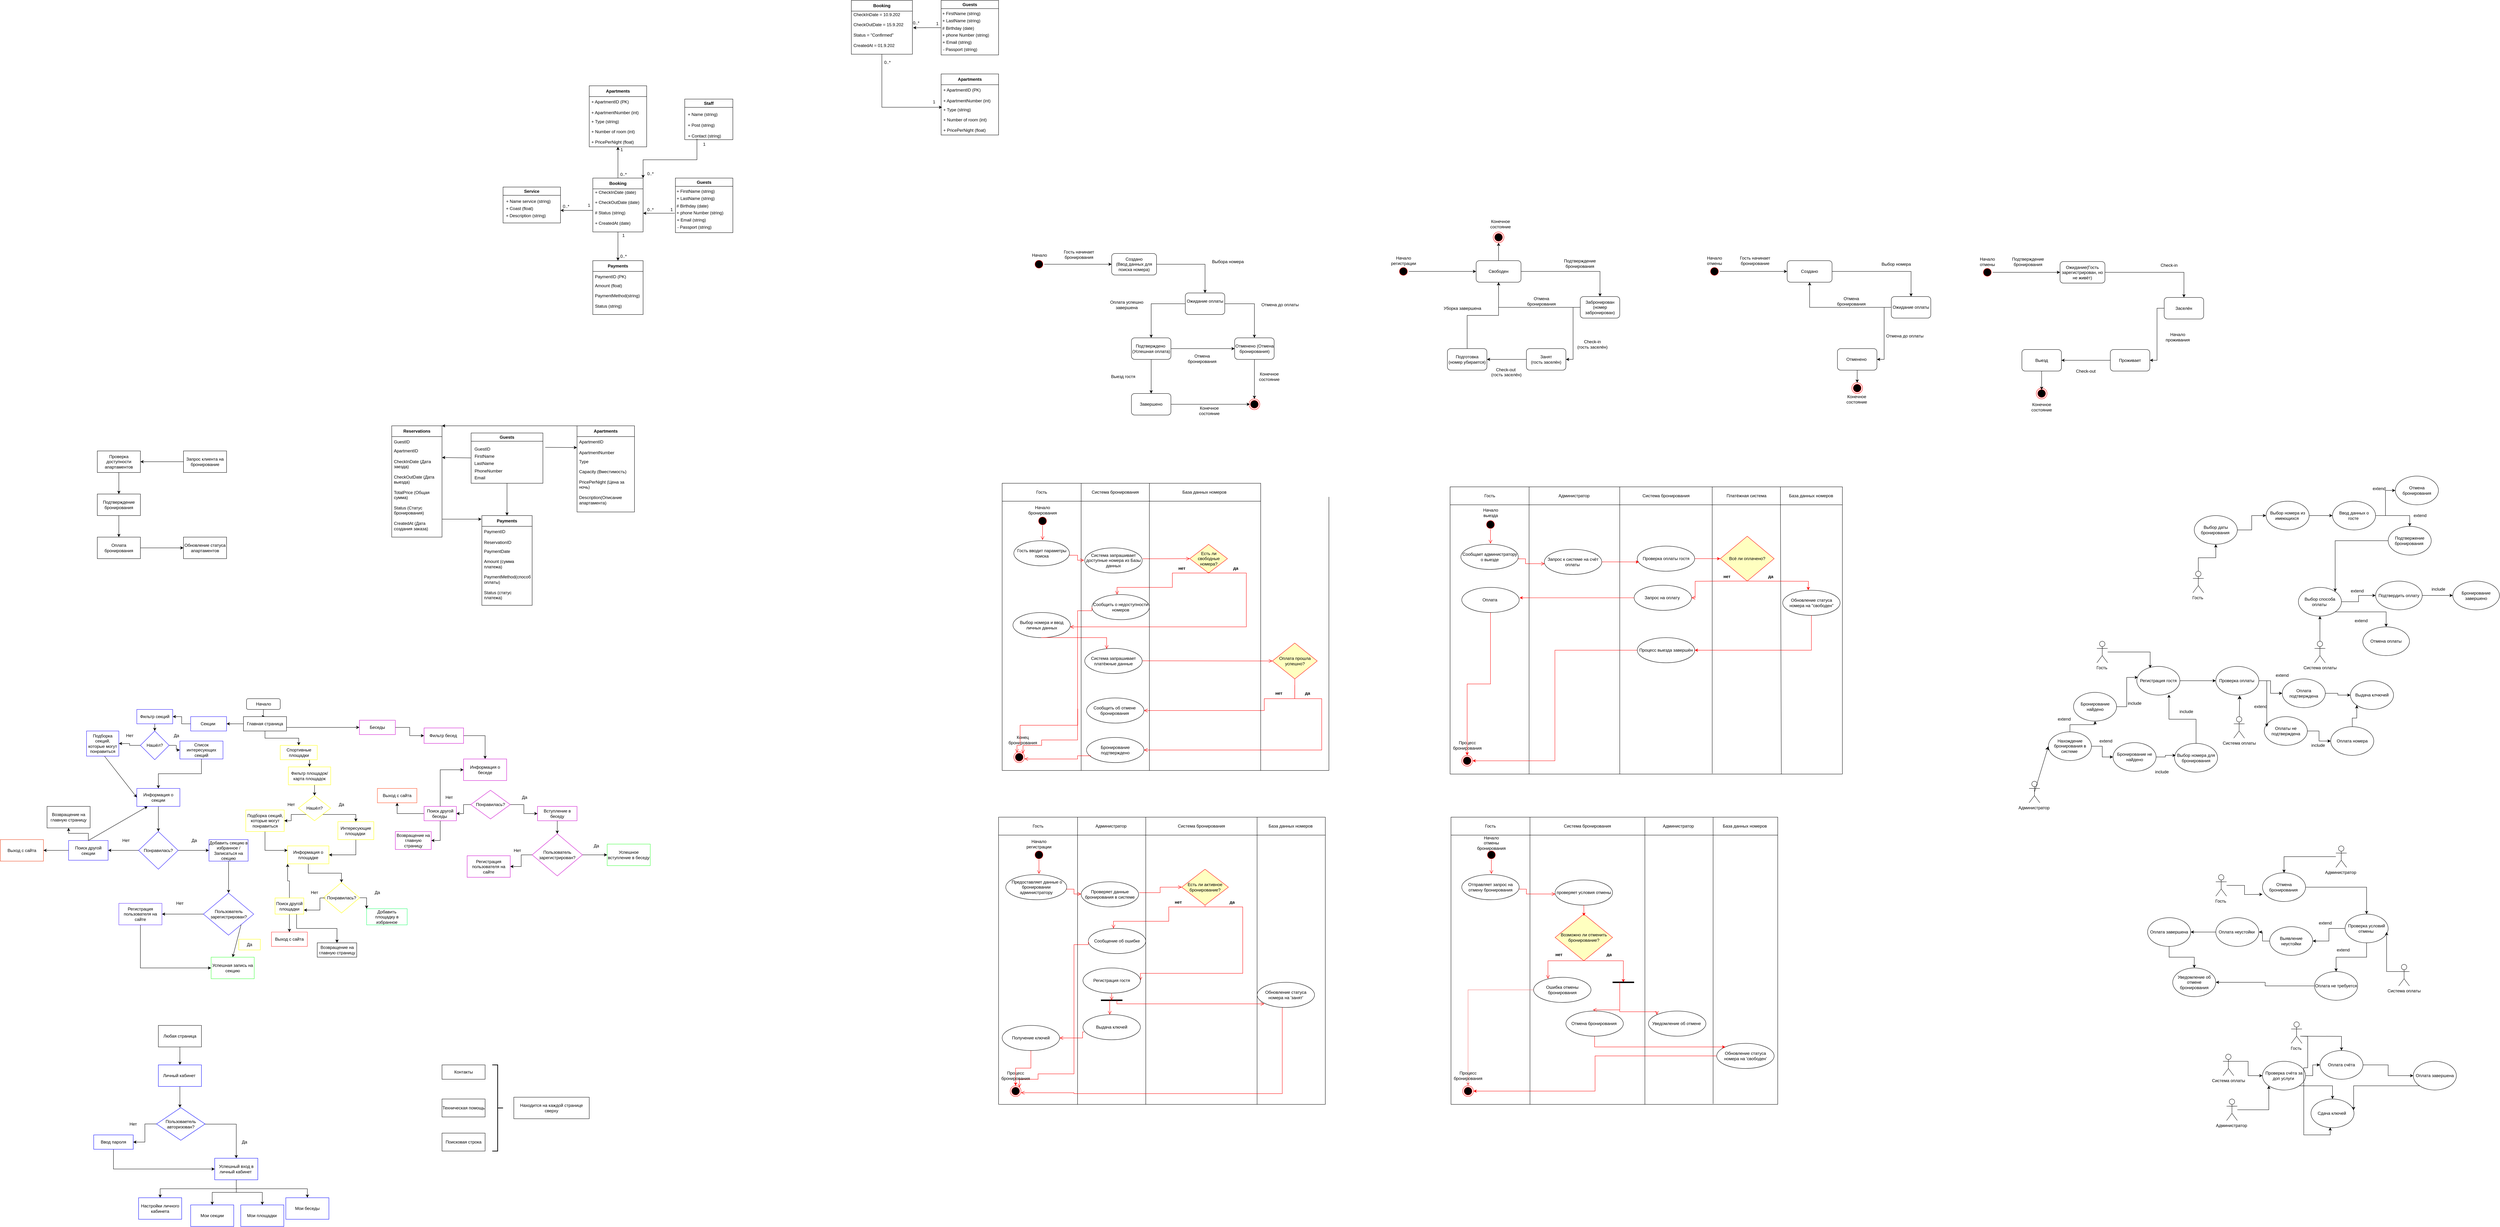 <mxfile version="24.8.6">
  <diagram name="Страница — 1" id="PGOT3D3UBKjmju4_X4Ld">
    <mxGraphModel dx="5284" dy="4632" grid="1" gridSize="10" guides="1" tooltips="1" connect="1" arrows="1" fold="1" page="0" pageScale="1" pageWidth="827" pageHeight="1169" math="0" shadow="0">
      <root>
        <mxCell id="0" />
        <mxCell id="1" parent="0" />
        <mxCell id="q9yiZrTOdG52cewlyGlq-3" value="" style="edgeStyle=orthogonalEdgeStyle;rounded=0;orthogonalLoop=1;jettySize=auto;html=1;" parent="1" source="q9yiZrTOdG52cewlyGlq-1" target="q9yiZrTOdG52cewlyGlq-2" edge="1">
          <mxGeometry relative="1" as="geometry" />
        </mxCell>
        <mxCell id="q9yiZrTOdG52cewlyGlq-1" value="Начало" style="rounded=1;whiteSpace=wrap;html=1;" parent="1" vertex="1">
          <mxGeometry x="375.5" y="30" width="94" height="30" as="geometry" />
        </mxCell>
        <mxCell id="q9yiZrTOdG52cewlyGlq-8" value="" style="edgeStyle=orthogonalEdgeStyle;rounded=0;orthogonalLoop=1;jettySize=auto;html=1;" parent="1" source="q9yiZrTOdG52cewlyGlq-2" target="q9yiZrTOdG52cewlyGlq-4" edge="1">
          <mxGeometry relative="1" as="geometry" />
        </mxCell>
        <mxCell id="NgEfzc-Wb0v7JHn7xbnd-12" style="edgeStyle=orthogonalEdgeStyle;rounded=0;orthogonalLoop=1;jettySize=auto;html=1;exitX=0.5;exitY=1;exitDx=0;exitDy=0;entryX=0.5;entryY=0;entryDx=0;entryDy=0;" parent="1" source="q9yiZrTOdG52cewlyGlq-2" target="q9yiZrTOdG52cewlyGlq-5" edge="1">
          <mxGeometry relative="1" as="geometry" />
        </mxCell>
        <mxCell id="NgEfzc-Wb0v7JHn7xbnd-44" style="edgeStyle=orthogonalEdgeStyle;rounded=0;orthogonalLoop=1;jettySize=auto;html=1;exitX=1;exitY=0.75;exitDx=0;exitDy=0;entryX=0;entryY=0.5;entryDx=0;entryDy=0;" parent="1" source="q9yiZrTOdG52cewlyGlq-2" target="q9yiZrTOdG52cewlyGlq-6" edge="1">
          <mxGeometry relative="1" as="geometry" />
        </mxCell>
        <mxCell id="q9yiZrTOdG52cewlyGlq-2" value="Главная страница" style="rounded=0;whiteSpace=wrap;html=1;strokeColor=#000000;" parent="1" vertex="1">
          <mxGeometry x="367" y="80" width="120" height="40" as="geometry" />
        </mxCell>
        <mxCell id="q9yiZrTOdG52cewlyGlq-9" value="" style="edgeStyle=orthogonalEdgeStyle;rounded=0;orthogonalLoop=1;jettySize=auto;html=1;" parent="1" source="q9yiZrTOdG52cewlyGlq-4" target="q9yiZrTOdG52cewlyGlq-7" edge="1">
          <mxGeometry relative="1" as="geometry" />
        </mxCell>
        <mxCell id="q9yiZrTOdG52cewlyGlq-4" value="Секции&amp;nbsp;" style="rounded=0;whiteSpace=wrap;html=1;strokeColor=#1F0FFF;" parent="1" vertex="1">
          <mxGeometry x="220" y="80" width="100" height="40" as="geometry" />
        </mxCell>
        <mxCell id="NgEfzc-Wb0v7JHn7xbnd-14" style="edgeStyle=orthogonalEdgeStyle;rounded=0;orthogonalLoop=1;jettySize=auto;html=1;exitX=0.5;exitY=1;exitDx=0;exitDy=0;entryX=0.5;entryY=0;entryDx=0;entryDy=0;" parent="1" source="q9yiZrTOdG52cewlyGlq-5" target="NgEfzc-Wb0v7JHn7xbnd-13" edge="1">
          <mxGeometry relative="1" as="geometry" />
        </mxCell>
        <mxCell id="q9yiZrTOdG52cewlyGlq-5" value="Спортивные площадки" style="rounded=0;whiteSpace=wrap;html=1;strokeColor=#FFFF00;" parent="1" vertex="1">
          <mxGeometry x="469.5" y="160" width="103" height="40" as="geometry" />
        </mxCell>
        <mxCell id="NgEfzc-Wb0v7JHn7xbnd-46" style="edgeStyle=orthogonalEdgeStyle;rounded=0;orthogonalLoop=1;jettySize=auto;html=1;exitX=1;exitY=0.5;exitDx=0;exitDy=0;entryX=0;entryY=0.5;entryDx=0;entryDy=0;" parent="1" source="q9yiZrTOdG52cewlyGlq-6" target="NgEfzc-Wb0v7JHn7xbnd-45" edge="1">
          <mxGeometry relative="1" as="geometry" />
        </mxCell>
        <mxCell id="q9yiZrTOdG52cewlyGlq-6" value="Беседы" style="rounded=0;whiteSpace=wrap;html=1;strokeColor=#CC00CC;" parent="1" vertex="1">
          <mxGeometry x="690" y="90" width="100" height="40" as="geometry" />
        </mxCell>
        <mxCell id="q9yiZrTOdG52cewlyGlq-11" value="" style="edgeStyle=orthogonalEdgeStyle;rounded=0;orthogonalLoop=1;jettySize=auto;html=1;" parent="1" source="q9yiZrTOdG52cewlyGlq-7" target="q9yiZrTOdG52cewlyGlq-10" edge="1">
          <mxGeometry relative="1" as="geometry" />
        </mxCell>
        <mxCell id="q9yiZrTOdG52cewlyGlq-7" value="Фильтр секций" style="rounded=0;whiteSpace=wrap;html=1;strokeColor=#1F0FFF;" parent="1" vertex="1">
          <mxGeometry x="70" y="60" width="100" height="40" as="geometry" />
        </mxCell>
        <mxCell id="q9yiZrTOdG52cewlyGlq-16" value="" style="edgeStyle=orthogonalEdgeStyle;rounded=0;orthogonalLoop=1;jettySize=auto;html=1;" parent="1" source="q9yiZrTOdG52cewlyGlq-10" target="q9yiZrTOdG52cewlyGlq-15" edge="1">
          <mxGeometry relative="1" as="geometry" />
        </mxCell>
        <mxCell id="q9yiZrTOdG52cewlyGlq-18" value="" style="edgeStyle=orthogonalEdgeStyle;rounded=0;orthogonalLoop=1;jettySize=auto;html=1;" parent="1" source="q9yiZrTOdG52cewlyGlq-10" target="q9yiZrTOdG52cewlyGlq-17" edge="1">
          <mxGeometry relative="1" as="geometry" />
        </mxCell>
        <mxCell id="q9yiZrTOdG52cewlyGlq-10" value="Нашёл?" style="rhombus;whiteSpace=wrap;html=1;strokeColor=#1F0FFF;" parent="1" vertex="1">
          <mxGeometry x="80" y="120" width="80" height="80" as="geometry" />
        </mxCell>
        <mxCell id="q9yiZrTOdG52cewlyGlq-12" value="Нет" style="text;html=1;align=center;verticalAlign=middle;resizable=0;points=[];autosize=1;strokeColor=none;fillColor=none;" parent="1" vertex="1">
          <mxGeometry x="30" y="118" width="40" height="30" as="geometry" />
        </mxCell>
        <mxCell id="q9yiZrTOdG52cewlyGlq-13" value="Да" style="text;html=1;align=center;verticalAlign=middle;resizable=0;points=[];autosize=1;strokeColor=none;fillColor=none;" parent="1" vertex="1">
          <mxGeometry x="160" y="118" width="40" height="30" as="geometry" />
        </mxCell>
        <mxCell id="q9yiZrTOdG52cewlyGlq-15" value="Подборка секций, которые могут понравиться" style="rounded=0;whiteSpace=wrap;html=1;strokeColor=#1F0FFF;" parent="1" vertex="1">
          <mxGeometry x="-70" y="120" width="90" height="70" as="geometry" />
        </mxCell>
        <mxCell id="q9yiZrTOdG52cewlyGlq-20" value="" style="edgeStyle=orthogonalEdgeStyle;rounded=0;orthogonalLoop=1;jettySize=auto;html=1;" parent="1" source="q9yiZrTOdG52cewlyGlq-17" target="q9yiZrTOdG52cewlyGlq-19" edge="1">
          <mxGeometry relative="1" as="geometry" />
        </mxCell>
        <mxCell id="q9yiZrTOdG52cewlyGlq-17" value="Список интересующих секций" style="rounded=0;whiteSpace=wrap;html=1;strokeColor=#1F0FFF;" parent="1" vertex="1">
          <mxGeometry x="190" y="148" width="120" height="50" as="geometry" />
        </mxCell>
        <mxCell id="q9yiZrTOdG52cewlyGlq-25" value="" style="edgeStyle=orthogonalEdgeStyle;rounded=0;orthogonalLoop=1;jettySize=auto;html=1;" parent="1" source="q9yiZrTOdG52cewlyGlq-19" target="q9yiZrTOdG52cewlyGlq-24" edge="1">
          <mxGeometry relative="1" as="geometry" />
        </mxCell>
        <mxCell id="q9yiZrTOdG52cewlyGlq-19" value="Информация о секции" style="rounded=0;whiteSpace=wrap;html=1;strokeColor=#1F0FFF;" parent="1" vertex="1">
          <mxGeometry x="70" y="280" width="120" height="50" as="geometry" />
        </mxCell>
        <mxCell id="q9yiZrTOdG52cewlyGlq-23" value="" style="endArrow=classic;html=1;rounded=0;entryX=0;entryY=0.5;entryDx=0;entryDy=0;" parent="1" target="q9yiZrTOdG52cewlyGlq-19" edge="1">
          <mxGeometry width="50" height="50" relative="1" as="geometry">
            <mxPoint x="-20" y="190" as="sourcePoint" />
            <mxPoint x="20" y="232" as="targetPoint" />
            <Array as="points" />
          </mxGeometry>
        </mxCell>
        <mxCell id="q9yiZrTOdG52cewlyGlq-31" value="" style="edgeStyle=orthogonalEdgeStyle;rounded=0;orthogonalLoop=1;jettySize=auto;html=1;" parent="1" source="q9yiZrTOdG52cewlyGlq-24" target="q9yiZrTOdG52cewlyGlq-29" edge="1">
          <mxGeometry relative="1" as="geometry" />
        </mxCell>
        <mxCell id="q9yiZrTOdG52cewlyGlq-33" value="" style="edgeStyle=orthogonalEdgeStyle;rounded=0;orthogonalLoop=1;jettySize=auto;html=1;" parent="1" source="q9yiZrTOdG52cewlyGlq-24" target="q9yiZrTOdG52cewlyGlq-32" edge="1">
          <mxGeometry relative="1" as="geometry" />
        </mxCell>
        <mxCell id="q9yiZrTOdG52cewlyGlq-24" value="Понравилась?" style="rhombus;whiteSpace=wrap;html=1;rounded=0;strokeColor=#1F0FFF;" parent="1" vertex="1">
          <mxGeometry x="75" y="400" width="110" height="105" as="geometry" />
        </mxCell>
        <mxCell id="q9yiZrTOdG52cewlyGlq-26" value="Да" style="text;html=1;align=center;verticalAlign=middle;whiteSpace=wrap;rounded=0;" parent="1" vertex="1">
          <mxGeometry x="200" y="410" width="60" height="30" as="geometry" />
        </mxCell>
        <mxCell id="q9yiZrTOdG52cewlyGlq-27" value="Нет" style="text;html=1;align=center;verticalAlign=middle;whiteSpace=wrap;rounded=0;" parent="1" vertex="1">
          <mxGeometry x="10" y="410" width="60" height="30" as="geometry" />
        </mxCell>
        <mxCell id="NgEfzc-Wb0v7JHn7xbnd-2" value="" style="edgeStyle=orthogonalEdgeStyle;rounded=0;orthogonalLoop=1;jettySize=auto;html=1;" parent="1" source="q9yiZrTOdG52cewlyGlq-29" target="NgEfzc-Wb0v7JHn7xbnd-1" edge="1">
          <mxGeometry relative="1" as="geometry" />
        </mxCell>
        <mxCell id="q9yiZrTOdG52cewlyGlq-29" value="Добавить секцию в избранное /&lt;br&gt;Записаться на секцию" style="rounded=0;whiteSpace=wrap;html=1;strokeColor=#1F0FFF;" parent="1" vertex="1">
          <mxGeometry x="271" y="422.5" width="109" height="60" as="geometry" />
        </mxCell>
        <mxCell id="q9yiZrTOdG52cewlyGlq-36" value="" style="edgeStyle=orthogonalEdgeStyle;rounded=0;orthogonalLoop=1;jettySize=auto;html=1;" parent="1" source="q9yiZrTOdG52cewlyGlq-32" target="q9yiZrTOdG52cewlyGlq-35" edge="1">
          <mxGeometry relative="1" as="geometry" />
        </mxCell>
        <mxCell id="NgEfzc-Wb0v7JHn7xbnd-67" style="edgeStyle=orthogonalEdgeStyle;rounded=0;orthogonalLoop=1;jettySize=auto;html=1;exitX=0.5;exitY=0;exitDx=0;exitDy=0;entryX=0.5;entryY=1;entryDx=0;entryDy=0;" parent="1" source="q9yiZrTOdG52cewlyGlq-32" target="NgEfzc-Wb0v7JHn7xbnd-66" edge="1">
          <mxGeometry relative="1" as="geometry" />
        </mxCell>
        <mxCell id="q9yiZrTOdG52cewlyGlq-32" value="Поиск другой секции" style="rounded=0;whiteSpace=wrap;html=1;strokeColor=#1F0FFF;" parent="1" vertex="1">
          <mxGeometry x="-120" y="425" width="110" height="55" as="geometry" />
        </mxCell>
        <mxCell id="q9yiZrTOdG52cewlyGlq-34" value="" style="endArrow=classic;html=1;rounded=0;entryX=0.25;entryY=1;entryDx=0;entryDy=0;exitX=0.5;exitY=0;exitDx=0;exitDy=0;" parent="1" source="q9yiZrTOdG52cewlyGlq-32" target="q9yiZrTOdG52cewlyGlq-19" edge="1">
          <mxGeometry width="50" height="50" relative="1" as="geometry">
            <mxPoint x="-60" y="420" as="sourcePoint" />
            <mxPoint x="-20" y="380" as="targetPoint" />
          </mxGeometry>
        </mxCell>
        <mxCell id="q9yiZrTOdG52cewlyGlq-35" value="Выход с сайта" style="rounded=0;whiteSpace=wrap;html=1;strokeColor=#EB3C11;" parent="1" vertex="1">
          <mxGeometry x="-310" y="422.5" width="120" height="60" as="geometry" />
        </mxCell>
        <mxCell id="NgEfzc-Wb0v7JHn7xbnd-9" value="" style="edgeStyle=orthogonalEdgeStyle;rounded=0;orthogonalLoop=1;jettySize=auto;html=1;" parent="1" source="NgEfzc-Wb0v7JHn7xbnd-1" target="NgEfzc-Wb0v7JHn7xbnd-5" edge="1">
          <mxGeometry relative="1" as="geometry" />
        </mxCell>
        <mxCell id="NgEfzc-Wb0v7JHn7xbnd-1" value="Пользователь зарегистрирован?" style="rhombus;whiteSpace=wrap;html=1;strokeColor=#1F0FFF;rounded=0;" parent="1" vertex="1">
          <mxGeometry x="255.5" y="571.25" width="140" height="117.5" as="geometry" />
        </mxCell>
        <mxCell id="NgEfzc-Wb0v7JHn7xbnd-3" value="Нет" style="text;html=1;align=center;verticalAlign=middle;whiteSpace=wrap;rounded=0;" parent="1" vertex="1">
          <mxGeometry x="160" y="585" width="60" height="30" as="geometry" />
        </mxCell>
        <mxCell id="NgEfzc-Wb0v7JHn7xbnd-4" value="Да" style="text;html=1;align=center;verticalAlign=middle;whiteSpace=wrap;rounded=0;strokeColor=#FFFF00;" parent="1" vertex="1">
          <mxGeometry x="354" y="700" width="60" height="30" as="geometry" />
        </mxCell>
        <mxCell id="NgEfzc-Wb0v7JHn7xbnd-10" style="edgeStyle=orthogonalEdgeStyle;rounded=0;orthogonalLoop=1;jettySize=auto;html=1;exitX=0.5;exitY=1;exitDx=0;exitDy=0;entryX=0;entryY=0.5;entryDx=0;entryDy=0;" parent="1" source="NgEfzc-Wb0v7JHn7xbnd-5" target="NgEfzc-Wb0v7JHn7xbnd-6" edge="1">
          <mxGeometry relative="1" as="geometry" />
        </mxCell>
        <mxCell id="NgEfzc-Wb0v7JHn7xbnd-5" value="Регистрация пользователя на сайте" style="rounded=0;whiteSpace=wrap;html=1;strokeColor=#582EFF;" parent="1" vertex="1">
          <mxGeometry x="20" y="600" width="120" height="60" as="geometry" />
        </mxCell>
        <mxCell id="NgEfzc-Wb0v7JHn7xbnd-6" value="Успешная запись на секцию" style="rounded=0;whiteSpace=wrap;html=1;strokeColor=#33FF33;" parent="1" vertex="1">
          <mxGeometry x="277" y="750" width="120" height="60" as="geometry" />
        </mxCell>
        <mxCell id="NgEfzc-Wb0v7JHn7xbnd-8" value="" style="endArrow=classic;html=1;rounded=0;entryX=0.5;entryY=0;entryDx=0;entryDy=0;exitX=1;exitY=1;exitDx=0;exitDy=0;" parent="1" source="NgEfzc-Wb0v7JHn7xbnd-1" target="NgEfzc-Wb0v7JHn7xbnd-6" edge="1">
          <mxGeometry width="50" height="50" relative="1" as="geometry">
            <mxPoint x="470" y="609" as="sourcePoint" />
            <mxPoint x="490" y="690" as="targetPoint" />
          </mxGeometry>
        </mxCell>
        <mxCell id="NgEfzc-Wb0v7JHn7xbnd-21" style="edgeStyle=orthogonalEdgeStyle;rounded=0;orthogonalLoop=1;jettySize=auto;html=1;exitX=0.5;exitY=1;exitDx=0;exitDy=0;entryX=0.5;entryY=0;entryDx=0;entryDy=0;" parent="1" source="NgEfzc-Wb0v7JHn7xbnd-13" target="NgEfzc-Wb0v7JHn7xbnd-15" edge="1">
          <mxGeometry relative="1" as="geometry" />
        </mxCell>
        <mxCell id="NgEfzc-Wb0v7JHn7xbnd-13" value="Фильтр площадок/&lt;br&gt;карта площадок" style="rounded=0;whiteSpace=wrap;html=1;strokeColor=#FFFF00;" parent="1" vertex="1">
          <mxGeometry x="492" y="220" width="118" height="50" as="geometry" />
        </mxCell>
        <mxCell id="NgEfzc-Wb0v7JHn7xbnd-20" style="edgeStyle=orthogonalEdgeStyle;rounded=0;orthogonalLoop=1;jettySize=auto;html=1;exitX=0;exitY=1;exitDx=0;exitDy=0;entryX=1;entryY=0.5;entryDx=0;entryDy=0;" parent="1" source="NgEfzc-Wb0v7JHn7xbnd-15" target="NgEfzc-Wb0v7JHn7xbnd-19" edge="1">
          <mxGeometry relative="1" as="geometry" />
        </mxCell>
        <mxCell id="NgEfzc-Wb0v7JHn7xbnd-23" style="edgeStyle=orthogonalEdgeStyle;rounded=0;orthogonalLoop=1;jettySize=auto;html=1;exitX=1;exitY=1;exitDx=0;exitDy=0;entryX=0.5;entryY=0;entryDx=0;entryDy=0;" parent="1" source="NgEfzc-Wb0v7JHn7xbnd-15" target="NgEfzc-Wb0v7JHn7xbnd-22" edge="1">
          <mxGeometry relative="1" as="geometry" />
        </mxCell>
        <mxCell id="NgEfzc-Wb0v7JHn7xbnd-15" value="Нашёл?" style="rhombus;whiteSpace=wrap;html=1;strokeColor=#FFFF00;" parent="1" vertex="1">
          <mxGeometry x="520" y="300" width="90" height="70" as="geometry" />
        </mxCell>
        <mxCell id="NgEfzc-Wb0v7JHn7xbnd-17" value="Нет" style="text;html=1;align=center;verticalAlign=middle;whiteSpace=wrap;rounded=0;" parent="1" vertex="1">
          <mxGeometry x="469.5" y="310" width="60" height="30" as="geometry" />
        </mxCell>
        <mxCell id="NgEfzc-Wb0v7JHn7xbnd-18" value="Да" style="text;html=1;align=center;verticalAlign=middle;whiteSpace=wrap;rounded=0;" parent="1" vertex="1">
          <mxGeometry x="610" y="310" width="60" height="30" as="geometry" />
        </mxCell>
        <mxCell id="NgEfzc-Wb0v7JHn7xbnd-26" style="edgeStyle=orthogonalEdgeStyle;rounded=0;orthogonalLoop=1;jettySize=auto;html=1;exitX=0.5;exitY=1;exitDx=0;exitDy=0;entryX=0;entryY=0.25;entryDx=0;entryDy=0;" parent="1" source="NgEfzc-Wb0v7JHn7xbnd-19" target="NgEfzc-Wb0v7JHn7xbnd-25" edge="1">
          <mxGeometry relative="1" as="geometry" />
        </mxCell>
        <mxCell id="NgEfzc-Wb0v7JHn7xbnd-19" value="Подборка секций, которые могут понравиться" style="rounded=0;whiteSpace=wrap;html=1;strokeColor=#FFFF00;" parent="1" vertex="1">
          <mxGeometry x="373.5" y="340" width="107" height="60" as="geometry" />
        </mxCell>
        <mxCell id="NgEfzc-Wb0v7JHn7xbnd-28" style="edgeStyle=orthogonalEdgeStyle;rounded=0;orthogonalLoop=1;jettySize=auto;html=1;exitX=0.5;exitY=1;exitDx=0;exitDy=0;entryX=1;entryY=0.5;entryDx=0;entryDy=0;" parent="1" source="NgEfzc-Wb0v7JHn7xbnd-22" target="NgEfzc-Wb0v7JHn7xbnd-25" edge="1">
          <mxGeometry relative="1" as="geometry" />
        </mxCell>
        <mxCell id="NgEfzc-Wb0v7JHn7xbnd-22" value="Интересующие площадки&amp;nbsp;" style="rounded=0;whiteSpace=wrap;html=1;strokeColor=#FFFF00;" parent="1" vertex="1">
          <mxGeometry x="630" y="372.5" width="100" height="50" as="geometry" />
        </mxCell>
        <mxCell id="NgEfzc-Wb0v7JHn7xbnd-31" style="edgeStyle=orthogonalEdgeStyle;rounded=0;orthogonalLoop=1;jettySize=auto;html=1;exitX=0.5;exitY=1;exitDx=0;exitDy=0;entryX=0.5;entryY=0;entryDx=0;entryDy=0;" parent="1" source="NgEfzc-Wb0v7JHn7xbnd-25" target="NgEfzc-Wb0v7JHn7xbnd-29" edge="1">
          <mxGeometry relative="1" as="geometry" />
        </mxCell>
        <mxCell id="NgEfzc-Wb0v7JHn7xbnd-25" value="Информация о площадке" style="rounded=0;whiteSpace=wrap;html=1;strokeColor=#FFFF00;" parent="1" vertex="1">
          <mxGeometry x="490" y="440" width="115" height="50" as="geometry" />
        </mxCell>
        <mxCell id="NgEfzc-Wb0v7JHn7xbnd-43" style="edgeStyle=orthogonalEdgeStyle;rounded=0;orthogonalLoop=1;jettySize=auto;html=1;exitX=1;exitY=0.5;exitDx=0;exitDy=0;entryX=0;entryY=0;entryDx=0;entryDy=0;" parent="1" source="NgEfzc-Wb0v7JHn7xbnd-29" target="NgEfzc-Wb0v7JHn7xbnd-42" edge="1">
          <mxGeometry relative="1" as="geometry" />
        </mxCell>
        <mxCell id="NgEfzc-Wb0v7JHn7xbnd-29" value="Понравилась?" style="rhombus;whiteSpace=wrap;html=1;strokeColor=#FFFF00;" parent="1" vertex="1">
          <mxGeometry x="589.5" y="542" width="101" height="85" as="geometry" />
        </mxCell>
        <mxCell id="NgEfzc-Wb0v7JHn7xbnd-37" style="edgeStyle=orthogonalEdgeStyle;rounded=0;orthogonalLoop=1;jettySize=auto;html=1;exitX=1;exitY=1;exitDx=0;exitDy=0;entryX=1;entryY=0.75;entryDx=0;entryDy=0;" parent="1" source="NgEfzc-Wb0v7JHn7xbnd-32" target="NgEfzc-Wb0v7JHn7xbnd-34" edge="1">
          <mxGeometry relative="1" as="geometry">
            <Array as="points">
              <mxPoint x="580" y="585" />
              <mxPoint x="580" y="619" />
            </Array>
          </mxGeometry>
        </mxCell>
        <mxCell id="NgEfzc-Wb0v7JHn7xbnd-32" value="Нет" style="text;html=1;align=center;verticalAlign=middle;whiteSpace=wrap;rounded=0;" parent="1" vertex="1">
          <mxGeometry x="535" y="555" width="60" height="30" as="geometry" />
        </mxCell>
        <mxCell id="NgEfzc-Wb0v7JHn7xbnd-33" value="Да" style="text;html=1;align=center;verticalAlign=middle;whiteSpace=wrap;rounded=0;" parent="1" vertex="1">
          <mxGeometry x="710" y="555" width="60" height="30" as="geometry" />
        </mxCell>
        <mxCell id="NgEfzc-Wb0v7JHn7xbnd-38" style="edgeStyle=orthogonalEdgeStyle;rounded=0;orthogonalLoop=1;jettySize=auto;html=1;exitX=0.5;exitY=0;exitDx=0;exitDy=0;entryX=0;entryY=1;entryDx=0;entryDy=0;" parent="1" source="NgEfzc-Wb0v7JHn7xbnd-34" target="NgEfzc-Wb0v7JHn7xbnd-25" edge="1">
          <mxGeometry relative="1" as="geometry" />
        </mxCell>
        <mxCell id="NgEfzc-Wb0v7JHn7xbnd-40" style="edgeStyle=orthogonalEdgeStyle;rounded=0;orthogonalLoop=1;jettySize=auto;html=1;exitX=0.5;exitY=1;exitDx=0;exitDy=0;entryX=0.5;entryY=0;entryDx=0;entryDy=0;" parent="1" source="NgEfzc-Wb0v7JHn7xbnd-34" target="NgEfzc-Wb0v7JHn7xbnd-39" edge="1">
          <mxGeometry relative="1" as="geometry" />
        </mxCell>
        <mxCell id="NgEfzc-Wb0v7JHn7xbnd-65" style="edgeStyle=orthogonalEdgeStyle;rounded=0;orthogonalLoop=1;jettySize=auto;html=1;exitX=0.75;exitY=1;exitDx=0;exitDy=0;entryX=0.5;entryY=0;entryDx=0;entryDy=0;" parent="1" source="NgEfzc-Wb0v7JHn7xbnd-34" target="NgEfzc-Wb0v7JHn7xbnd-63" edge="1">
          <mxGeometry relative="1" as="geometry" />
        </mxCell>
        <mxCell id="NgEfzc-Wb0v7JHn7xbnd-34" value="Поиск другой площадки" style="rounded=0;whiteSpace=wrap;html=1;strokeColor=#FFFF00;" parent="1" vertex="1">
          <mxGeometry x="455" y="585" width="80" height="45" as="geometry" />
        </mxCell>
        <mxCell id="NgEfzc-Wb0v7JHn7xbnd-39" value="Выход с сайта" style="rounded=0;whiteSpace=wrap;html=1;strokeColor=#FF3333;" parent="1" vertex="1">
          <mxGeometry x="445" y="680" width="100" height="40" as="geometry" />
        </mxCell>
        <mxCell id="NgEfzc-Wb0v7JHn7xbnd-42" value="Добавить площадку в избранное" style="rounded=0;whiteSpace=wrap;html=1;strokeColor=#21FF6B;" parent="1" vertex="1">
          <mxGeometry x="710" y="615" width="113" height="45" as="geometry" />
        </mxCell>
        <mxCell id="NgEfzc-Wb0v7JHn7xbnd-52" style="edgeStyle=orthogonalEdgeStyle;rounded=0;orthogonalLoop=1;jettySize=auto;html=1;exitX=1;exitY=0.5;exitDx=0;exitDy=0;entryX=0.5;entryY=0;entryDx=0;entryDy=0;" parent="1" source="NgEfzc-Wb0v7JHn7xbnd-45" target="NgEfzc-Wb0v7JHn7xbnd-51" edge="1">
          <mxGeometry relative="1" as="geometry" />
        </mxCell>
        <mxCell id="NgEfzc-Wb0v7JHn7xbnd-45" value="Фильтр бесед&amp;nbsp;" style="rounded=0;whiteSpace=wrap;html=1;strokeColor=#CC00CC;" parent="1" vertex="1">
          <mxGeometry x="870" y="111.5" width="110" height="43" as="geometry" />
        </mxCell>
        <mxCell id="NgEfzc-Wb0v7JHn7xbnd-51" value="Информация о беседе" style="rounded=0;whiteSpace=wrap;html=1;strokeColor=#CC00CC;" parent="1" vertex="1">
          <mxGeometry x="980" y="198" width="120" height="60" as="geometry" />
        </mxCell>
        <mxCell id="NgEfzc-Wb0v7JHn7xbnd-57" style="edgeStyle=orthogonalEdgeStyle;rounded=0;orthogonalLoop=1;jettySize=auto;html=1;exitX=0;exitY=0.5;exitDx=0;exitDy=0;entryX=1;entryY=0.5;entryDx=0;entryDy=0;" parent="1" source="NgEfzc-Wb0v7JHn7xbnd-53" target="NgEfzc-Wb0v7JHn7xbnd-56" edge="1">
          <mxGeometry relative="1" as="geometry" />
        </mxCell>
        <mxCell id="NgEfzc-Wb0v7JHn7xbnd-69" style="edgeStyle=orthogonalEdgeStyle;rounded=0;orthogonalLoop=1;jettySize=auto;html=1;exitX=1;exitY=0.5;exitDx=0;exitDy=0;entryX=0;entryY=0.5;entryDx=0;entryDy=0;" parent="1" source="NgEfzc-Wb0v7JHn7xbnd-53" target="NgEfzc-Wb0v7JHn7xbnd-68" edge="1">
          <mxGeometry relative="1" as="geometry" />
        </mxCell>
        <mxCell id="NgEfzc-Wb0v7JHn7xbnd-53" value="Понравилась?" style="rhombus;whiteSpace=wrap;html=1;strokeColor=#CC00CC;" parent="1" vertex="1">
          <mxGeometry x="1000" y="285" width="110" height="80" as="geometry" />
        </mxCell>
        <mxCell id="NgEfzc-Wb0v7JHn7xbnd-54" value="Нет" style="text;html=1;align=center;verticalAlign=middle;whiteSpace=wrap;rounded=0;" parent="1" vertex="1">
          <mxGeometry x="910" y="290" width="60" height="30" as="geometry" />
        </mxCell>
        <mxCell id="NgEfzc-Wb0v7JHn7xbnd-55" value="Да" style="text;html=1;align=center;verticalAlign=middle;whiteSpace=wrap;rounded=0;" parent="1" vertex="1">
          <mxGeometry x="1120" y="290" width="60" height="30" as="geometry" />
        </mxCell>
        <mxCell id="NgEfzc-Wb0v7JHn7xbnd-58" style="edgeStyle=orthogonalEdgeStyle;rounded=0;orthogonalLoop=1;jettySize=auto;html=1;exitX=0.5;exitY=0;exitDx=0;exitDy=0;entryX=0;entryY=0.5;entryDx=0;entryDy=0;" parent="1" source="NgEfzc-Wb0v7JHn7xbnd-56" target="NgEfzc-Wb0v7JHn7xbnd-51" edge="1">
          <mxGeometry relative="1" as="geometry" />
        </mxCell>
        <mxCell id="NgEfzc-Wb0v7JHn7xbnd-60" style="edgeStyle=orthogonalEdgeStyle;rounded=0;orthogonalLoop=1;jettySize=auto;html=1;exitX=0;exitY=0.5;exitDx=0;exitDy=0;entryX=0.5;entryY=1;entryDx=0;entryDy=0;" parent="1" source="NgEfzc-Wb0v7JHn7xbnd-56" target="NgEfzc-Wb0v7JHn7xbnd-59" edge="1">
          <mxGeometry relative="1" as="geometry" />
        </mxCell>
        <mxCell id="NgEfzc-Wb0v7JHn7xbnd-62" style="edgeStyle=orthogonalEdgeStyle;rounded=0;orthogonalLoop=1;jettySize=auto;html=1;exitX=0.5;exitY=1;exitDx=0;exitDy=0;entryX=1;entryY=0.5;entryDx=0;entryDy=0;" parent="1" source="NgEfzc-Wb0v7JHn7xbnd-56" target="NgEfzc-Wb0v7JHn7xbnd-61" edge="1">
          <mxGeometry relative="1" as="geometry" />
        </mxCell>
        <mxCell id="NgEfzc-Wb0v7JHn7xbnd-56" value="Поиск другой беседы&amp;nbsp;" style="rounded=0;whiteSpace=wrap;html=1;strokeColor=#CC00CC;" parent="1" vertex="1">
          <mxGeometry x="870" y="330" width="90" height="40" as="geometry" />
        </mxCell>
        <mxCell id="NgEfzc-Wb0v7JHn7xbnd-59" value="Выход с сайта" style="rounded=0;whiteSpace=wrap;html=1;strokeColor=#FF4517;" parent="1" vertex="1">
          <mxGeometry x="740" y="280" width="110" height="40" as="geometry" />
        </mxCell>
        <mxCell id="NgEfzc-Wb0v7JHn7xbnd-61" value="Возвращение на главную страницу" style="rounded=0;whiteSpace=wrap;html=1;strokeColor=#CC00CC;" parent="1" vertex="1">
          <mxGeometry x="790" y="400" width="100" height="50" as="geometry" />
        </mxCell>
        <mxCell id="NgEfzc-Wb0v7JHn7xbnd-63" value="Возвращение на главную страницу" style="rounded=0;whiteSpace=wrap;html=1;" parent="1" vertex="1">
          <mxGeometry x="572.5" y="710" width="110" height="40" as="geometry" />
        </mxCell>
        <mxCell id="NgEfzc-Wb0v7JHn7xbnd-66" value="Возвращение на главную страницу" style="rounded=0;whiteSpace=wrap;html=1;" parent="1" vertex="1">
          <mxGeometry x="-180" y="330" width="120" height="60" as="geometry" />
        </mxCell>
        <mxCell id="NgEfzc-Wb0v7JHn7xbnd-76" style="edgeStyle=orthogonalEdgeStyle;rounded=0;orthogonalLoop=1;jettySize=auto;html=1;exitX=0.5;exitY=1;exitDx=0;exitDy=0;entryX=0.5;entryY=0;entryDx=0;entryDy=0;" parent="1" source="NgEfzc-Wb0v7JHn7xbnd-68" target="NgEfzc-Wb0v7JHn7xbnd-70" edge="1">
          <mxGeometry relative="1" as="geometry" />
        </mxCell>
        <mxCell id="NgEfzc-Wb0v7JHn7xbnd-68" value="Вступление в беседу" style="rounded=0;whiteSpace=wrap;html=1;strokeColor=#CC00CC;" parent="1" vertex="1">
          <mxGeometry x="1186" y="330" width="110" height="40" as="geometry" />
        </mxCell>
        <mxCell id="NgEfzc-Wb0v7JHn7xbnd-77" style="edgeStyle=orthogonalEdgeStyle;rounded=0;orthogonalLoop=1;jettySize=auto;html=1;exitX=0;exitY=0.5;exitDx=0;exitDy=0;entryX=1;entryY=0.5;entryDx=0;entryDy=0;" parent="1" source="NgEfzc-Wb0v7JHn7xbnd-70" target="NgEfzc-Wb0v7JHn7xbnd-73" edge="1">
          <mxGeometry relative="1" as="geometry" />
        </mxCell>
        <mxCell id="NgEfzc-Wb0v7JHn7xbnd-79" style="edgeStyle=orthogonalEdgeStyle;rounded=0;orthogonalLoop=1;jettySize=auto;html=1;exitX=1;exitY=0.5;exitDx=0;exitDy=0;entryX=0;entryY=0.5;entryDx=0;entryDy=0;" parent="1" source="NgEfzc-Wb0v7JHn7xbnd-70" target="NgEfzc-Wb0v7JHn7xbnd-74" edge="1">
          <mxGeometry relative="1" as="geometry" />
        </mxCell>
        <mxCell id="NgEfzc-Wb0v7JHn7xbnd-70" value="Пользователь зарегистрирован?" style="rhombus;whiteSpace=wrap;html=1;strokeColor=#CC00CC;rounded=0;" parent="1" vertex="1">
          <mxGeometry x="1171" y="406.25" width="140" height="117.5" as="geometry" />
        </mxCell>
        <mxCell id="NgEfzc-Wb0v7JHn7xbnd-71" value="Нет" style="text;html=1;align=center;verticalAlign=middle;whiteSpace=wrap;rounded=0;" parent="1" vertex="1">
          <mxGeometry x="1100" y="437.5" width="60" height="30" as="geometry" />
        </mxCell>
        <mxCell id="NgEfzc-Wb0v7JHn7xbnd-72" value="Да" style="text;html=1;align=center;verticalAlign=middle;whiteSpace=wrap;rounded=0;strokeColor=#FFFFFF;" parent="1" vertex="1">
          <mxGeometry x="1320" y="425" width="60" height="30" as="geometry" />
        </mxCell>
        <mxCell id="NgEfzc-Wb0v7JHn7xbnd-73" value="Регистрация пользователя на сайте" style="rounded=0;whiteSpace=wrap;html=1;strokeColor=#CC00CC;" parent="1" vertex="1">
          <mxGeometry x="990" y="467.5" width="120" height="60" as="geometry" />
        </mxCell>
        <mxCell id="NgEfzc-Wb0v7JHn7xbnd-74" value="Успешное вступление в беседу" style="rounded=0;whiteSpace=wrap;html=1;strokeColor=#33FF33;" parent="1" vertex="1">
          <mxGeometry x="1380" y="435" width="120" height="60" as="geometry" />
        </mxCell>
        <mxCell id="NgEfzc-Wb0v7JHn7xbnd-83" value="" style="edgeStyle=orthogonalEdgeStyle;rounded=0;orthogonalLoop=1;jettySize=auto;html=1;" parent="1" source="NgEfzc-Wb0v7JHn7xbnd-81" target="NgEfzc-Wb0v7JHn7xbnd-82" edge="1">
          <mxGeometry relative="1" as="geometry" />
        </mxCell>
        <mxCell id="NgEfzc-Wb0v7JHn7xbnd-81" value="Любая страница" style="rounded=0;whiteSpace=wrap;html=1;" parent="1" vertex="1">
          <mxGeometry x="130" y="940" width="120" height="60" as="geometry" />
        </mxCell>
        <mxCell id="NgEfzc-Wb0v7JHn7xbnd-85" value="" style="edgeStyle=orthogonalEdgeStyle;rounded=0;orthogonalLoop=1;jettySize=auto;html=1;" parent="1" source="NgEfzc-Wb0v7JHn7xbnd-82" edge="1">
          <mxGeometry relative="1" as="geometry">
            <mxPoint x="190" y="1169" as="targetPoint" />
          </mxGeometry>
        </mxCell>
        <mxCell id="NgEfzc-Wb0v7JHn7xbnd-82" value="Личный кабинет&amp;nbsp;" style="rounded=0;whiteSpace=wrap;html=1;strokeColor=#0000FF;" parent="1" vertex="1">
          <mxGeometry x="130" y="1050" width="120" height="60" as="geometry" />
        </mxCell>
        <mxCell id="NgEfzc-Wb0v7JHn7xbnd-93" style="edgeStyle=orthogonalEdgeStyle;rounded=0;orthogonalLoop=1;jettySize=auto;html=1;exitX=0;exitY=0.5;exitDx=0;exitDy=0;entryX=1;entryY=0.5;entryDx=0;entryDy=0;" parent="1" source="NgEfzc-Wb0v7JHn7xbnd-86" target="NgEfzc-Wb0v7JHn7xbnd-91" edge="1">
          <mxGeometry relative="1" as="geometry" />
        </mxCell>
        <mxCell id="NgEfzc-Wb0v7JHn7xbnd-95" style="edgeStyle=orthogonalEdgeStyle;rounded=0;orthogonalLoop=1;jettySize=auto;html=1;exitX=1;exitY=1;exitDx=0;exitDy=0;entryX=0.5;entryY=0;entryDx=0;entryDy=0;" parent="1" source="NgEfzc-Wb0v7JHn7xbnd-86" target="NgEfzc-Wb0v7JHn7xbnd-94" edge="1">
          <mxGeometry relative="1" as="geometry">
            <Array as="points">
              <mxPoint x="226" y="1215" />
              <mxPoint x="347" y="1215" />
            </Array>
          </mxGeometry>
        </mxCell>
        <mxCell id="NgEfzc-Wb0v7JHn7xbnd-86" value="Пользоваетель авторизован?" style="rhombus;whiteSpace=wrap;html=1;strokeColor=#0000FF;" parent="1" vertex="1">
          <mxGeometry x="125" y="1169" width="135" height="91" as="geometry" />
        </mxCell>
        <mxCell id="NgEfzc-Wb0v7JHn7xbnd-87" value="Нет" style="text;html=1;align=center;verticalAlign=middle;whiteSpace=wrap;rounded=0;" parent="1" vertex="1">
          <mxGeometry x="30" y="1199.5" width="60" height="30" as="geometry" />
        </mxCell>
        <mxCell id="NgEfzc-Wb0v7JHn7xbnd-88" value="Да" style="text;html=1;align=center;verticalAlign=middle;whiteSpace=wrap;rounded=0;" parent="1" vertex="1">
          <mxGeometry x="340" y="1250" width="60" height="30" as="geometry" />
        </mxCell>
        <mxCell id="NgEfzc-Wb0v7JHn7xbnd-96" style="edgeStyle=orthogonalEdgeStyle;rounded=0;orthogonalLoop=1;jettySize=auto;html=1;exitX=0.5;exitY=1;exitDx=0;exitDy=0;entryX=0;entryY=0.5;entryDx=0;entryDy=0;" parent="1" source="NgEfzc-Wb0v7JHn7xbnd-91" target="NgEfzc-Wb0v7JHn7xbnd-94" edge="1">
          <mxGeometry relative="1" as="geometry" />
        </mxCell>
        <mxCell id="NgEfzc-Wb0v7JHn7xbnd-91" value="Ввод пароля" style="rounded=0;whiteSpace=wrap;html=1;strokeColor=#0000FF;" parent="1" vertex="1">
          <mxGeometry x="-50" y="1245" width="110" height="40" as="geometry" />
        </mxCell>
        <mxCell id="NgEfzc-Wb0v7JHn7xbnd-101" style="edgeStyle=orthogonalEdgeStyle;rounded=0;orthogonalLoop=1;jettySize=auto;html=1;exitX=0.5;exitY=1;exitDx=0;exitDy=0;entryX=0.5;entryY=0;entryDx=0;entryDy=0;" parent="1" source="NgEfzc-Wb0v7JHn7xbnd-94" target="NgEfzc-Wb0v7JHn7xbnd-97" edge="1">
          <mxGeometry relative="1" as="geometry" />
        </mxCell>
        <mxCell id="NgEfzc-Wb0v7JHn7xbnd-102" style="edgeStyle=orthogonalEdgeStyle;rounded=0;orthogonalLoop=1;jettySize=auto;html=1;exitX=0.5;exitY=1;exitDx=0;exitDy=0;entryX=0.5;entryY=0;entryDx=0;entryDy=0;" parent="1" source="NgEfzc-Wb0v7JHn7xbnd-94" target="NgEfzc-Wb0v7JHn7xbnd-98" edge="1">
          <mxGeometry relative="1" as="geometry" />
        </mxCell>
        <mxCell id="NgEfzc-Wb0v7JHn7xbnd-103" style="edgeStyle=orthogonalEdgeStyle;rounded=0;orthogonalLoop=1;jettySize=auto;html=1;exitX=0.5;exitY=1;exitDx=0;exitDy=0;entryX=0.5;entryY=0;entryDx=0;entryDy=0;" parent="1" source="NgEfzc-Wb0v7JHn7xbnd-94" target="NgEfzc-Wb0v7JHn7xbnd-99" edge="1">
          <mxGeometry relative="1" as="geometry" />
        </mxCell>
        <mxCell id="NgEfzc-Wb0v7JHn7xbnd-104" style="edgeStyle=orthogonalEdgeStyle;rounded=0;orthogonalLoop=1;jettySize=auto;html=1;exitX=0.5;exitY=1;exitDx=0;exitDy=0;entryX=0.5;entryY=0;entryDx=0;entryDy=0;" parent="1" source="NgEfzc-Wb0v7JHn7xbnd-94" target="NgEfzc-Wb0v7JHn7xbnd-100" edge="1">
          <mxGeometry relative="1" as="geometry" />
        </mxCell>
        <mxCell id="NgEfzc-Wb0v7JHn7xbnd-94" value="Успешный вход в личный кабинет&amp;nbsp;" style="rounded=0;whiteSpace=wrap;html=1;strokeColor=#0000FF;" parent="1" vertex="1">
          <mxGeometry x="287" y="1310" width="120" height="60" as="geometry" />
        </mxCell>
        <mxCell id="NgEfzc-Wb0v7JHn7xbnd-97" value="Настройки личного кабинета" style="rounded=0;whiteSpace=wrap;html=1;strokeColor=#0000FF;" parent="1" vertex="1">
          <mxGeometry x="75" y="1420" width="120" height="60" as="geometry" />
        </mxCell>
        <mxCell id="NgEfzc-Wb0v7JHn7xbnd-98" value="Мои секции" style="rounded=0;whiteSpace=wrap;html=1;strokeColor=#0000FF;" parent="1" vertex="1">
          <mxGeometry x="220" y="1440" width="120" height="60" as="geometry" />
        </mxCell>
        <mxCell id="NgEfzc-Wb0v7JHn7xbnd-99" value="Мои площадки&amp;nbsp;" style="rounded=0;whiteSpace=wrap;html=1;strokeColor=#0000FF;" parent="1" vertex="1">
          <mxGeometry x="359.5" y="1440" width="120" height="60" as="geometry" />
        </mxCell>
        <mxCell id="NgEfzc-Wb0v7JHn7xbnd-100" value="Мои беседы" style="rounded=0;whiteSpace=wrap;html=1;strokeColor=#0000FF;" parent="1" vertex="1">
          <mxGeometry x="485" y="1420" width="120" height="60" as="geometry" />
        </mxCell>
        <mxCell id="NgEfzc-Wb0v7JHn7xbnd-105" value="" style="strokeWidth=2;html=1;shape=mxgraph.flowchart.annotation_2;align=left;labelPosition=right;pointerEvents=1;rotation=-180;" parent="1" vertex="1">
          <mxGeometry x="1060" y="1050" width="30" height="240" as="geometry" />
        </mxCell>
        <mxCell id="NgEfzc-Wb0v7JHn7xbnd-107" value="Контакты" style="rounded=0;whiteSpace=wrap;html=1;" parent="1" vertex="1">
          <mxGeometry x="920" y="1050" width="120" height="40" as="geometry" />
        </mxCell>
        <mxCell id="NgEfzc-Wb0v7JHn7xbnd-108" value="Техническая помощь" style="rounded=0;whiteSpace=wrap;html=1;" parent="1" vertex="1">
          <mxGeometry x="920" y="1145" width="120" height="50" as="geometry" />
        </mxCell>
        <mxCell id="NgEfzc-Wb0v7JHn7xbnd-110" value="Поисковая строка" style="rounded=0;whiteSpace=wrap;html=1;" parent="1" vertex="1">
          <mxGeometry x="920" y="1240" width="120" height="50" as="geometry" />
        </mxCell>
        <mxCell id="NgEfzc-Wb0v7JHn7xbnd-111" value="Находится на каждой странице сверху" style="rounded=0;whiteSpace=wrap;html=1;" parent="1" vertex="1">
          <mxGeometry x="1120" y="1140" width="210" height="60" as="geometry" />
        </mxCell>
        <mxCell id="XRA81Fuotrs_Bq2UwxX_-1" value="Запрос клиента на бронирование" style="rounded=0;whiteSpace=wrap;html=1;" parent="1" vertex="1">
          <mxGeometry x="200" y="-660" width="120" height="60" as="geometry" />
        </mxCell>
        <mxCell id="XRA81Fuotrs_Bq2UwxX_-2" value="Проверка доступности апартаментов" style="rounded=0;whiteSpace=wrap;html=1;" parent="1" vertex="1">
          <mxGeometry x="-40" y="-660" width="120" height="60" as="geometry" />
        </mxCell>
        <mxCell id="XRA81Fuotrs_Bq2UwxX_-3" value="Подтверждение бронирования" style="rounded=0;whiteSpace=wrap;html=1;" parent="1" vertex="1">
          <mxGeometry x="-40" y="-540" width="120" height="60" as="geometry" />
        </mxCell>
        <mxCell id="XRA81Fuotrs_Bq2UwxX_-4" value="Оплата бронирования" style="rounded=0;whiteSpace=wrap;html=1;" parent="1" vertex="1">
          <mxGeometry x="-40" y="-420" width="120" height="60" as="geometry" />
        </mxCell>
        <mxCell id="XRA81Fuotrs_Bq2UwxX_-5" value="Обновление статуса апартаментов" style="rounded=0;whiteSpace=wrap;html=1;" parent="1" vertex="1">
          <mxGeometry x="200" y="-420" width="120" height="60" as="geometry" />
        </mxCell>
        <mxCell id="XRA81Fuotrs_Bq2UwxX_-6" value="" style="endArrow=classic;html=1;rounded=0;entryX=1;entryY=0.5;entryDx=0;entryDy=0;" parent="1" source="XRA81Fuotrs_Bq2UwxX_-1" target="XRA81Fuotrs_Bq2UwxX_-2" edge="1">
          <mxGeometry width="50" height="50" relative="1" as="geometry">
            <mxPoint x="135" y="-600" as="sourcePoint" />
            <mxPoint x="185" y="-650" as="targetPoint" />
          </mxGeometry>
        </mxCell>
        <mxCell id="XRA81Fuotrs_Bq2UwxX_-7" value="" style="endArrow=classic;html=1;rounded=0;" parent="1" source="XRA81Fuotrs_Bq2UwxX_-2" target="XRA81Fuotrs_Bq2UwxX_-3" edge="1">
          <mxGeometry width="50" height="50" relative="1" as="geometry">
            <mxPoint x="10" y="-570" as="sourcePoint" />
            <mxPoint x="60" y="-620" as="targetPoint" />
          </mxGeometry>
        </mxCell>
        <mxCell id="XRA81Fuotrs_Bq2UwxX_-8" value="" style="endArrow=classic;html=1;rounded=0;exitX=0.5;exitY=1;exitDx=0;exitDy=0;" parent="1" source="XRA81Fuotrs_Bq2UwxX_-3" target="XRA81Fuotrs_Bq2UwxX_-4" edge="1">
          <mxGeometry width="50" height="50" relative="1" as="geometry">
            <mxPoint x="15" y="-470" as="sourcePoint" />
            <mxPoint x="65" y="-520" as="targetPoint" />
          </mxGeometry>
        </mxCell>
        <mxCell id="XRA81Fuotrs_Bq2UwxX_-10" value="" style="endArrow=classic;html=1;rounded=0;entryX=0;entryY=0.5;entryDx=0;entryDy=0;" parent="1" target="XRA81Fuotrs_Bq2UwxX_-5" edge="1">
          <mxGeometry width="50" height="50" relative="1" as="geometry">
            <mxPoint x="80" y="-390" as="sourcePoint" />
            <mxPoint x="130" y="-440" as="targetPoint" />
          </mxGeometry>
        </mxCell>
        <mxCell id="M8hCqz_wvQDEp8WGHnBc-4" value="Guests" style="swimlane;whiteSpace=wrap;html=1;startSize=23;" parent="1" vertex="1">
          <mxGeometry x="1001" y="-710" width="200" height="140" as="geometry">
            <mxRectangle x="1010" y="-660" width="140" height="30" as="alternateBounds" />
          </mxGeometry>
        </mxCell>
        <mxCell id="M8hCqz_wvQDEp8WGHnBc-7" value="FirstName" style="text;html=1;align=center;verticalAlign=middle;resizable=0;points=[];autosize=1;strokeColor=none;fillColor=none;" parent="M8hCqz_wvQDEp8WGHnBc-4" vertex="1">
          <mxGeometry x="-3" y="50" width="80" height="30" as="geometry" />
        </mxCell>
        <mxCell id="M8hCqz_wvQDEp8WGHnBc-8" value="LastName" style="text;html=1;align=center;verticalAlign=middle;resizable=0;points=[];autosize=1;strokeColor=none;fillColor=none;" parent="M8hCqz_wvQDEp8WGHnBc-4" vertex="1">
          <mxGeometry x="-4" y="70" width="80" height="30" as="geometry" />
        </mxCell>
        <mxCell id="M8hCqz_wvQDEp8WGHnBc-9" value="PhoneNumber&lt;div&gt;&lt;br&gt;&lt;/div&gt;" style="text;html=1;align=center;verticalAlign=middle;resizable=0;points=[];autosize=1;strokeColor=none;fillColor=none;" parent="M8hCqz_wvQDEp8WGHnBc-4" vertex="1">
          <mxGeometry x="-2" y="93" width="100" height="40" as="geometry" />
        </mxCell>
        <mxCell id="M8hCqz_wvQDEp8WGHnBc-10" value="Email" style="text;html=1;align=center;verticalAlign=middle;resizable=0;points=[];autosize=1;strokeColor=none;fillColor=none;" parent="M8hCqz_wvQDEp8WGHnBc-4" vertex="1">
          <mxGeometry x="-1" y="110" width="50" height="30" as="geometry" />
        </mxCell>
        <mxCell id="M8hCqz_wvQDEp8WGHnBc-6" value="GuestID" style="text;html=1;align=center;verticalAlign=middle;resizable=0;points=[];autosize=1;strokeColor=none;fillColor=none;" parent="M8hCqz_wvQDEp8WGHnBc-4" vertex="1">
          <mxGeometry x="-4" y="30" width="70" height="30" as="geometry" />
        </mxCell>
        <mxCell id="M8hCqz_wvQDEp8WGHnBc-13" value="&lt;b&gt;Apartments&lt;/b&gt;" style="swimlane;fontStyle=0;childLayout=stackLayout;horizontal=1;startSize=30;horizontalStack=0;resizeParent=1;resizeParentMax=0;resizeLast=0;collapsible=1;marginBottom=0;whiteSpace=wrap;html=1;" parent="1" vertex="1">
          <mxGeometry x="1296" y="-730" width="160" height="240" as="geometry" />
        </mxCell>
        <mxCell id="M8hCqz_wvQDEp8WGHnBc-14" value="ApartmentID" style="text;strokeColor=none;fillColor=none;align=left;verticalAlign=middle;spacingLeft=4;spacingRight=4;overflow=hidden;points=[[0,0.5],[1,0.5]];portConstraint=eastwest;rotatable=0;whiteSpace=wrap;html=1;" parent="M8hCqz_wvQDEp8WGHnBc-13" vertex="1">
          <mxGeometry y="30" width="160" height="30" as="geometry" />
        </mxCell>
        <mxCell id="M8hCqz_wvQDEp8WGHnBc-15" value="ApartmentNumber" style="text;strokeColor=none;fillColor=none;align=left;verticalAlign=middle;spacingLeft=4;spacingRight=4;overflow=hidden;points=[[0,0.5],[1,0.5]];portConstraint=eastwest;rotatable=0;whiteSpace=wrap;html=1;" parent="M8hCqz_wvQDEp8WGHnBc-13" vertex="1">
          <mxGeometry y="60" width="160" height="30" as="geometry" />
        </mxCell>
        <mxCell id="M8hCqz_wvQDEp8WGHnBc-16" value="Type&lt;div&gt;&lt;br&gt;&lt;/div&gt;&lt;div&gt;Capacity (Вместимость)&lt;br&gt;&lt;/div&gt;&lt;div&gt;&lt;br&gt;&lt;/div&gt;&lt;div&gt;PricePerNight (Цена за ночь)&lt;/div&gt;&lt;div&gt;&lt;br&gt;&lt;/div&gt;&lt;div&gt;Description(Описание апартамента)&lt;br&gt;&lt;br&gt;&lt;br&gt;&lt;/div&gt;&lt;div&gt;&amp;nbsp;&lt;/div&gt;" style="text;strokeColor=none;fillColor=none;align=left;verticalAlign=middle;spacingLeft=4;spacingRight=4;overflow=hidden;points=[[0,0.5],[1,0.5]];portConstraint=eastwest;rotatable=0;whiteSpace=wrap;html=1;" parent="M8hCqz_wvQDEp8WGHnBc-13" vertex="1">
          <mxGeometry y="90" width="160" height="150" as="geometry" />
        </mxCell>
        <mxCell id="M8hCqz_wvQDEp8WGHnBc-18" value="&lt;b&gt;Reservations&lt;/b&gt;" style="swimlane;fontStyle=0;childLayout=stackLayout;horizontal=1;startSize=30;horizontalStack=0;resizeParent=1;resizeParentMax=0;resizeLast=0;collapsible=1;marginBottom=0;whiteSpace=wrap;html=1;" parent="1" vertex="1">
          <mxGeometry x="780" y="-730" width="140" height="310" as="geometry" />
        </mxCell>
        <mxCell id="M8hCqz_wvQDEp8WGHnBc-19" value="GuestID" style="text;strokeColor=none;fillColor=none;align=left;verticalAlign=middle;spacingLeft=4;spacingRight=4;overflow=hidden;points=[[0,0.5],[1,0.5]];portConstraint=eastwest;rotatable=0;whiteSpace=wrap;html=1;" parent="M8hCqz_wvQDEp8WGHnBc-18" vertex="1">
          <mxGeometry y="30" width="140" height="30" as="geometry" />
        </mxCell>
        <mxCell id="M8hCqz_wvQDEp8WGHnBc-20" value="ApartmentID&lt;div&gt;&lt;br&gt;&lt;/div&gt;" style="text;strokeColor=none;fillColor=none;align=left;verticalAlign=middle;spacingLeft=4;spacingRight=4;overflow=hidden;points=[[0,0.5],[1,0.5]];portConstraint=eastwest;rotatable=0;whiteSpace=wrap;html=1;" parent="M8hCqz_wvQDEp8WGHnBc-18" vertex="1">
          <mxGeometry y="60" width="140" height="30" as="geometry" />
        </mxCell>
        <mxCell id="M8hCqz_wvQDEp8WGHnBc-21" value="CheckInDate (Дата заезда)&lt;br&gt;&lt;br&gt;CheckOutDate (Дата выезда)&lt;br&gt;&lt;br&gt;TotalPrice (Общая сумма)&lt;br&gt;&lt;br&gt;Status (Статус бронирования)&lt;br&gt;&lt;br&gt;CreatedAt (Дата создания заказа)&lt;br&gt;&lt;div&gt;&lt;br&gt;&lt;/div&gt;&lt;div&gt;&lt;br&gt;&lt;br&gt;&lt;div&gt;&lt;br&gt;&lt;/div&gt;&lt;/div&gt;" style="text;strokeColor=none;fillColor=none;align=left;verticalAlign=middle;spacingLeft=4;spacingRight=4;overflow=hidden;points=[[0,0.5],[1,0.5]];portConstraint=eastwest;rotatable=0;whiteSpace=wrap;html=1;" parent="M8hCqz_wvQDEp8WGHnBc-18" vertex="1">
          <mxGeometry y="90" width="140" height="220" as="geometry" />
        </mxCell>
        <mxCell id="M8hCqz_wvQDEp8WGHnBc-22" value="&lt;b&gt;Payments&lt;/b&gt;" style="swimlane;fontStyle=0;childLayout=stackLayout;horizontal=1;startSize=30;horizontalStack=0;resizeParent=1;resizeParentMax=0;resizeLast=0;collapsible=1;marginBottom=0;whiteSpace=wrap;html=1;" parent="1" vertex="1">
          <mxGeometry x="1031" y="-480" width="140" height="250" as="geometry" />
        </mxCell>
        <mxCell id="M8hCqz_wvQDEp8WGHnBc-23" value="PaymentID" style="text;strokeColor=none;fillColor=none;align=left;verticalAlign=middle;spacingLeft=4;spacingRight=4;overflow=hidden;points=[[0,0.5],[1,0.5]];portConstraint=eastwest;rotatable=0;whiteSpace=wrap;html=1;" parent="M8hCqz_wvQDEp8WGHnBc-22" vertex="1">
          <mxGeometry y="30" width="140" height="30" as="geometry" />
        </mxCell>
        <mxCell id="M8hCqz_wvQDEp8WGHnBc-24" value="ReservationID" style="text;strokeColor=none;fillColor=none;align=left;verticalAlign=middle;spacingLeft=4;spacingRight=4;overflow=hidden;points=[[0,0.5],[1,0.5]];portConstraint=eastwest;rotatable=0;whiteSpace=wrap;html=1;" parent="M8hCqz_wvQDEp8WGHnBc-22" vertex="1">
          <mxGeometry y="60" width="140" height="30" as="geometry" />
        </mxCell>
        <mxCell id="M8hCqz_wvQDEp8WGHnBc-25" value="PaymentDate&lt;br&gt;&lt;br&gt;Amount (сумма платежа)&lt;br&gt;&lt;br&gt;PaymentMethod(способ оплаты)&lt;div&gt;&lt;br&gt;&lt;/div&gt;&lt;div&gt;Status (статус платежа)&lt;br&gt;&lt;div&gt;&lt;div&gt;&amp;nbsp;&lt;/div&gt;&lt;/div&gt;&lt;/div&gt;" style="text;strokeColor=none;fillColor=none;align=left;verticalAlign=middle;spacingLeft=4;spacingRight=4;overflow=hidden;points=[[0,0.5],[1,0.5]];portConstraint=eastwest;rotatable=0;whiteSpace=wrap;html=1;" parent="M8hCqz_wvQDEp8WGHnBc-22" vertex="1">
          <mxGeometry y="90" width="140" height="160" as="geometry" />
        </mxCell>
        <mxCell id="M8hCqz_wvQDEp8WGHnBc-26" value="" style="endArrow=classic;html=1;rounded=0;exitX=0.027;exitY=0.646;exitDx=0;exitDy=0;exitPerimeter=0;entryX=1;entryY=0.944;entryDx=0;entryDy=0;entryPerimeter=0;" parent="1" source="M8hCqz_wvQDEp8WGHnBc-7" target="M8hCqz_wvQDEp8WGHnBc-20" edge="1">
          <mxGeometry width="50" height="50" relative="1" as="geometry">
            <mxPoint x="1010" y="-657.55" as="sourcePoint" />
            <mxPoint x="930" y="-642" as="targetPoint" />
          </mxGeometry>
        </mxCell>
        <mxCell id="M8hCqz_wvQDEp8WGHnBc-27" value="" style="endArrow=classic;html=1;rounded=0;entryX=0.015;entryY=0.02;entryDx=0;entryDy=0;entryPerimeter=0;" parent="1" edge="1">
          <mxGeometry width="50" height="50" relative="1" as="geometry">
            <mxPoint x="1207.6" y="-670" as="sourcePoint" />
            <mxPoint x="1296" y="-669.4" as="targetPoint" />
          </mxGeometry>
        </mxCell>
        <mxCell id="M8hCqz_wvQDEp8WGHnBc-28" value="" style="endArrow=classic;html=1;rounded=0;exitX=0.5;exitY=1;exitDx=0;exitDy=0;" parent="1" source="M8hCqz_wvQDEp8WGHnBc-4" target="M8hCqz_wvQDEp8WGHnBc-22" edge="1">
          <mxGeometry width="50" height="50" relative="1" as="geometry">
            <mxPoint x="1076" y="-580" as="sourcePoint" />
            <mxPoint x="1171" y="-578" as="targetPoint" />
          </mxGeometry>
        </mxCell>
        <mxCell id="M8hCqz_wvQDEp8WGHnBc-29" value="" style="endArrow=classic;html=1;rounded=0;exitX=1.006;exitY=0.773;exitDx=0;exitDy=0;exitPerimeter=0;" parent="1" source="M8hCqz_wvQDEp8WGHnBc-21" edge="1">
          <mxGeometry width="50" height="50" relative="1" as="geometry">
            <mxPoint x="950" y="-460" as="sourcePoint" />
            <mxPoint x="1030" y="-470" as="targetPoint" />
          </mxGeometry>
        </mxCell>
        <mxCell id="M8hCqz_wvQDEp8WGHnBc-30" value="" style="endArrow=classic;html=1;rounded=0;entryX=0.845;entryY=-0.008;entryDx=0;entryDy=0;entryPerimeter=0;exitX=0;exitY=0;exitDx=0;exitDy=0;" parent="1" source="M8hCqz_wvQDEp8WGHnBc-13" edge="1">
          <mxGeometry width="50" height="50" relative="1" as="geometry">
            <mxPoint x="1290" y="-728" as="sourcePoint" />
            <mxPoint x="920.0" y="-730" as="targetPoint" />
          </mxGeometry>
        </mxCell>
        <mxCell id="8lCXvhYjc37gvSATKcPi-1" value="Guests" style="swimlane;whiteSpace=wrap;html=1;startSize=23;" parent="1" vertex="1">
          <mxGeometry x="1570" y="-1420" width="160" height="152" as="geometry">
            <mxRectangle x="1010" y="-660" width="140" height="30" as="alternateBounds" />
          </mxGeometry>
        </mxCell>
        <mxCell id="8lCXvhYjc37gvSATKcPi-2" value="+ FirstName (string)" style="text;html=1;align=center;verticalAlign=middle;resizable=0;points=[];autosize=1;strokeColor=none;fillColor=none;" parent="8lCXvhYjc37gvSATKcPi-1" vertex="1">
          <mxGeometry x="-9" y="22" width="130" height="30" as="geometry" />
        </mxCell>
        <mxCell id="8lCXvhYjc37gvSATKcPi-3" value="+ LastName (string)" style="text;html=1;align=center;verticalAlign=middle;resizable=0;points=[];autosize=1;strokeColor=none;fillColor=none;" parent="8lCXvhYjc37gvSATKcPi-1" vertex="1">
          <mxGeometry x="-9" y="42" width="130" height="30" as="geometry" />
        </mxCell>
        <mxCell id="8lCXvhYjc37gvSATKcPi-4" value="# Birthday (date)&lt;div&gt;&lt;br&gt;&lt;/div&gt;" style="text;html=1;align=center;verticalAlign=middle;resizable=0;points=[];autosize=1;strokeColor=none;fillColor=none;" parent="8lCXvhYjc37gvSATKcPi-1" vertex="1">
          <mxGeometry x="-8" y="65" width="110" height="40" as="geometry" />
        </mxCell>
        <mxCell id="8lCXvhYjc37gvSATKcPi-5" value="+ phone Number (string)" style="text;html=1;align=center;verticalAlign=middle;resizable=0;points=[];autosize=1;strokeColor=none;fillColor=none;" parent="8lCXvhYjc37gvSATKcPi-1" vertex="1">
          <mxGeometry x="-7" y="82" width="150" height="30" as="geometry" />
        </mxCell>
        <mxCell id="8lCXvhYjc37gvSATKcPi-26" value="+ Email (string)" style="text;html=1;align=center;verticalAlign=middle;whiteSpace=wrap;rounded=0;" parent="8lCXvhYjc37gvSATKcPi-1" vertex="1">
          <mxGeometry x="-4" y="102" width="97" height="30" as="geometry" />
        </mxCell>
        <mxCell id="8lCXvhYjc37gvSATKcPi-27" value="- Passport (string)" style="text;html=1;align=center;verticalAlign=middle;whiteSpace=wrap;rounded=0;" parent="8lCXvhYjc37gvSATKcPi-1" vertex="1">
          <mxGeometry x="1" y="122" width="104" height="30" as="geometry" />
        </mxCell>
        <mxCell id="8lCXvhYjc37gvSATKcPi-7" value="&lt;b&gt;Apartments&lt;/b&gt;" style="swimlane;fontStyle=0;childLayout=stackLayout;horizontal=1;startSize=30;horizontalStack=0;resizeParent=1;resizeParentMax=0;resizeLast=0;collapsible=1;marginBottom=0;whiteSpace=wrap;html=1;" parent="1" vertex="1">
          <mxGeometry x="1330" y="-1677" width="160" height="170" as="geometry" />
        </mxCell>
        <mxCell id="8lCXvhYjc37gvSATKcPi-8" value="+ ApartmentID (PK)" style="text;strokeColor=none;fillColor=none;align=left;verticalAlign=middle;spacingLeft=4;spacingRight=4;overflow=hidden;points=[[0,0.5],[1,0.5]];portConstraint=eastwest;rotatable=0;whiteSpace=wrap;html=1;" parent="8lCXvhYjc37gvSATKcPi-7" vertex="1">
          <mxGeometry y="30" width="160" height="30" as="geometry" />
        </mxCell>
        <mxCell id="8lCXvhYjc37gvSATKcPi-9" value="+ ApartmentNumber (int)" style="text;strokeColor=none;fillColor=none;align=left;verticalAlign=middle;spacingLeft=4;spacingRight=4;overflow=hidden;points=[[0,0.5],[1,0.5]];portConstraint=eastwest;rotatable=0;whiteSpace=wrap;html=1;" parent="8lCXvhYjc37gvSATKcPi-7" vertex="1">
          <mxGeometry y="60" width="160" height="30" as="geometry" />
        </mxCell>
        <mxCell id="8lCXvhYjc37gvSATKcPi-10" value="&lt;div&gt;&lt;span style=&quot;background-color: initial;&quot;&gt;+ Type (string)&lt;/span&gt;&lt;br&gt;&lt;/div&gt;&lt;div&gt;&lt;br&gt;&lt;/div&gt;&lt;div&gt;+ Number of room (int)&lt;br&gt;&lt;/div&gt;&lt;div&gt;&lt;br&gt;&lt;/div&gt;&lt;div&gt;+ PricePerNight (float)&lt;/div&gt;&lt;div&gt;&lt;br&gt;&lt;/div&gt;&lt;div&gt;&lt;br&gt;&lt;br&gt;&lt;br&gt;&lt;/div&gt;&lt;div&gt;&amp;nbsp;&lt;/div&gt;" style="text;strokeColor=none;fillColor=none;align=left;verticalAlign=middle;spacingLeft=4;spacingRight=4;overflow=hidden;points=[[0,0.5],[1,0.5]];portConstraint=eastwest;rotatable=0;whiteSpace=wrap;html=1;" parent="8lCXvhYjc37gvSATKcPi-7" vertex="1">
          <mxGeometry y="90" width="160" height="80" as="geometry" />
        </mxCell>
        <mxCell id="8lCXvhYjc37gvSATKcPi-49" style="edgeStyle=orthogonalEdgeStyle;rounded=0;orthogonalLoop=1;jettySize=auto;html=1;exitX=0.5;exitY=1;exitDx=0;exitDy=0;entryX=0.5;entryY=0;entryDx=0;entryDy=0;" parent="1" source="8lCXvhYjc37gvSATKcPi-11" target="8lCXvhYjc37gvSATKcPi-15" edge="1">
          <mxGeometry relative="1" as="geometry" />
        </mxCell>
        <mxCell id="8lCXvhYjc37gvSATKcPi-11" value="&lt;b&gt;Booking&lt;/b&gt;" style="swimlane;fontStyle=0;childLayout=stackLayout;horizontal=1;startSize=30;horizontalStack=0;resizeParent=1;resizeParentMax=0;resizeLast=0;collapsible=1;marginBottom=0;whiteSpace=wrap;html=1;" parent="1" vertex="1">
          <mxGeometry x="1340" y="-1420" width="140" height="150" as="geometry" />
        </mxCell>
        <mxCell id="8lCXvhYjc37gvSATKcPi-53" style="edgeStyle=orthogonalEdgeStyle;rounded=0;orthogonalLoop=1;jettySize=auto;html=1;" parent="8lCXvhYjc37gvSATKcPi-11" source="8lCXvhYjc37gvSATKcPi-14" edge="1">
          <mxGeometry relative="1" as="geometry">
            <mxPoint x="-90" y="90" as="targetPoint" />
          </mxGeometry>
        </mxCell>
        <mxCell id="8lCXvhYjc37gvSATKcPi-14" value="+ CheckInDate (date)&lt;br&gt;&lt;br&gt;+ CheckOutDate (date)&lt;br&gt;&lt;br&gt;# Status (string)&lt;br&gt;&lt;br&gt;+ CreatedAt (date)&lt;br&gt;&lt;div&gt;&lt;br&gt;&lt;/div&gt;&lt;div&gt;&lt;br&gt;&lt;br&gt;&lt;div&gt;&lt;br&gt;&lt;/div&gt;&lt;/div&gt;" style="text;strokeColor=none;fillColor=none;align=left;verticalAlign=middle;spacingLeft=4;spacingRight=4;overflow=hidden;points=[[0,0.5],[1,0.5]];portConstraint=eastwest;rotatable=0;whiteSpace=wrap;html=1;" parent="8lCXvhYjc37gvSATKcPi-11" vertex="1">
          <mxGeometry y="30" width="140" height="120" as="geometry" />
        </mxCell>
        <mxCell id="8lCXvhYjc37gvSATKcPi-15" value="&lt;b&gt;Payments&lt;/b&gt;" style="swimlane;fontStyle=0;childLayout=stackLayout;horizontal=1;startSize=30;horizontalStack=0;resizeParent=1;resizeParentMax=0;resizeLast=0;collapsible=1;marginBottom=0;whiteSpace=wrap;html=1;" parent="1" vertex="1">
          <mxGeometry x="1340" y="-1190" width="140" height="150" as="geometry" />
        </mxCell>
        <mxCell id="8lCXvhYjc37gvSATKcPi-16" value="PaymentID (PK)" style="text;strokeColor=none;fillColor=none;align=left;verticalAlign=middle;spacingLeft=4;spacingRight=4;overflow=hidden;points=[[0,0.5],[1,0.5]];portConstraint=eastwest;rotatable=0;whiteSpace=wrap;html=1;" parent="8lCXvhYjc37gvSATKcPi-15" vertex="1">
          <mxGeometry y="30" width="140" height="30" as="geometry" />
        </mxCell>
        <mxCell id="8lCXvhYjc37gvSATKcPi-18" value="Amount (float)&lt;br&gt;&lt;br&gt;PaymentMethod(string)&lt;div&gt;&lt;br&gt;&lt;/div&gt;&lt;div&gt;Status (string)&lt;br&gt;&lt;div&gt;&lt;div&gt;&amp;nbsp;&lt;/div&gt;&lt;/div&gt;&lt;/div&gt;" style="text;strokeColor=none;fillColor=none;align=left;verticalAlign=middle;spacingLeft=4;spacingRight=4;overflow=hidden;points=[[0,0.5],[1,0.5]];portConstraint=eastwest;rotatable=0;whiteSpace=wrap;html=1;" parent="8lCXvhYjc37gvSATKcPi-15" vertex="1">
          <mxGeometry y="60" width="140" height="90" as="geometry" />
        </mxCell>
        <mxCell id="8lCXvhYjc37gvSATKcPi-24" value="Service" style="swimlane;whiteSpace=wrap;html=1;" parent="1" vertex="1">
          <mxGeometry x="1090" y="-1395" width="160" height="100" as="geometry" />
        </mxCell>
        <mxCell id="8lCXvhYjc37gvSATKcPi-30" value="+ Name service (string)" style="text;html=1;align=center;verticalAlign=middle;whiteSpace=wrap;rounded=0;" parent="8lCXvhYjc37gvSATKcPi-24" vertex="1">
          <mxGeometry x="4" y="25" width="133" height="30" as="geometry" />
        </mxCell>
        <mxCell id="8lCXvhYjc37gvSATKcPi-31" value="+ Coast (float)" style="text;html=1;align=center;verticalAlign=middle;whiteSpace=wrap;rounded=0;" parent="8lCXvhYjc37gvSATKcPi-24" vertex="1">
          <mxGeometry x="1" y="45" width="90" height="30" as="geometry" />
        </mxCell>
        <mxCell id="8lCXvhYjc37gvSATKcPi-32" value="+ Description (string)" style="text;html=1;align=center;verticalAlign=middle;whiteSpace=wrap;rounded=0;" parent="8lCXvhYjc37gvSATKcPi-24" vertex="1">
          <mxGeometry x="-4" y="65" width="135" height="30" as="geometry" />
        </mxCell>
        <mxCell id="8lCXvhYjc37gvSATKcPi-25" value="Staff" style="swimlane;whiteSpace=wrap;html=1;" parent="1" vertex="1">
          <mxGeometry x="1596" y="-1640" width="134" height="113" as="geometry" />
        </mxCell>
        <mxCell id="8lCXvhYjc37gvSATKcPi-34" value="+ Name (string)" style="text;html=1;align=center;verticalAlign=middle;whiteSpace=wrap;rounded=0;" parent="8lCXvhYjc37gvSATKcPi-25" vertex="1">
          <mxGeometry x="7" y="28" width="86" height="30" as="geometry" />
        </mxCell>
        <mxCell id="8lCXvhYjc37gvSATKcPi-35" value="+ Post (string)" style="text;html=1;align=center;verticalAlign=middle;whiteSpace=wrap;rounded=0;" parent="8lCXvhYjc37gvSATKcPi-25" vertex="1">
          <mxGeometry x="3" y="58" width="86" height="30" as="geometry" />
        </mxCell>
        <mxCell id="8lCXvhYjc37gvSATKcPi-36" value="+ Contact (string)" style="text;html=1;align=center;verticalAlign=middle;whiteSpace=wrap;rounded=0;" parent="8lCXvhYjc37gvSATKcPi-25" vertex="1">
          <mxGeometry x="4" y="88" width="102" height="30" as="geometry" />
        </mxCell>
        <mxCell id="8lCXvhYjc37gvSATKcPi-13" value="&lt;div&gt;&lt;br&gt;&lt;/div&gt;" style="text;strokeColor=none;fillColor=none;align=left;verticalAlign=middle;spacingLeft=4;spacingRight=4;overflow=hidden;points=[[0,0.5],[1,0.5]];portConstraint=eastwest;rotatable=0;whiteSpace=wrap;html=1;" parent="1" vertex="1">
          <mxGeometry x="1110" y="-1390" width="140" height="30" as="geometry" />
        </mxCell>
        <mxCell id="8lCXvhYjc37gvSATKcPi-39" style="edgeStyle=orthogonalEdgeStyle;rounded=0;orthogonalLoop=1;jettySize=auto;html=1;entryX=1.014;entryY=0.566;entryDx=0;entryDy=0;entryPerimeter=0;exitX=0.047;exitY=0.531;exitDx=0;exitDy=0;exitPerimeter=0;" parent="1" edge="1">
          <mxGeometry relative="1" as="geometry">
            <mxPoint x="1568.09" y="-1322.07" as="sourcePoint" />
            <mxPoint x="1480" y="-1322.08" as="targetPoint" />
          </mxGeometry>
        </mxCell>
        <mxCell id="8lCXvhYjc37gvSATKcPi-41" value="1" style="text;html=1;align=center;verticalAlign=middle;whiteSpace=wrap;rounded=0;" parent="1" vertex="1">
          <mxGeometry x="1549" y="-1340" width="21" height="15" as="geometry" />
        </mxCell>
        <mxCell id="8lCXvhYjc37gvSATKcPi-42" value="0..*" style="text;html=1;align=center;verticalAlign=middle;whiteSpace=wrap;rounded=0;" parent="1" vertex="1">
          <mxGeometry x="1490" y="-1340" width="21" height="15" as="geometry" />
        </mxCell>
        <mxCell id="8lCXvhYjc37gvSATKcPi-46" style="edgeStyle=orthogonalEdgeStyle;rounded=0;orthogonalLoop=1;jettySize=auto;html=1;exitX=0.5;exitY=0;exitDx=0;exitDy=0;entryX=0.5;entryY=1;entryDx=0;entryDy=0;" parent="1" source="8lCXvhYjc37gvSATKcPi-11" target="8lCXvhYjc37gvSATKcPi-7" edge="1">
          <mxGeometry relative="1" as="geometry">
            <mxPoint x="1478.09" y="-1452.07" as="sourcePoint" />
            <mxPoint x="1410" y="-1500" as="targetPoint" />
          </mxGeometry>
        </mxCell>
        <mxCell id="8lCXvhYjc37gvSATKcPi-47" value="1" style="text;html=1;align=center;verticalAlign=middle;whiteSpace=wrap;rounded=0;" parent="1" vertex="1">
          <mxGeometry x="1410" y="-1507" width="21" height="15" as="geometry" />
        </mxCell>
        <mxCell id="8lCXvhYjc37gvSATKcPi-48" value="0..*" style="text;html=1;align=center;verticalAlign=middle;whiteSpace=wrap;rounded=0;" parent="1" vertex="1">
          <mxGeometry x="1410" y="-1435" width="31" height="10" as="geometry" />
        </mxCell>
        <mxCell id="8lCXvhYjc37gvSATKcPi-50" value="1" style="text;html=1;align=center;verticalAlign=middle;whiteSpace=wrap;rounded=0;" parent="1" vertex="1">
          <mxGeometry x="1415" y="-1268" width="21" height="15" as="geometry" />
        </mxCell>
        <mxCell id="8lCXvhYjc37gvSATKcPi-51" value="0..*" style="text;html=1;align=center;verticalAlign=middle;whiteSpace=wrap;rounded=0;" parent="1" vertex="1">
          <mxGeometry x="1415" y="-1210" width="21" height="15" as="geometry" />
        </mxCell>
        <mxCell id="8lCXvhYjc37gvSATKcPi-54" value="1" style="text;html=1;align=center;verticalAlign=middle;whiteSpace=wrap;rounded=0;" parent="1" vertex="1">
          <mxGeometry x="1319" y="-1351.5" width="21" height="15" as="geometry" />
        </mxCell>
        <mxCell id="8lCXvhYjc37gvSATKcPi-55" value="0..*" style="text;html=1;align=center;verticalAlign=middle;whiteSpace=wrap;rounded=0;" parent="1" vertex="1">
          <mxGeometry x="1250" y="-1346.5" width="31" height="10" as="geometry" />
        </mxCell>
        <mxCell id="8lCXvhYjc37gvSATKcPi-57" style="edgeStyle=orthogonalEdgeStyle;rounded=0;orthogonalLoop=1;jettySize=auto;html=1;entryX=1;entryY=0;entryDx=0;entryDy=0;" parent="1" target="8lCXvhYjc37gvSATKcPi-11" edge="1">
          <mxGeometry relative="1" as="geometry">
            <mxPoint x="1630" y="-1530" as="sourcePoint" />
            <mxPoint x="1480" y="-1450.0" as="targetPoint" />
            <Array as="points">
              <mxPoint x="1630" y="-1471" />
              <mxPoint x="1480" y="-1471" />
            </Array>
          </mxGeometry>
        </mxCell>
        <mxCell id="8lCXvhYjc37gvSATKcPi-58" value="1" style="text;html=1;align=center;verticalAlign=middle;whiteSpace=wrap;rounded=0;" parent="1" vertex="1">
          <mxGeometry x="1639.5" y="-1522" width="21" height="15" as="geometry" />
        </mxCell>
        <mxCell id="8lCXvhYjc37gvSATKcPi-59" value="0..*" style="text;html=1;align=center;verticalAlign=middle;whiteSpace=wrap;rounded=0;" parent="1" vertex="1">
          <mxGeometry x="1490" y="-1440" width="21" height="15" as="geometry" />
        </mxCell>
        <mxCell id="8lCXvhYjc37gvSATKcPi-60" value="&lt;b&gt;Booking&lt;/b&gt;" style="swimlane;fontStyle=0;childLayout=stackLayout;horizontal=1;startSize=30;horizontalStack=0;resizeParent=1;resizeParentMax=0;resizeLast=0;collapsible=1;marginBottom=0;whiteSpace=wrap;html=1;" parent="1" vertex="1">
          <mxGeometry x="2060" y="-1915" width="170" height="150" as="geometry" />
        </mxCell>
        <mxCell id="8lCXvhYjc37gvSATKcPi-62" value="CheckInDate = 10.9.202&lt;br&gt;&lt;br&gt;CheckOutDate = 15.9.202&lt;br&gt;&lt;br&gt;Status = &quot;Confirmed&quot;&lt;br&gt;&lt;br&gt;CreatedAt = 01.9.202&lt;br&gt;&lt;div&gt;&lt;br&gt;&lt;/div&gt;&lt;div&gt;&lt;br&gt;&lt;br&gt;&lt;div&gt;&lt;br&gt;&lt;/div&gt;&lt;/div&gt;" style="text;strokeColor=none;fillColor=none;align=left;verticalAlign=middle;spacingLeft=4;spacingRight=4;overflow=hidden;points=[[0,0.5],[1,0.5]];portConstraint=eastwest;rotatable=0;whiteSpace=wrap;html=1;" parent="8lCXvhYjc37gvSATKcPi-60" vertex="1">
          <mxGeometry y="30" width="170" height="120" as="geometry" />
        </mxCell>
        <mxCell id="8lCXvhYjc37gvSATKcPi-64" value="Guests" style="swimlane;whiteSpace=wrap;html=1;startSize=23;" parent="1" vertex="1">
          <mxGeometry x="2310" y="-1915" width="160" height="152" as="geometry">
            <mxRectangle x="1010" y="-660" width="140" height="30" as="alternateBounds" />
          </mxGeometry>
        </mxCell>
        <mxCell id="8lCXvhYjc37gvSATKcPi-65" value="+ FirstName (string)" style="text;html=1;align=center;verticalAlign=middle;resizable=0;points=[];autosize=1;strokeColor=none;fillColor=none;" parent="8lCXvhYjc37gvSATKcPi-64" vertex="1">
          <mxGeometry x="-9" y="22" width="130" height="30" as="geometry" />
        </mxCell>
        <mxCell id="8lCXvhYjc37gvSATKcPi-66" value="+ LastName (string)" style="text;html=1;align=center;verticalAlign=middle;resizable=0;points=[];autosize=1;strokeColor=none;fillColor=none;" parent="8lCXvhYjc37gvSATKcPi-64" vertex="1">
          <mxGeometry x="-9" y="42" width="130" height="30" as="geometry" />
        </mxCell>
        <mxCell id="8lCXvhYjc37gvSATKcPi-67" value="# Birthday (date)&lt;div&gt;&lt;br&gt;&lt;/div&gt;" style="text;html=1;align=center;verticalAlign=middle;resizable=0;points=[];autosize=1;strokeColor=none;fillColor=none;" parent="8lCXvhYjc37gvSATKcPi-64" vertex="1">
          <mxGeometry x="-8" y="65" width="110" height="40" as="geometry" />
        </mxCell>
        <mxCell id="8lCXvhYjc37gvSATKcPi-68" value="+ phone Number (string)" style="text;html=1;align=center;verticalAlign=middle;resizable=0;points=[];autosize=1;strokeColor=none;fillColor=none;" parent="8lCXvhYjc37gvSATKcPi-64" vertex="1">
          <mxGeometry x="-7" y="82" width="150" height="30" as="geometry" />
        </mxCell>
        <mxCell id="8lCXvhYjc37gvSATKcPi-69" value="+ Email (string)" style="text;html=1;align=center;verticalAlign=middle;whiteSpace=wrap;rounded=0;" parent="8lCXvhYjc37gvSATKcPi-64" vertex="1">
          <mxGeometry x="-4" y="102" width="97" height="30" as="geometry" />
        </mxCell>
        <mxCell id="8lCXvhYjc37gvSATKcPi-70" value="- Passport (string)" style="text;html=1;align=center;verticalAlign=middle;whiteSpace=wrap;rounded=0;" parent="8lCXvhYjc37gvSATKcPi-64" vertex="1">
          <mxGeometry x="1" y="122" width="104" height="30" as="geometry" />
        </mxCell>
        <mxCell id="8lCXvhYjc37gvSATKcPi-78" value="1" style="text;html=1;align=center;verticalAlign=middle;whiteSpace=wrap;rounded=0;" parent="8lCXvhYjc37gvSATKcPi-64" vertex="1">
          <mxGeometry x="-21" y="57" width="21" height="15" as="geometry" />
        </mxCell>
        <mxCell id="8lCXvhYjc37gvSATKcPi-71" value="&lt;b&gt;Apartments&lt;/b&gt;" style="swimlane;fontStyle=0;childLayout=stackLayout;horizontal=1;startSize=30;horizontalStack=0;resizeParent=1;resizeParentMax=0;resizeLast=0;collapsible=1;marginBottom=0;whiteSpace=wrap;html=1;" parent="1" vertex="1">
          <mxGeometry x="2310" y="-1710" width="160" height="170" as="geometry" />
        </mxCell>
        <mxCell id="8lCXvhYjc37gvSATKcPi-72" value="+ ApartmentID (PK)" style="text;strokeColor=none;fillColor=none;align=left;verticalAlign=middle;spacingLeft=4;spacingRight=4;overflow=hidden;points=[[0,0.5],[1,0.5]];portConstraint=eastwest;rotatable=0;whiteSpace=wrap;html=1;" parent="8lCXvhYjc37gvSATKcPi-71" vertex="1">
          <mxGeometry y="30" width="160" height="30" as="geometry" />
        </mxCell>
        <mxCell id="8lCXvhYjc37gvSATKcPi-73" value="+ ApartmentNumber (int)" style="text;strokeColor=none;fillColor=none;align=left;verticalAlign=middle;spacingLeft=4;spacingRight=4;overflow=hidden;points=[[0,0.5],[1,0.5]];portConstraint=eastwest;rotatable=0;whiteSpace=wrap;html=1;" parent="8lCXvhYjc37gvSATKcPi-71" vertex="1">
          <mxGeometry y="60" width="160" height="30" as="geometry" />
        </mxCell>
        <mxCell id="8lCXvhYjc37gvSATKcPi-74" value="&lt;div&gt;&lt;span style=&quot;background-color: initial;&quot;&gt;+ Type (string)&lt;/span&gt;&lt;br&gt;&lt;/div&gt;&lt;div&gt;&lt;br&gt;&lt;/div&gt;&lt;div&gt;+ Number of room (int)&lt;br&gt;&lt;/div&gt;&lt;div&gt;&lt;br&gt;&lt;/div&gt;&lt;div&gt;+ PricePerNight (float)&lt;/div&gt;&lt;div&gt;&lt;br&gt;&lt;/div&gt;&lt;div&gt;&lt;br&gt;&lt;br&gt;&lt;br&gt;&lt;/div&gt;&lt;div&gt;&amp;nbsp;&lt;/div&gt;" style="text;strokeColor=none;fillColor=none;align=left;verticalAlign=middle;spacingLeft=4;spacingRight=4;overflow=hidden;points=[[0,0.5],[1,0.5]];portConstraint=eastwest;rotatable=0;whiteSpace=wrap;html=1;" parent="8lCXvhYjc37gvSATKcPi-71" vertex="1">
          <mxGeometry y="90" width="160" height="80" as="geometry" />
        </mxCell>
        <mxCell id="8lCXvhYjc37gvSATKcPi-76" style="edgeStyle=orthogonalEdgeStyle;rounded=0;orthogonalLoop=1;jettySize=auto;html=1;entryX=1.011;entryY=0.386;entryDx=0;entryDy=0;entryPerimeter=0;" parent="1" source="8lCXvhYjc37gvSATKcPi-64" target="8lCXvhYjc37gvSATKcPi-62" edge="1">
          <mxGeometry relative="1" as="geometry">
            <mxPoint x="2240" y="-1839" as="targetPoint" />
          </mxGeometry>
        </mxCell>
        <mxCell id="8lCXvhYjc37gvSATKcPi-77" style="edgeStyle=orthogonalEdgeStyle;rounded=0;orthogonalLoop=1;jettySize=auto;html=1;entryX=0.017;entryY=1.093;entryDx=0;entryDy=0;entryPerimeter=0;" parent="1" source="8lCXvhYjc37gvSATKcPi-60" target="8lCXvhYjc37gvSATKcPi-73" edge="1">
          <mxGeometry relative="1" as="geometry" />
        </mxCell>
        <mxCell id="8lCXvhYjc37gvSATKcPi-79" value="0..*" style="text;html=1;align=center;verticalAlign=middle;whiteSpace=wrap;rounded=0;" parent="1" vertex="1">
          <mxGeometry x="2230" y="-1860" width="21" height="15" as="geometry" />
        </mxCell>
        <mxCell id="8lCXvhYjc37gvSATKcPi-80" value="0..*" style="text;html=1;align=center;verticalAlign=middle;whiteSpace=wrap;rounded=0;" parent="1" vertex="1">
          <mxGeometry x="2150" y="-1750" width="21" height="15" as="geometry" />
        </mxCell>
        <mxCell id="8lCXvhYjc37gvSATKcPi-81" value="1" style="text;html=1;align=center;verticalAlign=middle;whiteSpace=wrap;rounded=0;" parent="1" vertex="1">
          <mxGeometry x="2280" y="-1640" width="21" height="15" as="geometry" />
        </mxCell>
        <mxCell id="7aBft6KpqANsyBmCXUXh-1" value="Гость" style="html=1;whiteSpace=wrap;" parent="1" vertex="1">
          <mxGeometry x="2480" y="-570" width="220" height="50" as="geometry" />
        </mxCell>
        <mxCell id="7aBft6KpqANsyBmCXUXh-2" value="Система бронирования" style="html=1;whiteSpace=wrap;" parent="1" vertex="1">
          <mxGeometry x="2700" y="-570" width="190" height="50" as="geometry" />
        </mxCell>
        <mxCell id="7aBft6KpqANsyBmCXUXh-3" value="База данных номеров&amp;nbsp;" style="html=1;whiteSpace=wrap;" parent="1" vertex="1">
          <mxGeometry x="2890" y="-570" width="310" height="50" as="geometry" />
        </mxCell>
        <mxCell id="7aBft6KpqANsyBmCXUXh-4" value="Платёжная система" style="html=1;whiteSpace=wrap;" parent="1" vertex="1">
          <mxGeometry x="4457.5" y="-560" width="190" height="50" as="geometry" />
        </mxCell>
        <mxCell id="7aBft6KpqANsyBmCXUXh-5" value="" style="ellipse;html=1;shape=startState;fillColor=#000000;strokeColor=#ff0000;" parent="1" vertex="1">
          <mxGeometry x="2577.5" y="-480" width="30" height="30" as="geometry" />
        </mxCell>
        <mxCell id="7aBft6KpqANsyBmCXUXh-6" value="" style="edgeStyle=orthogonalEdgeStyle;html=1;verticalAlign=bottom;endArrow=open;endSize=8;strokeColor=#ff0000;rounded=0;exitX=0.5;exitY=1;exitDx=0;exitDy=0;" parent="1" edge="1">
          <mxGeometry relative="1" as="geometry">
            <mxPoint x="2592.5" y="-412" as="targetPoint" />
            <mxPoint x="2592.5" y="-452" as="sourcePoint" />
            <Array as="points">
              <mxPoint x="2592.5" y="-422" />
              <mxPoint x="2592.5" y="-422" />
            </Array>
          </mxGeometry>
        </mxCell>
        <mxCell id="7aBft6KpqANsyBmCXUXh-7" value="Начало бронирования" style="text;html=1;align=center;verticalAlign=middle;whiteSpace=wrap;rounded=0;" parent="1" vertex="1">
          <mxGeometry x="2555" y="-510" width="75" height="30" as="geometry" />
        </mxCell>
        <mxCell id="7aBft6KpqANsyBmCXUXh-9" value="Гость вводит параметры поиска" style="ellipse;whiteSpace=wrap;html=1;" parent="1" vertex="1">
          <mxGeometry x="2512.5" y="-410" width="155" height="70" as="geometry" />
        </mxCell>
        <mxCell id="7aBft6KpqANsyBmCXUXh-12" value="Система запрашивает доступные номера из Базы данных" style="ellipse;whiteSpace=wrap;html=1;" parent="1" vertex="1">
          <mxGeometry x="2710" y="-390" width="160" height="70" as="geometry" />
        </mxCell>
        <mxCell id="7aBft6KpqANsyBmCXUXh-13" value="" style="edgeStyle=orthogonalEdgeStyle;html=1;verticalAlign=bottom;endArrow=open;endSize=8;strokeColor=#ff0000;rounded=0;exitX=0.5;exitY=1;exitDx=0;exitDy=0;entryX=1;entryY=0.5;entryDx=0;entryDy=0;" parent="1" source="7aBft6KpqANsyBmCXUXh-39" target="7aBft6KpqANsyBmCXUXh-42" edge="1">
          <mxGeometry relative="1" as="geometry">
            <mxPoint x="3210" y="60" as="targetPoint" />
            <mxPoint x="3246.04" y="30.0" as="sourcePoint" />
            <Array as="points">
              <mxPoint x="3295" y="30" />
              <mxPoint x="3210" y="30" />
              <mxPoint x="3210" y="63" />
            </Array>
          </mxGeometry>
        </mxCell>
        <mxCell id="7aBft6KpqANsyBmCXUXh-14" value="Есть ли свободные номера?" style="rhombus;whiteSpace=wrap;html=1;fontColor=#000000;fillColor=#ffffc0;strokeColor=#ff0000;" parent="1" vertex="1">
          <mxGeometry x="3002.5" y="-400" width="105" height="80" as="geometry" />
        </mxCell>
        <mxCell id="7aBft6KpqANsyBmCXUXh-17" value="" style="edgeStyle=orthogonalEdgeStyle;html=1;verticalAlign=bottom;endArrow=open;endSize=8;strokeColor=#ff0000;rounded=0;exitX=1.009;exitY=0.432;exitDx=0;exitDy=0;entryX=0;entryY=0.5;entryDx=0;entryDy=0;exitPerimeter=0;" parent="1" source="7aBft6KpqANsyBmCXUXh-12" target="7aBft6KpqANsyBmCXUXh-14" edge="1">
          <mxGeometry relative="1" as="geometry">
            <mxPoint x="2889.38" y="-320" as="targetPoint" />
            <mxPoint x="2889.38" y="-360" as="sourcePoint" />
            <Array as="points" />
          </mxGeometry>
        </mxCell>
        <mxCell id="7aBft6KpqANsyBmCXUXh-19" value="" style="edgeStyle=orthogonalEdgeStyle;html=1;verticalAlign=bottom;endArrow=open;endSize=8;strokeColor=#ff0000;rounded=0;entryX=0.5;entryY=0;entryDx=0;entryDy=0;" parent="1" edge="1">
          <mxGeometry relative="1" as="geometry">
            <mxPoint x="2800" y="-260" as="targetPoint" />
            <mxPoint x="3055" y="-320" as="sourcePoint" />
            <Array as="points">
              <mxPoint x="3055" y="-322" />
              <mxPoint x="3055" y="-320" />
              <mxPoint x="2954" y="-320" />
              <mxPoint x="2954" y="-280" />
              <mxPoint x="2800" y="-280" />
            </Array>
          </mxGeometry>
        </mxCell>
        <mxCell id="7aBft6KpqANsyBmCXUXh-20" value="" style="edgeStyle=orthogonalEdgeStyle;html=1;verticalAlign=bottom;endArrow=open;endSize=8;strokeColor=#ff0000;rounded=0;exitX=0.5;exitY=1;exitDx=0;exitDy=0;" parent="1" source="7aBft6KpqANsyBmCXUXh-14" target="7aBft6KpqANsyBmCXUXh-27" edge="1">
          <mxGeometry relative="1" as="geometry">
            <mxPoint x="3160" y="-170" as="targetPoint" />
            <mxPoint x="3136.5" y="-270" as="sourcePoint" />
            <Array as="points">
              <mxPoint x="3160" y="-320" />
              <mxPoint x="3160" y="-170" />
            </Array>
          </mxGeometry>
        </mxCell>
        <mxCell id="7aBft6KpqANsyBmCXUXh-21" value="да" style="text;align=center;fontStyle=1;verticalAlign=middle;spacingLeft=3;spacingRight=3;strokeColor=none;rotatable=0;points=[[0,0.5],[1,0.5]];portConstraint=eastwest;html=1;" parent="1" vertex="1">
          <mxGeometry x="3090" y="-346" width="80" height="26" as="geometry" />
        </mxCell>
        <mxCell id="7aBft6KpqANsyBmCXUXh-22" value="нет" style="text;align=center;fontStyle=1;verticalAlign=middle;spacingLeft=3;spacingRight=3;strokeColor=none;rotatable=0;points=[[0,0.5],[1,0.5]];portConstraint=eastwest;html=1;" parent="1" vertex="1">
          <mxGeometry x="2940" y="-346" width="80" height="26" as="geometry" />
        </mxCell>
        <mxCell id="7aBft6KpqANsyBmCXUXh-23" value="Сообщить о недоступности номеров" style="ellipse;whiteSpace=wrap;html=1;" parent="1" vertex="1">
          <mxGeometry x="2730" y="-260" width="160" height="70" as="geometry" />
        </mxCell>
        <mxCell id="7aBft6KpqANsyBmCXUXh-24" value="" style="ellipse;html=1;shape=endState;fillColor=#000000;strokeColor=#ff0000;" parent="1" vertex="1">
          <mxGeometry x="2512.5" y="178" width="30" height="30" as="geometry" />
        </mxCell>
        <mxCell id="7aBft6KpqANsyBmCXUXh-25" value="" style="edgeStyle=orthogonalEdgeStyle;html=1;verticalAlign=bottom;endArrow=open;endSize=8;strokeColor=#ff0000;rounded=0;exitX=0;exitY=0.5;exitDx=0;exitDy=0;entryX=1;entryY=0;entryDx=0;entryDy=0;" parent="1" source="7aBft6KpqANsyBmCXUXh-23" target="7aBft6KpqANsyBmCXUXh-24" edge="1">
          <mxGeometry relative="1" as="geometry">
            <mxPoint x="2570" y="160" as="targetPoint" />
            <mxPoint x="2740" y="-120" as="sourcePoint" />
            <Array as="points">
              <mxPoint x="2730" y="-215" />
              <mxPoint x="2690" y="-215" />
              <mxPoint x="2690" y="145" />
              <mxPoint x="2590" y="145" />
              <mxPoint x="2590" y="160" />
              <mxPoint x="2538" y="160" />
            </Array>
          </mxGeometry>
        </mxCell>
        <mxCell id="7aBft6KpqANsyBmCXUXh-26" value="Конец бронирования" style="text;html=1;align=center;verticalAlign=middle;whiteSpace=wrap;rounded=0;" parent="1" vertex="1">
          <mxGeometry x="2500" y="130" width="75" height="30" as="geometry" />
        </mxCell>
        <mxCell id="7aBft6KpqANsyBmCXUXh-27" value="Выбор номера и ввод личных данных" style="ellipse;whiteSpace=wrap;html=1;" parent="1" vertex="1">
          <mxGeometry x="2510" y="-210" width="160" height="70" as="geometry" />
        </mxCell>
        <mxCell id="7aBft6KpqANsyBmCXUXh-28" value="Система запрашивает платёжные данные" style="ellipse;whiteSpace=wrap;html=1;" parent="1" vertex="1">
          <mxGeometry x="2710" y="-110" width="160" height="70" as="geometry" />
        </mxCell>
        <mxCell id="7aBft6KpqANsyBmCXUXh-29" value="" style="edgeStyle=orthogonalEdgeStyle;html=1;verticalAlign=bottom;endArrow=open;endSize=8;strokeColor=#ff0000;rounded=0;exitX=0.493;exitY=0.999;exitDx=0;exitDy=0;exitPerimeter=0;entryX=0.381;entryY=0.019;entryDx=0;entryDy=0;entryPerimeter=0;" parent="1" source="7aBft6KpqANsyBmCXUXh-27" target="7aBft6KpqANsyBmCXUXh-28" edge="1">
          <mxGeometry relative="1" as="geometry">
            <mxPoint x="2650" y="-90" as="targetPoint" />
            <mxPoint x="2650.0" y="-130" as="sourcePoint" />
            <Array as="points">
              <mxPoint x="2771" y="-140" />
            </Array>
          </mxGeometry>
        </mxCell>
        <mxCell id="7aBft6KpqANsyBmCXUXh-34" value="" style="endArrow=none;html=1;rounded=0;entryX=0;entryY=1;entryDx=0;entryDy=0;" parent="1" target="7aBft6KpqANsyBmCXUXh-1" edge="1">
          <mxGeometry width="50" height="50" relative="1" as="geometry">
            <mxPoint x="2480" y="230" as="sourcePoint" />
            <mxPoint x="2500" y="-500" as="targetPoint" />
          </mxGeometry>
        </mxCell>
        <mxCell id="7aBft6KpqANsyBmCXUXh-35" value="" style="endArrow=none;html=1;rounded=0;entryX=0;entryY=1;entryDx=0;entryDy=0;" parent="1" edge="1">
          <mxGeometry width="50" height="50" relative="1" as="geometry">
            <mxPoint x="2700" y="230" as="sourcePoint" />
            <mxPoint x="2699.95" y="-520" as="targetPoint" />
          </mxGeometry>
        </mxCell>
        <mxCell id="7aBft6KpqANsyBmCXUXh-36" value="" style="endArrow=none;html=1;rounded=0;entryX=0;entryY=1;entryDx=0;entryDy=0;" parent="1" edge="1">
          <mxGeometry width="50" height="50" relative="1" as="geometry">
            <mxPoint x="2890" y="230" as="sourcePoint" />
            <mxPoint x="2889.95" y="-520" as="targetPoint" />
          </mxGeometry>
        </mxCell>
        <mxCell id="7aBft6KpqANsyBmCXUXh-37" value="" style="endArrow=none;html=1;rounded=0;entryX=0;entryY=1;entryDx=0;entryDy=0;" parent="1" edge="1">
          <mxGeometry width="50" height="50" relative="1" as="geometry">
            <mxPoint x="3200" y="230" as="sourcePoint" />
            <mxPoint x="3200" y="-522" as="targetPoint" />
          </mxGeometry>
        </mxCell>
        <mxCell id="7aBft6KpqANsyBmCXUXh-39" value="Оплата прошла успешно?" style="rhombus;whiteSpace=wrap;html=1;fontColor=#000000;fillColor=#ffffc0;strokeColor=#ff0000;" parent="1" vertex="1">
          <mxGeometry x="3232.5" y="-125" width="125" height="100" as="geometry" />
        </mxCell>
        <mxCell id="7aBft6KpqANsyBmCXUXh-40" value="" style="edgeStyle=orthogonalEdgeStyle;html=1;verticalAlign=bottom;endArrow=open;endSize=8;strokeColor=#ff0000;rounded=0;exitX=1.009;exitY=0.432;exitDx=0;exitDy=0;entryX=0;entryY=0.5;entryDx=0;entryDy=0;exitPerimeter=0;" parent="1" target="7aBft6KpqANsyBmCXUXh-39" edge="1">
          <mxGeometry relative="1" as="geometry">
            <mxPoint x="3002.5" y="-75.5" as="targetPoint" />
            <mxPoint x="2870.5" y="-75.5" as="sourcePoint" />
            <Array as="points" />
          </mxGeometry>
        </mxCell>
        <mxCell id="7aBft6KpqANsyBmCXUXh-41" value="нет" style="text;align=center;fontStyle=1;verticalAlign=middle;spacingLeft=3;spacingRight=3;strokeColor=none;rotatable=0;points=[[0,0.5],[1,0.5]];portConstraint=eastwest;html=1;" parent="1" vertex="1">
          <mxGeometry x="3210" y="2" width="80" height="26" as="geometry" />
        </mxCell>
        <mxCell id="7aBft6KpqANsyBmCXUXh-42" value="Сообщить об отмене&amp;nbsp; бронирования&amp;nbsp;" style="ellipse;whiteSpace=wrap;html=1;" parent="1" vertex="1">
          <mxGeometry x="2715" y="28" width="160" height="70" as="geometry" />
        </mxCell>
        <mxCell id="7aBft6KpqANsyBmCXUXh-43" value="" style="edgeStyle=orthogonalEdgeStyle;html=1;verticalAlign=bottom;endArrow=open;endSize=8;strokeColor=#ff0000;rounded=0;exitX=0.996;exitY=0.579;exitDx=0;exitDy=0;exitPerimeter=0;entryX=-0.013;entryY=0.491;entryDx=0;entryDy=0;entryPerimeter=0;" parent="1" source="7aBft6KpqANsyBmCXUXh-9" target="7aBft6KpqANsyBmCXUXh-12" edge="1">
          <mxGeometry relative="1" as="geometry">
            <mxPoint x="2690" y="-330" as="targetPoint" />
            <mxPoint x="2690.0" y="-370" as="sourcePoint" />
            <Array as="points">
              <mxPoint x="2690" y="-369" />
              <mxPoint x="2690" y="-356" />
            </Array>
          </mxGeometry>
        </mxCell>
        <mxCell id="7aBft6KpqANsyBmCXUXh-44" value="" style="edgeStyle=orthogonalEdgeStyle;html=1;verticalAlign=bottom;endArrow=open;endSize=8;strokeColor=#ff0000;rounded=0;exitX=0.003;exitY=0.525;exitDx=0;exitDy=0;exitPerimeter=0;entryX=0.293;entryY=0.081;entryDx=0;entryDy=0;entryPerimeter=0;" parent="1" target="7aBft6KpqANsyBmCXUXh-24" edge="1">
          <mxGeometry relative="1" as="geometry">
            <mxPoint x="2543" y="155" as="targetPoint" />
            <mxPoint x="2690.48" y="58.31" as="sourcePoint" />
            <Array as="points">
              <mxPoint x="2690" y="104" />
              <mxPoint x="2530" y="104" />
              <mxPoint x="2530" y="160" />
              <mxPoint x="2521" y="160" />
            </Array>
          </mxGeometry>
        </mxCell>
        <mxCell id="7aBft6KpqANsyBmCXUXh-45" value="" style="edgeStyle=orthogonalEdgeStyle;html=1;verticalAlign=bottom;endArrow=open;endSize=8;strokeColor=#ff0000;rounded=0;exitX=0.5;exitY=1;exitDx=0;exitDy=0;entryX=1;entryY=0.5;entryDx=0;entryDy=0;" parent="1" target="7aBft6KpqANsyBmCXUXh-47" edge="1">
          <mxGeometry relative="1" as="geometry">
            <mxPoint x="3380" y="30" as="targetPoint" />
            <mxPoint x="3294.83" y="-8" as="sourcePoint" />
            <Array as="points">
              <mxPoint x="3295" y="30" />
              <mxPoint x="3370" y="30" />
              <mxPoint x="3370" y="173" />
            </Array>
          </mxGeometry>
        </mxCell>
        <mxCell id="7aBft6KpqANsyBmCXUXh-46" value="да" style="text;align=center;fontStyle=1;verticalAlign=middle;spacingLeft=3;spacingRight=3;strokeColor=none;rotatable=0;points=[[0,0.5],[1,0.5]];portConstraint=eastwest;html=1;" parent="1" vertex="1">
          <mxGeometry x="3290" y="2" width="80" height="26" as="geometry" />
        </mxCell>
        <mxCell id="7aBft6KpqANsyBmCXUXh-47" value="Бронирование подтверждено" style="ellipse;whiteSpace=wrap;html=1;" parent="1" vertex="1">
          <mxGeometry x="2715" y="138" width="160" height="70" as="geometry" />
        </mxCell>
        <mxCell id="7aBft6KpqANsyBmCXUXh-49" value="" style="edgeStyle=orthogonalEdgeStyle;html=1;verticalAlign=bottom;endArrow=open;endSize=8;strokeColor=#ff0000;rounded=0;exitX=0.073;exitY=0.747;exitDx=0;exitDy=0;entryX=0.994;entryY=0.652;entryDx=0;entryDy=0;exitPerimeter=0;entryPerimeter=0;" parent="1" source="7aBft6KpqANsyBmCXUXh-47" target="7aBft6KpqANsyBmCXUXh-24" edge="1">
          <mxGeometry relative="1" as="geometry">
            <mxPoint x="2555" y="176" as="targetPoint" />
            <mxPoint x="2726.68" y="188.64" as="sourcePoint" />
            <Array as="points">
              <mxPoint x="2727" y="189" />
              <mxPoint x="2690" y="189" />
              <mxPoint x="2690" y="198" />
              <mxPoint x="2555" y="198" />
            </Array>
          </mxGeometry>
        </mxCell>
        <mxCell id="7aBft6KpqANsyBmCXUXh-50" value="" style="endArrow=none;html=1;rounded=0;" parent="1" edge="1">
          <mxGeometry width="50" height="50" relative="1" as="geometry">
            <mxPoint x="2480" y="230" as="sourcePoint" />
            <mxPoint x="3390" y="230" as="targetPoint" />
          </mxGeometry>
        </mxCell>
        <mxCell id="7aBft6KpqANsyBmCXUXh-51" value="" style="endArrow=none;html=1;rounded=0;entryX=0;entryY=1;entryDx=0;entryDy=0;" parent="1" edge="1">
          <mxGeometry width="50" height="50" relative="1" as="geometry">
            <mxPoint x="3390" y="230" as="sourcePoint" />
            <mxPoint x="3390" y="-532" as="targetPoint" />
          </mxGeometry>
        </mxCell>
        <mxCell id="7aBft6KpqANsyBmCXUXh-208" value="Гость" style="html=1;whiteSpace=wrap;" parent="1" vertex="1">
          <mxGeometry x="2470" y="360" width="220" height="50" as="geometry" />
        </mxCell>
        <mxCell id="7aBft6KpqANsyBmCXUXh-209" value="Администратор&amp;nbsp;" style="html=1;whiteSpace=wrap;" parent="1" vertex="1">
          <mxGeometry x="2690" y="360" width="190" height="50" as="geometry" />
        </mxCell>
        <mxCell id="7aBft6KpqANsyBmCXUXh-210" value="Система бронирования" style="html=1;whiteSpace=wrap;" parent="1" vertex="1">
          <mxGeometry x="2880" y="360" width="310" height="50" as="geometry" />
        </mxCell>
        <mxCell id="7aBft6KpqANsyBmCXUXh-211" value="База данных номеров&amp;nbsp;" style="html=1;whiteSpace=wrap;" parent="1" vertex="1">
          <mxGeometry x="3190" y="360" width="190" height="50" as="geometry" />
        </mxCell>
        <mxCell id="7aBft6KpqANsyBmCXUXh-212" value="" style="ellipse;html=1;shape=startState;fillColor=#000000;strokeColor=#ff0000;" parent="1" vertex="1">
          <mxGeometry x="2567.5" y="450" width="30" height="30" as="geometry" />
        </mxCell>
        <mxCell id="7aBft6KpqANsyBmCXUXh-213" value="" style="edgeStyle=orthogonalEdgeStyle;html=1;verticalAlign=bottom;endArrow=open;endSize=8;strokeColor=#ff0000;rounded=0;exitX=0.5;exitY=1;exitDx=0;exitDy=0;" parent="1" edge="1">
          <mxGeometry relative="1" as="geometry">
            <mxPoint x="2582.5" y="518" as="targetPoint" />
            <mxPoint x="2582.5" y="478" as="sourcePoint" />
            <Array as="points">
              <mxPoint x="2582.5" y="508" />
              <mxPoint x="2582.5" y="508" />
            </Array>
          </mxGeometry>
        </mxCell>
        <mxCell id="7aBft6KpqANsyBmCXUXh-214" value="Начало регистрации" style="text;html=1;align=center;verticalAlign=middle;whiteSpace=wrap;rounded=0;" parent="1" vertex="1">
          <mxGeometry x="2545" y="420" width="75" height="30" as="geometry" />
        </mxCell>
        <mxCell id="7aBft6KpqANsyBmCXUXh-215" value="&amp;nbsp;Предоставляет данные о бронировании администратору" style="ellipse;whiteSpace=wrap;html=1;" parent="1" vertex="1">
          <mxGeometry x="2490" y="520" width="170" height="70" as="geometry" />
        </mxCell>
        <mxCell id="7aBft6KpqANsyBmCXUXh-216" value="Проверяет данные бронирования в системе" style="ellipse;whiteSpace=wrap;html=1;" parent="1" vertex="1">
          <mxGeometry x="2700" y="540" width="160" height="70" as="geometry" />
        </mxCell>
        <mxCell id="7aBft6KpqANsyBmCXUXh-218" value="Есть ли активное бронирование?" style="rhombus;whiteSpace=wrap;html=1;fontColor=#000000;fillColor=#ffffc0;strokeColor=#ff0000;" parent="1" vertex="1">
          <mxGeometry x="2980" y="505" width="130" height="100" as="geometry" />
        </mxCell>
        <mxCell id="7aBft6KpqANsyBmCXUXh-219" value="" style="edgeStyle=orthogonalEdgeStyle;html=1;verticalAlign=bottom;endArrow=open;endSize=8;strokeColor=#ff0000;rounded=0;exitX=1.009;exitY=0.432;exitDx=0;exitDy=0;entryX=0;entryY=0.5;entryDx=0;entryDy=0;exitPerimeter=0;" parent="1" source="7aBft6KpqANsyBmCXUXh-216" target="7aBft6KpqANsyBmCXUXh-218" edge="1">
          <mxGeometry relative="1" as="geometry">
            <mxPoint x="2879.38" y="610" as="targetPoint" />
            <mxPoint x="2879.38" y="570" as="sourcePoint" />
            <Array as="points" />
          </mxGeometry>
        </mxCell>
        <mxCell id="7aBft6KpqANsyBmCXUXh-220" value="" style="edgeStyle=orthogonalEdgeStyle;html=1;verticalAlign=bottom;endArrow=open;endSize=8;strokeColor=#ff0000;rounded=0;entryX=0.5;entryY=0;entryDx=0;entryDy=0;" parent="1" edge="1">
          <mxGeometry relative="1" as="geometry">
            <mxPoint x="2790" y="670" as="targetPoint" />
            <mxPoint x="3045" y="610" as="sourcePoint" />
            <Array as="points">
              <mxPoint x="3045" y="608" />
              <mxPoint x="3045" y="610" />
              <mxPoint x="2944" y="610" />
              <mxPoint x="2944" y="650" />
              <mxPoint x="2790" y="650" />
            </Array>
          </mxGeometry>
        </mxCell>
        <mxCell id="7aBft6KpqANsyBmCXUXh-221" value="" style="edgeStyle=orthogonalEdgeStyle;html=1;verticalAlign=bottom;endArrow=open;endSize=8;strokeColor=#ff0000;rounded=0;exitX=0.5;exitY=1;exitDx=0;exitDy=0;entryX=1;entryY=0.5;entryDx=0;entryDy=0;" parent="1" edge="1">
          <mxGeometry relative="1" as="geometry">
            <mxPoint x="2865.0" y="815" as="targetPoint" />
            <mxPoint x="3045" y="605" as="sourcePoint" />
            <Array as="points">
              <mxPoint x="3045" y="610" />
              <mxPoint x="3150" y="610" />
              <mxPoint x="3150" y="795" />
              <mxPoint x="2865" y="795" />
            </Array>
          </mxGeometry>
        </mxCell>
        <mxCell id="7aBft6KpqANsyBmCXUXh-222" value="да" style="text;align=center;fontStyle=1;verticalAlign=middle;spacingLeft=3;spacingRight=3;strokeColor=none;rotatable=0;points=[[0,0.5],[1,0.5]];portConstraint=eastwest;html=1;" parent="1" vertex="1">
          <mxGeometry x="3080" y="584" width="80" height="26" as="geometry" />
        </mxCell>
        <mxCell id="7aBft6KpqANsyBmCXUXh-223" value="нет" style="text;align=center;fontStyle=1;verticalAlign=middle;spacingLeft=3;spacingRight=3;strokeColor=none;rotatable=0;points=[[0,0.5],[1,0.5]];portConstraint=eastwest;html=1;" parent="1" vertex="1">
          <mxGeometry x="2930" y="584" width="80" height="26" as="geometry" />
        </mxCell>
        <mxCell id="7aBft6KpqANsyBmCXUXh-224" value="Сообщение об ошибке" style="ellipse;whiteSpace=wrap;html=1;" parent="1" vertex="1">
          <mxGeometry x="2720" y="670" width="160" height="70" as="geometry" />
        </mxCell>
        <mxCell id="7aBft6KpqANsyBmCXUXh-225" value="" style="ellipse;html=1;shape=endState;fillColor=#000000;strokeColor=#ff0000;" parent="1" vertex="1">
          <mxGeometry x="2502.5" y="1108" width="30" height="30" as="geometry" />
        </mxCell>
        <mxCell id="7aBft6KpqANsyBmCXUXh-226" value="" style="edgeStyle=orthogonalEdgeStyle;html=1;verticalAlign=bottom;endArrow=open;endSize=8;strokeColor=#ff0000;rounded=0;exitX=0;exitY=0.5;exitDx=0;exitDy=0;entryX=1;entryY=0;entryDx=0;entryDy=0;" parent="1" source="7aBft6KpqANsyBmCXUXh-224" target="7aBft6KpqANsyBmCXUXh-225" edge="1">
          <mxGeometry relative="1" as="geometry">
            <mxPoint x="2560" y="1090" as="targetPoint" />
            <mxPoint x="2730" y="810" as="sourcePoint" />
            <Array as="points">
              <mxPoint x="2720" y="715" />
              <mxPoint x="2680" y="715" />
              <mxPoint x="2680" y="1075" />
              <mxPoint x="2580" y="1075" />
              <mxPoint x="2580" y="1090" />
              <mxPoint x="2528" y="1090" />
            </Array>
          </mxGeometry>
        </mxCell>
        <mxCell id="7aBft6KpqANsyBmCXUXh-227" value="Процесс бронирования" style="text;html=1;align=center;verticalAlign=middle;whiteSpace=wrap;rounded=0;" parent="1" vertex="1">
          <mxGeometry x="2480" y="1065" width="75" height="30" as="geometry" />
        </mxCell>
        <mxCell id="7aBft6KpqANsyBmCXUXh-231" value="" style="endArrow=none;html=1;rounded=0;entryX=0;entryY=1;entryDx=0;entryDy=0;" parent="1" target="7aBft6KpqANsyBmCXUXh-208" edge="1">
          <mxGeometry width="50" height="50" relative="1" as="geometry">
            <mxPoint x="2470" y="1160" as="sourcePoint" />
            <mxPoint x="2490" y="430" as="targetPoint" />
          </mxGeometry>
        </mxCell>
        <mxCell id="7aBft6KpqANsyBmCXUXh-232" value="" style="endArrow=none;html=1;rounded=0;entryX=0;entryY=1;entryDx=0;entryDy=0;" parent="1" edge="1">
          <mxGeometry width="50" height="50" relative="1" as="geometry">
            <mxPoint x="2690" y="1160" as="sourcePoint" />
            <mxPoint x="2689.95" y="410" as="targetPoint" />
          </mxGeometry>
        </mxCell>
        <mxCell id="7aBft6KpqANsyBmCXUXh-233" value="" style="endArrow=none;html=1;rounded=0;entryX=0;entryY=1;entryDx=0;entryDy=0;" parent="1" edge="1">
          <mxGeometry width="50" height="50" relative="1" as="geometry">
            <mxPoint x="2880" y="1160" as="sourcePoint" />
            <mxPoint x="2879.95" y="410" as="targetPoint" />
          </mxGeometry>
        </mxCell>
        <mxCell id="7aBft6KpqANsyBmCXUXh-234" value="" style="endArrow=none;html=1;rounded=0;entryX=0;entryY=1;entryDx=0;entryDy=0;" parent="1" edge="1">
          <mxGeometry width="50" height="50" relative="1" as="geometry">
            <mxPoint x="3190" y="1160" as="sourcePoint" />
            <mxPoint x="3190" y="408" as="targetPoint" />
          </mxGeometry>
        </mxCell>
        <mxCell id="7aBft6KpqANsyBmCXUXh-239" value="" style="edgeStyle=orthogonalEdgeStyle;html=1;verticalAlign=bottom;endArrow=open;endSize=8;strokeColor=#ff0000;rounded=0;exitX=0.996;exitY=0.579;exitDx=0;exitDy=0;exitPerimeter=0;" parent="1" source="7aBft6KpqANsyBmCXUXh-215" edge="1">
          <mxGeometry relative="1" as="geometry">
            <mxPoint x="2700" y="574" as="targetPoint" />
            <mxPoint x="2680.0" y="560" as="sourcePoint" />
            <Array as="points">
              <mxPoint x="2680" y="561" />
              <mxPoint x="2680" y="574" />
            </Array>
          </mxGeometry>
        </mxCell>
        <mxCell id="7aBft6KpqANsyBmCXUXh-244" value="" style="edgeStyle=orthogonalEdgeStyle;html=1;verticalAlign=bottom;endArrow=open;endSize=8;strokeColor=#ff0000;rounded=0;entryX=0.994;entryY=0.652;entryDx=0;entryDy=0;entryPerimeter=0;exitX=0.438;exitY=1;exitDx=0;exitDy=0;exitPerimeter=0;" parent="1" source="7aBft6KpqANsyBmCXUXh-249" target="7aBft6KpqANsyBmCXUXh-225" edge="1">
          <mxGeometry relative="1" as="geometry">
            <mxPoint x="2545" y="1106" as="targetPoint" />
            <mxPoint x="2820" y="1119" as="sourcePoint" />
            <Array as="points">
              <mxPoint x="3260" y="1130" />
              <mxPoint x="2680" y="1130" />
              <mxPoint x="2680" y="1128" />
            </Array>
          </mxGeometry>
        </mxCell>
        <mxCell id="7aBft6KpqANsyBmCXUXh-245" value="" style="endArrow=none;html=1;rounded=0;" parent="1" edge="1">
          <mxGeometry width="50" height="50" relative="1" as="geometry">
            <mxPoint x="2470" y="1160" as="sourcePoint" />
            <mxPoint x="3380" y="1160" as="targetPoint" />
          </mxGeometry>
        </mxCell>
        <mxCell id="7aBft6KpqANsyBmCXUXh-246" value="" style="endArrow=none;html=1;rounded=0;entryX=0;entryY=1;entryDx=0;entryDy=0;" parent="1" edge="1">
          <mxGeometry width="50" height="50" relative="1" as="geometry">
            <mxPoint x="3380" y="1160" as="sourcePoint" />
            <mxPoint x="3380" y="398" as="targetPoint" />
          </mxGeometry>
        </mxCell>
        <mxCell id="7aBft6KpqANsyBmCXUXh-248" value="Регистрация гостя" style="ellipse;whiteSpace=wrap;html=1;" parent="1" vertex="1">
          <mxGeometry x="2705" y="780" width="160" height="70" as="geometry" />
        </mxCell>
        <mxCell id="7aBft6KpqANsyBmCXUXh-249" value="Обновление статуса номера на &#39;занят&#39;" style="ellipse;whiteSpace=wrap;html=1;" parent="1" vertex="1">
          <mxGeometry x="3190" y="820" width="160" height="70" as="geometry" />
        </mxCell>
        <mxCell id="7aBft6KpqANsyBmCXUXh-250" value="" style="endArrow=none;html=1;rounded=0;strokeWidth=4;" parent="1" edge="1">
          <mxGeometry width="50" height="50" relative="1" as="geometry">
            <mxPoint x="2755" y="870" as="sourcePoint" />
            <mxPoint x="2815" y="870" as="targetPoint" />
            <Array as="points">
              <mxPoint x="2780" y="870" />
              <mxPoint x="2790" y="870" />
            </Array>
          </mxGeometry>
        </mxCell>
        <mxCell id="7aBft6KpqANsyBmCXUXh-251" value="" style="edgeStyle=orthogonalEdgeStyle;html=1;verticalAlign=bottom;endArrow=open;endSize=8;strokeColor=#ff0000;rounded=0;" parent="1" edge="1">
          <mxGeometry relative="1" as="geometry">
            <mxPoint x="2784.83" y="870" as="targetPoint" />
            <mxPoint x="2785" y="860" as="sourcePoint" />
            <Array as="points">
              <mxPoint x="2785.17" y="850" />
              <mxPoint x="2785.17" y="850" />
            </Array>
          </mxGeometry>
        </mxCell>
        <mxCell id="7aBft6KpqANsyBmCXUXh-252" value="" style="edgeStyle=orthogonalEdgeStyle;html=1;verticalAlign=bottom;endArrow=open;endSize=8;strokeColor=#ff0000;rounded=0;exitX=0.5;exitY=1;exitDx=0;exitDy=0;" parent="1" edge="1">
          <mxGeometry relative="1" as="geometry">
            <mxPoint x="3210" y="880" as="targetPoint" />
            <mxPoint x="2799.58" y="870" as="sourcePoint" />
            <Array as="points">
              <mxPoint x="2800" y="880" />
            </Array>
          </mxGeometry>
        </mxCell>
        <mxCell id="7aBft6KpqANsyBmCXUXh-253" value="" style="edgeStyle=orthogonalEdgeStyle;html=1;verticalAlign=bottom;endArrow=open;endSize=8;strokeColor=#ff0000;rounded=0;exitX=0.5;exitY=1;exitDx=0;exitDy=0;" parent="1" edge="1">
          <mxGeometry relative="1" as="geometry">
            <mxPoint x="2779.58" y="910" as="targetPoint" />
            <mxPoint x="2779.58" y="870" as="sourcePoint" />
            <Array as="points">
              <mxPoint x="2779.58" y="900" />
              <mxPoint x="2779.58" y="900" />
            </Array>
          </mxGeometry>
        </mxCell>
        <mxCell id="7aBft6KpqANsyBmCXUXh-254" value="Выдача ключей" style="ellipse;whiteSpace=wrap;html=1;" parent="1" vertex="1">
          <mxGeometry x="2705" y="910" width="160" height="70" as="geometry" />
        </mxCell>
        <mxCell id="7aBft6KpqANsyBmCXUXh-257" style="edgeStyle=orthogonalEdgeStyle;rounded=0;orthogonalLoop=1;jettySize=auto;html=1;entryX=0.5;entryY=0;entryDx=0;entryDy=0;strokeColor=#ff0000;" parent="1" source="7aBft6KpqANsyBmCXUXh-255" target="7aBft6KpqANsyBmCXUXh-225" edge="1">
          <mxGeometry relative="1" as="geometry" />
        </mxCell>
        <mxCell id="7aBft6KpqANsyBmCXUXh-255" value="Получение ключей" style="ellipse;whiteSpace=wrap;html=1;" parent="1" vertex="1">
          <mxGeometry x="2480" y="940" width="160" height="70" as="geometry" />
        </mxCell>
        <mxCell id="7aBft6KpqANsyBmCXUXh-256" value="" style="edgeStyle=orthogonalEdgeStyle;html=1;verticalAlign=bottom;endArrow=open;endSize=8;strokeColor=#ff0000;rounded=0;exitX=0.021;exitY=0.69;exitDx=0;exitDy=0;entryX=1;entryY=0.5;entryDx=0;entryDy=0;exitPerimeter=0;" parent="1" source="7aBft6KpqANsyBmCXUXh-254" target="7aBft6KpqANsyBmCXUXh-255" edge="1">
          <mxGeometry relative="1" as="geometry">
            <mxPoint x="2704.17" y="980" as="targetPoint" />
            <mxPoint x="2704.17" y="940" as="sourcePoint" />
            <Array as="points">
              <mxPoint x="2704" y="958" />
              <mxPoint x="2704" y="975" />
            </Array>
          </mxGeometry>
        </mxCell>
        <mxCell id="7aBft6KpqANsyBmCXUXh-258" value="Гость" style="html=1;whiteSpace=wrap;" parent="1" vertex="1">
          <mxGeometry x="3730" y="360" width="220" height="50" as="geometry" />
        </mxCell>
        <mxCell id="7aBft6KpqANsyBmCXUXh-259" value="Система бронирования" style="html=1;whiteSpace=wrap;" parent="1" vertex="1">
          <mxGeometry x="3950" y="360" width="320" height="50" as="geometry" />
        </mxCell>
        <mxCell id="7aBft6KpqANsyBmCXUXh-260" value="База данных номеров&amp;nbsp;" style="html=1;whiteSpace=wrap;" parent="1" vertex="1">
          <mxGeometry x="4460" y="360" width="180" height="50" as="geometry" />
        </mxCell>
        <mxCell id="7aBft6KpqANsyBmCXUXh-261" value="Администратор&amp;nbsp;" style="html=1;whiteSpace=wrap;" parent="1" vertex="1">
          <mxGeometry x="4270" y="360" width="190" height="50" as="geometry" />
        </mxCell>
        <mxCell id="7aBft6KpqANsyBmCXUXh-262" value="" style="ellipse;html=1;shape=startState;fillColor=#000000;strokeColor=#ff0000;" parent="1" vertex="1">
          <mxGeometry x="3827.5" y="450" width="30" height="30" as="geometry" />
        </mxCell>
        <mxCell id="7aBft6KpqANsyBmCXUXh-263" value="" style="edgeStyle=orthogonalEdgeStyle;html=1;verticalAlign=bottom;endArrow=open;endSize=8;strokeColor=#ff0000;rounded=0;exitX=0.5;exitY=1;exitDx=0;exitDy=0;" parent="1" edge="1">
          <mxGeometry relative="1" as="geometry">
            <mxPoint x="3842.5" y="518" as="targetPoint" />
            <mxPoint x="3842.5" y="478" as="sourcePoint" />
            <Array as="points">
              <mxPoint x="3842.5" y="508" />
              <mxPoint x="3842.5" y="508" />
            </Array>
          </mxGeometry>
        </mxCell>
        <mxCell id="7aBft6KpqANsyBmCXUXh-264" value="Начало отмены бронирования" style="text;html=1;align=center;verticalAlign=middle;whiteSpace=wrap;rounded=0;" parent="1" vertex="1">
          <mxGeometry x="3805" y="417" width="75" height="30" as="geometry" />
        </mxCell>
        <mxCell id="7aBft6KpqANsyBmCXUXh-265" value="Отправляет запрос на отмену бронирования" style="ellipse;whiteSpace=wrap;html=1;" parent="1" vertex="1">
          <mxGeometry x="3760" y="520" width="160" height="70" as="geometry" />
        </mxCell>
        <mxCell id="7aBft6KpqANsyBmCXUXh-266" value=" проверяет условия отмены" style="ellipse;whiteSpace=wrap;html=1;" parent="1" vertex="1">
          <mxGeometry x="4020" y="535" width="160" height="70" as="geometry" />
        </mxCell>
        <mxCell id="7aBft6KpqANsyBmCXUXh-302" style="edgeStyle=orthogonalEdgeStyle;rounded=0;orthogonalLoop=1;jettySize=auto;html=1;exitX=0.5;exitY=1;exitDx=0;exitDy=0;strokeColor=#ff0000;" parent="1" source="7aBft6KpqANsyBmCXUXh-267" edge="1">
          <mxGeometry relative="1" as="geometry">
            <mxPoint x="4210" y="820" as="targetPoint" />
            <Array as="points">
              <mxPoint x="4210" y="760" />
            </Array>
          </mxGeometry>
        </mxCell>
        <mxCell id="7aBft6KpqANsyBmCXUXh-267" value="Возможно ли отменить бронирование?" style="rhombus;whiteSpace=wrap;html=1;fontColor=#000000;fillColor=#ffffc0;strokeColor=#ff0000;" parent="1" vertex="1">
          <mxGeometry x="4020" y="630" width="160" height="130" as="geometry" />
        </mxCell>
        <mxCell id="7aBft6KpqANsyBmCXUXh-271" value="да" style="text;align=center;fontStyle=1;verticalAlign=middle;spacingLeft=3;spacingRight=3;strokeColor=none;rotatable=0;points=[[0,0.5],[1,0.5]];portConstraint=eastwest;html=1;" parent="1" vertex="1">
          <mxGeometry x="4130" y="730" width="80" height="26" as="geometry" />
        </mxCell>
        <mxCell id="7aBft6KpqANsyBmCXUXh-272" value="нет" style="text;align=center;fontStyle=1;verticalAlign=middle;spacingLeft=3;spacingRight=3;strokeColor=none;rotatable=0;points=[[0,0.5],[1,0.5]];portConstraint=eastwest;html=1;" parent="1" vertex="1">
          <mxGeometry x="3990" y="730" width="80" height="26" as="geometry" />
        </mxCell>
        <mxCell id="7aBft6KpqANsyBmCXUXh-274" value="" style="ellipse;html=1;shape=endState;fillColor=#000000;strokeColor=#ff0000;" parent="1" vertex="1">
          <mxGeometry x="3762.5" y="1108" width="30" height="30" as="geometry" />
        </mxCell>
        <mxCell id="7aBft6KpqANsyBmCXUXh-277" value="" style="endArrow=none;html=1;rounded=0;entryX=0;entryY=1;entryDx=0;entryDy=0;" parent="1" target="7aBft6KpqANsyBmCXUXh-258" edge="1">
          <mxGeometry width="50" height="50" relative="1" as="geometry">
            <mxPoint x="3730" y="1160" as="sourcePoint" />
            <mxPoint x="3750" y="430" as="targetPoint" />
          </mxGeometry>
        </mxCell>
        <mxCell id="7aBft6KpqANsyBmCXUXh-278" value="" style="endArrow=none;html=1;rounded=0;entryX=0;entryY=1;entryDx=0;entryDy=0;" parent="1" edge="1">
          <mxGeometry width="50" height="50" relative="1" as="geometry">
            <mxPoint x="3950" y="1160" as="sourcePoint" />
            <mxPoint x="3949.95" y="410" as="targetPoint" />
          </mxGeometry>
        </mxCell>
        <mxCell id="7aBft6KpqANsyBmCXUXh-279" value="" style="endArrow=none;html=1;rounded=0;entryX=0;entryY=1;entryDx=0;entryDy=0;" parent="1" edge="1">
          <mxGeometry width="50" height="50" relative="1" as="geometry">
            <mxPoint x="4270.05" y="1160" as="sourcePoint" />
            <mxPoint x="4270" y="410" as="targetPoint" />
          </mxGeometry>
        </mxCell>
        <mxCell id="7aBft6KpqANsyBmCXUXh-280" value="" style="endArrow=none;html=1;rounded=0;entryX=0;entryY=1;entryDx=0;entryDy=0;" parent="1" edge="1">
          <mxGeometry width="50" height="50" relative="1" as="geometry">
            <mxPoint x="4460" y="1158.25" as="sourcePoint" />
            <mxPoint x="4460" y="406.25" as="targetPoint" />
          </mxGeometry>
        </mxCell>
        <mxCell id="7aBft6KpqANsyBmCXUXh-281" value="" style="edgeStyle=orthogonalEdgeStyle;html=1;verticalAlign=bottom;endArrow=open;endSize=8;strokeColor=#ff0000;rounded=0;exitX=0.996;exitY=0.579;exitDx=0;exitDy=0;exitPerimeter=0;" parent="1" source="7aBft6KpqANsyBmCXUXh-265" target="7aBft6KpqANsyBmCXUXh-266" edge="1">
          <mxGeometry relative="1" as="geometry">
            <mxPoint x="3960" y="574" as="targetPoint" />
            <mxPoint x="3940.0" y="560" as="sourcePoint" />
            <Array as="points">
              <mxPoint x="3940" y="561" />
              <mxPoint x="3940" y="574" />
            </Array>
          </mxGeometry>
        </mxCell>
        <mxCell id="7aBft6KpqANsyBmCXUXh-283" value="" style="endArrow=none;html=1;rounded=0;" parent="1" edge="1">
          <mxGeometry width="50" height="50" relative="1" as="geometry">
            <mxPoint x="3730" y="1160" as="sourcePoint" />
            <mxPoint x="4640" y="1160" as="targetPoint" />
          </mxGeometry>
        </mxCell>
        <mxCell id="7aBft6KpqANsyBmCXUXh-284" value="" style="endArrow=none;html=1;rounded=0;entryX=0;entryY=1;entryDx=0;entryDy=0;" parent="1" edge="1">
          <mxGeometry width="50" height="50" relative="1" as="geometry">
            <mxPoint x="4640" y="1160" as="sourcePoint" />
            <mxPoint x="4640" y="406.25" as="targetPoint" />
          </mxGeometry>
        </mxCell>
        <mxCell id="7aBft6KpqANsyBmCXUXh-311" style="edgeStyle=orthogonalEdgeStyle;rounded=0;orthogonalLoop=1;jettySize=auto;html=1;entryX=1;entryY=0.5;entryDx=0;entryDy=0;strokeColor=#ff0000;" parent="1" source="7aBft6KpqANsyBmCXUXh-286" target="7aBft6KpqANsyBmCXUXh-274" edge="1">
          <mxGeometry relative="1" as="geometry" />
        </mxCell>
        <mxCell id="7aBft6KpqANsyBmCXUXh-286" value="Обновление статуса номера на &#39;свободен&#39;" style="ellipse;whiteSpace=wrap;html=1;" parent="1" vertex="1">
          <mxGeometry x="4470" y="990" width="160" height="70" as="geometry" />
        </mxCell>
        <mxCell id="7aBft6KpqANsyBmCXUXh-296" style="edgeStyle=orthogonalEdgeStyle;rounded=0;orthogonalLoop=1;jettySize=auto;html=1;exitX=0.5;exitY=1;exitDx=0;exitDy=0;entryX=0.501;entryY=0.039;entryDx=0;entryDy=0;entryPerimeter=0;strokeColor=#ff0000;" parent="1" source="7aBft6KpqANsyBmCXUXh-266" target="7aBft6KpqANsyBmCXUXh-267" edge="1">
          <mxGeometry relative="1" as="geometry" />
        </mxCell>
        <mxCell id="7aBft6KpqANsyBmCXUXh-298" value="" style="edgeStyle=orthogonalEdgeStyle;html=1;verticalAlign=bottom;endArrow=open;endSize=8;strokeColor=#ff0000;rounded=0;exitX=0.5;exitY=1;exitDx=0;exitDy=0;" parent="1" edge="1">
          <mxGeometry relative="1" as="geometry">
            <mxPoint x="4000" y="810" as="targetPoint" />
            <mxPoint x="4099.82" y="760" as="sourcePoint" />
            <Array as="points">
              <mxPoint x="4000" y="760" />
              <mxPoint x="4000" y="800" />
            </Array>
          </mxGeometry>
        </mxCell>
        <mxCell id="7aBft6KpqANsyBmCXUXh-301" style="edgeStyle=orthogonalEdgeStyle;rounded=0;orthogonalLoop=1;jettySize=auto;html=1;entryX=0.5;entryY=0;entryDx=0;entryDy=0;strokeColor=#f37373;" parent="1" source="7aBft6KpqANsyBmCXUXh-299" target="7aBft6KpqANsyBmCXUXh-274" edge="1">
          <mxGeometry relative="1" as="geometry" />
        </mxCell>
        <mxCell id="7aBft6KpqANsyBmCXUXh-299" value=" Ошибка отмены бронирования" style="ellipse;whiteSpace=wrap;html=1;" parent="1" vertex="1">
          <mxGeometry x="3960" y="806" width="160" height="70" as="geometry" />
        </mxCell>
        <mxCell id="7aBft6KpqANsyBmCXUXh-300" value="Процесс бронирования" style="text;html=1;align=center;verticalAlign=middle;whiteSpace=wrap;rounded=0;" parent="1" vertex="1">
          <mxGeometry x="3740" y="1065" width="75" height="30" as="geometry" />
        </mxCell>
        <mxCell id="7aBft6KpqANsyBmCXUXh-303" value="" style="endArrow=none;html=1;rounded=0;strokeWidth=4;" parent="1" edge="1">
          <mxGeometry width="50" height="50" relative="1" as="geometry">
            <mxPoint x="4180" y="820" as="sourcePoint" />
            <mxPoint x="4240" y="820" as="targetPoint" />
            <Array as="points">
              <mxPoint x="4205" y="820" />
              <mxPoint x="4200" y="820" />
              <mxPoint x="4215" y="820" />
            </Array>
          </mxGeometry>
        </mxCell>
        <mxCell id="7aBft6KpqANsyBmCXUXh-310" style="edgeStyle=orthogonalEdgeStyle;rounded=0;orthogonalLoop=1;jettySize=auto;html=1;strokeColor=#ff0000;" parent="1" source="7aBft6KpqANsyBmCXUXh-304" target="7aBft6KpqANsyBmCXUXh-286" edge="1">
          <mxGeometry relative="1" as="geometry">
            <Array as="points">
              <mxPoint x="4130" y="1000" />
            </Array>
          </mxGeometry>
        </mxCell>
        <mxCell id="7aBft6KpqANsyBmCXUXh-304" value=" Отмена бронирования&amp;nbsp;" style="ellipse;whiteSpace=wrap;html=1;" parent="1" vertex="1">
          <mxGeometry x="4050" y="900" width="160" height="70" as="geometry" />
        </mxCell>
        <mxCell id="7aBft6KpqANsyBmCXUXh-306" value="" style="edgeStyle=orthogonalEdgeStyle;html=1;verticalAlign=bottom;endArrow=open;endSize=8;strokeColor=#ff0000;rounded=0;entryX=0.472;entryY=-0.046;entryDx=0;entryDy=0;entryPerimeter=0;" parent="1" target="7aBft6KpqANsyBmCXUXh-304" edge="1">
          <mxGeometry relative="1" as="geometry">
            <mxPoint x="4200" y="860" as="targetPoint" />
            <mxPoint x="4200" y="830" as="sourcePoint" />
            <Array as="points">
              <mxPoint x="4200" y="897" />
            </Array>
          </mxGeometry>
        </mxCell>
        <mxCell id="7aBft6KpqANsyBmCXUXh-307" value=" Уведомление об отмене&amp;nbsp;" style="ellipse;whiteSpace=wrap;html=1;" parent="1" vertex="1">
          <mxGeometry x="4280" y="900" width="160" height="70" as="geometry" />
        </mxCell>
        <mxCell id="7aBft6KpqANsyBmCXUXh-308" value="" style="edgeStyle=orthogonalEdgeStyle;html=1;verticalAlign=bottom;endArrow=open;endSize=8;strokeColor=#ff0000;rounded=0;entryX=0;entryY=0;entryDx=0;entryDy=0;" parent="1" target="7aBft6KpqANsyBmCXUXh-307" edge="1">
          <mxGeometry relative="1" as="geometry">
            <mxPoint x="4200.04" y="860" as="targetPoint" />
            <mxPoint x="4200" y="820" as="sourcePoint" />
            <Array as="points">
              <mxPoint x="4200" y="902" />
              <mxPoint x="4303" y="902" />
            </Array>
          </mxGeometry>
        </mxCell>
        <mxCell id="7aBft6KpqANsyBmCXUXh-346" value="Гость" style="html=1;whiteSpace=wrap;" parent="1" vertex="1">
          <mxGeometry x="3727.5" y="-560" width="220" height="50" as="geometry" />
        </mxCell>
        <mxCell id="7aBft6KpqANsyBmCXUXh-347" value="Система бронирования" style="html=1;whiteSpace=wrap;" parent="1" vertex="1">
          <mxGeometry x="4200" y="-560" width="257.5" height="50" as="geometry" />
        </mxCell>
        <mxCell id="7aBft6KpqANsyBmCXUXh-348" value="База данных номеров&amp;nbsp;" style="html=1;whiteSpace=wrap;" parent="1" vertex="1">
          <mxGeometry x="4647.5" y="-560" width="172.5" height="50" as="geometry" />
        </mxCell>
        <mxCell id="7aBft6KpqANsyBmCXUXh-349" value="Администратор&amp;nbsp;" style="html=1;whiteSpace=wrap;" parent="1" vertex="1">
          <mxGeometry x="3947.5" y="-560" width="252.5" height="50" as="geometry" />
        </mxCell>
        <mxCell id="7aBft6KpqANsyBmCXUXh-350" value="" style="ellipse;html=1;shape=startState;fillColor=#000000;strokeColor=#ff0000;" parent="1" vertex="1">
          <mxGeometry x="3825" y="-470" width="30" height="30" as="geometry" />
        </mxCell>
        <mxCell id="7aBft6KpqANsyBmCXUXh-351" value="" style="edgeStyle=orthogonalEdgeStyle;html=1;verticalAlign=bottom;endArrow=open;endSize=8;strokeColor=#ff0000;rounded=0;exitX=0.5;exitY=1;exitDx=0;exitDy=0;" parent="1" edge="1">
          <mxGeometry relative="1" as="geometry">
            <mxPoint x="3840" y="-402" as="targetPoint" />
            <mxPoint x="3840.0" y="-442" as="sourcePoint" />
            <Array as="points">
              <mxPoint x="3840" y="-412" />
              <mxPoint x="3840" y="-412" />
            </Array>
          </mxGeometry>
        </mxCell>
        <mxCell id="7aBft6KpqANsyBmCXUXh-352" value="Начало выезда" style="text;html=1;align=center;verticalAlign=middle;whiteSpace=wrap;rounded=0;" parent="1" vertex="1">
          <mxGeometry x="3802.5" y="-503" width="75" height="30" as="geometry" />
        </mxCell>
        <mxCell id="7aBft6KpqANsyBmCXUXh-353" value="Сообщает администратору о выезде" style="ellipse;whiteSpace=wrap;html=1;" parent="1" vertex="1">
          <mxGeometry x="3757.5" y="-400" width="160" height="70" as="geometry" />
        </mxCell>
        <mxCell id="7aBft6KpqANsyBmCXUXh-354" value="Запрос к системе на счёт оплаты&amp;nbsp;" style="ellipse;whiteSpace=wrap;html=1;" parent="1" vertex="1">
          <mxGeometry x="3990" y="-386" width="160" height="70" as="geometry" />
        </mxCell>
        <mxCell id="7aBft6KpqANsyBmCXUXh-356" value="Всё ли оплачено?" style="rhombus;whiteSpace=wrap;html=1;fontColor=#000000;fillColor=#ffffc0;strokeColor=#ff0000;" parent="1" vertex="1">
          <mxGeometry x="4480" y="-422.5" width="150" height="125" as="geometry" />
        </mxCell>
        <mxCell id="7aBft6KpqANsyBmCXUXh-357" value="да" style="text;align=center;fontStyle=1;verticalAlign=middle;spacingLeft=3;spacingRight=3;strokeColor=none;rotatable=0;points=[[0,0.5],[1,0.5]];portConstraint=eastwest;html=1;" parent="1" vertex="1">
          <mxGeometry x="4580" y="-323.5" width="80" height="26" as="geometry" />
        </mxCell>
        <mxCell id="7aBft6KpqANsyBmCXUXh-358" value="нет" style="text;align=center;fontStyle=1;verticalAlign=middle;spacingLeft=3;spacingRight=3;strokeColor=none;rotatable=0;points=[[0,0.5],[1,0.5]];portConstraint=eastwest;html=1;" parent="1" vertex="1">
          <mxGeometry x="4457.5" y="-323.5" width="80" height="26" as="geometry" />
        </mxCell>
        <mxCell id="7aBft6KpqANsyBmCXUXh-359" value="" style="ellipse;html=1;shape=endState;fillColor=#000000;strokeColor=#ff0000;" parent="1" vertex="1">
          <mxGeometry x="3760" y="188" width="30" height="30" as="geometry" />
        </mxCell>
        <mxCell id="7aBft6KpqANsyBmCXUXh-360" value="" style="endArrow=none;html=1;rounded=0;entryX=0;entryY=1;entryDx=0;entryDy=0;" parent="1" target="7aBft6KpqANsyBmCXUXh-346" edge="1">
          <mxGeometry width="50" height="50" relative="1" as="geometry">
            <mxPoint x="3727.5" y="240" as="sourcePoint" />
            <mxPoint x="3747.5" y="-490" as="targetPoint" />
          </mxGeometry>
        </mxCell>
        <mxCell id="7aBft6KpqANsyBmCXUXh-361" value="" style="endArrow=none;html=1;rounded=0;entryX=0;entryY=1;entryDx=0;entryDy=0;" parent="1" edge="1">
          <mxGeometry width="50" height="50" relative="1" as="geometry">
            <mxPoint x="3947.5" y="240" as="sourcePoint" />
            <mxPoint x="3947.45" y="-510" as="targetPoint" />
          </mxGeometry>
        </mxCell>
        <mxCell id="7aBft6KpqANsyBmCXUXh-362" value="" style="endArrow=none;html=1;rounded=0;entryX=0;entryY=1;entryDx=0;entryDy=0;" parent="1" edge="1">
          <mxGeometry width="50" height="50" relative="1" as="geometry">
            <mxPoint x="4200.05" y="240" as="sourcePoint" />
            <mxPoint x="4200" y="-510" as="targetPoint" />
          </mxGeometry>
        </mxCell>
        <mxCell id="7aBft6KpqANsyBmCXUXh-363" value="" style="endArrow=none;html=1;rounded=0;entryX=0;entryY=1;entryDx=0;entryDy=0;" parent="1" edge="1">
          <mxGeometry width="50" height="50" relative="1" as="geometry">
            <mxPoint x="4457.5" y="238.25" as="sourcePoint" />
            <mxPoint x="4457.5" y="-513.75" as="targetPoint" />
          </mxGeometry>
        </mxCell>
        <mxCell id="7aBft6KpqANsyBmCXUXh-364" value="" style="edgeStyle=orthogonalEdgeStyle;html=1;verticalAlign=bottom;endArrow=open;endSize=8;strokeColor=#ff0000;rounded=0;exitX=0.996;exitY=0.579;exitDx=0;exitDy=0;exitPerimeter=0;" parent="1" source="7aBft6KpqANsyBmCXUXh-353" target="7aBft6KpqANsyBmCXUXh-354" edge="1">
          <mxGeometry relative="1" as="geometry">
            <mxPoint x="3957.5" y="-346" as="targetPoint" />
            <mxPoint x="3937.5" y="-360" as="sourcePoint" />
            <Array as="points">
              <mxPoint x="3937.5" y="-359" />
              <mxPoint x="3937.5" y="-346" />
            </Array>
          </mxGeometry>
        </mxCell>
        <mxCell id="7aBft6KpqANsyBmCXUXh-365" value="" style="endArrow=none;html=1;rounded=0;" parent="1" edge="1">
          <mxGeometry width="50" height="50" relative="1" as="geometry">
            <mxPoint x="3727.5" y="240" as="sourcePoint" />
            <mxPoint x="4820" y="240" as="targetPoint" />
          </mxGeometry>
        </mxCell>
        <mxCell id="7aBft6KpqANsyBmCXUXh-366" value="" style="endArrow=none;html=1;rounded=0;entryX=0;entryY=1;entryDx=0;entryDy=0;" parent="1" edge="1">
          <mxGeometry width="50" height="50" relative="1" as="geometry">
            <mxPoint x="4650" y="240" as="sourcePoint" />
            <mxPoint x="4647.5" y="-510" as="targetPoint" />
          </mxGeometry>
        </mxCell>
        <mxCell id="7aBft6KpqANsyBmCXUXh-373" value="Процесс бронирования" style="text;html=1;align=center;verticalAlign=middle;whiteSpace=wrap;rounded=0;" parent="1" vertex="1">
          <mxGeometry x="3737.5" y="145" width="75" height="30" as="geometry" />
        </mxCell>
        <mxCell id="7aBft6KpqANsyBmCXUXh-382" style="edgeStyle=orthogonalEdgeStyle;rounded=0;orthogonalLoop=1;jettySize=auto;html=1;entryX=0;entryY=0.5;entryDx=0;entryDy=0;strokeColor=#ff0000;" parent="1" source="7aBft6KpqANsyBmCXUXh-380" target="7aBft6KpqANsyBmCXUXh-356" edge="1">
          <mxGeometry relative="1" as="geometry" />
        </mxCell>
        <mxCell id="7aBft6KpqANsyBmCXUXh-380" value="Проверка оплаты гостя" style="ellipse;whiteSpace=wrap;html=1;" parent="1" vertex="1">
          <mxGeometry x="4248.75" y="-395" width="160" height="70" as="geometry" />
        </mxCell>
        <mxCell id="7aBft6KpqANsyBmCXUXh-381" style="edgeStyle=orthogonalEdgeStyle;rounded=0;orthogonalLoop=1;jettySize=auto;html=1;entryX=0.031;entryY=0.631;entryDx=0;entryDy=0;entryPerimeter=0;strokeColor=#ff0302;" parent="1" source="7aBft6KpqANsyBmCXUXh-354" target="7aBft6KpqANsyBmCXUXh-380" edge="1">
          <mxGeometry relative="1" as="geometry" />
        </mxCell>
        <mxCell id="7aBft6KpqANsyBmCXUXh-383" value="" style="edgeStyle=orthogonalEdgeStyle;html=1;verticalAlign=bottom;endArrow=open;endSize=8;strokeColor=#ff0000;rounded=0;exitX=0.5;exitY=1;exitDx=0;exitDy=0;entryX=1;entryY=0.5;entryDx=0;entryDy=0;" parent="1" target="7aBft6KpqANsyBmCXUXh-384" edge="1">
          <mxGeometry relative="1" as="geometry">
            <mxPoint x="4490" y="-270" as="targetPoint" />
            <mxPoint x="4554.66" y="-297.5" as="sourcePoint" />
            <Array as="points">
              <mxPoint x="4490" y="-297" />
              <mxPoint x="4410" y="-297" />
              <mxPoint x="4410" y="-259" />
            </Array>
          </mxGeometry>
        </mxCell>
        <mxCell id="7aBft6KpqANsyBmCXUXh-384" value="Запрос на оплату&amp;nbsp;" style="ellipse;whiteSpace=wrap;html=1;" parent="1" vertex="1">
          <mxGeometry x="4240" y="-286" width="160" height="70" as="geometry" />
        </mxCell>
        <mxCell id="7aBft6KpqANsyBmCXUXh-387" style="edgeStyle=orthogonalEdgeStyle;rounded=0;orthogonalLoop=1;jettySize=auto;html=1;strokeColor=#ff0302;" parent="1" source="7aBft6KpqANsyBmCXUXh-385" target="7aBft6KpqANsyBmCXUXh-359" edge="1">
          <mxGeometry relative="1" as="geometry" />
        </mxCell>
        <mxCell id="7aBft6KpqANsyBmCXUXh-385" value="Оплата&amp;nbsp;" style="ellipse;whiteSpace=wrap;html=1;" parent="1" vertex="1">
          <mxGeometry x="3760" y="-280" width="160" height="70" as="geometry" />
        </mxCell>
        <mxCell id="7aBft6KpqANsyBmCXUXh-386" style="edgeStyle=orthogonalEdgeStyle;rounded=0;orthogonalLoop=1;jettySize=auto;html=1;entryX=1.006;entryY=0.414;entryDx=0;entryDy=0;entryPerimeter=0;strokeColor=#ff1413;" parent="1" source="7aBft6KpqANsyBmCXUXh-384" target="7aBft6KpqANsyBmCXUXh-385" edge="1">
          <mxGeometry relative="1" as="geometry" />
        </mxCell>
        <mxCell id="7aBft6KpqANsyBmCXUXh-392" style="edgeStyle=orthogonalEdgeStyle;rounded=0;orthogonalLoop=1;jettySize=auto;html=1;exitX=0.5;exitY=1;exitDx=0;exitDy=0;entryX=1;entryY=0.5;entryDx=0;entryDy=0;strokeColor=#ff0000;" parent="1" source="7aBft6KpqANsyBmCXUXh-388" target="7aBft6KpqANsyBmCXUXh-390" edge="1">
          <mxGeometry relative="1" as="geometry" />
        </mxCell>
        <mxCell id="7aBft6KpqANsyBmCXUXh-388" value="Обновление статуса номера на &quot;свободен&quot;" style="ellipse;whiteSpace=wrap;html=1;" parent="1" vertex="1">
          <mxGeometry x="4653.75" y="-272" width="160" height="70" as="geometry" />
        </mxCell>
        <mxCell id="7aBft6KpqANsyBmCXUXh-389" style="edgeStyle=orthogonalEdgeStyle;rounded=0;orthogonalLoop=1;jettySize=auto;html=1;entryX=0.368;entryY=0.054;entryDx=0;entryDy=0;strokeColor=#ff0000;entryPerimeter=0;" parent="1" edge="1">
          <mxGeometry relative="1" as="geometry">
            <mxPoint x="4555" y="-297.5" as="sourcePoint" />
            <mxPoint x="4724.88" y="-272.22" as="targetPoint" />
          </mxGeometry>
        </mxCell>
        <mxCell id="7aBft6KpqANsyBmCXUXh-393" style="edgeStyle=orthogonalEdgeStyle;rounded=0;orthogonalLoop=1;jettySize=auto;html=1;exitX=0;exitY=0.5;exitDx=0;exitDy=0;entryX=1;entryY=0.5;entryDx=0;entryDy=0;strokeColor=#ff0909;" parent="1" source="7aBft6KpqANsyBmCXUXh-390" target="7aBft6KpqANsyBmCXUXh-359" edge="1">
          <mxGeometry relative="1" as="geometry" />
        </mxCell>
        <mxCell id="7aBft6KpqANsyBmCXUXh-390" value="Процесс выезда завершён" style="ellipse;whiteSpace=wrap;html=1;" parent="1" vertex="1">
          <mxGeometry x="4248.75" y="-140" width="160" height="70" as="geometry" />
        </mxCell>
        <mxCell id="7aBft6KpqANsyBmCXUXh-394" value="" style="endArrow=none;html=1;rounded=0;entryX=0;entryY=1;entryDx=0;entryDy=0;" parent="1" edge="1">
          <mxGeometry width="50" height="50" relative="1" as="geometry">
            <mxPoint x="4820" y="240" as="sourcePoint" />
            <mxPoint x="4820" y="-510" as="targetPoint" />
          </mxGeometry>
        </mxCell>
        <mxCell id="5PNLS57M6_OZbQRHgOA5-4" style="edgeStyle=orthogonalEdgeStyle;rounded=0;orthogonalLoop=1;jettySize=auto;html=1;entryX=0;entryY=0.5;entryDx=0;entryDy=0;" parent="1" source="5PNLS57M6_OZbQRHgOA5-1" target="5PNLS57M6_OZbQRHgOA5-3" edge="1">
          <mxGeometry relative="1" as="geometry" />
        </mxCell>
        <mxCell id="5PNLS57M6_OZbQRHgOA5-1" value="" style="ellipse;html=1;shape=startState;fillColor=#000000;strokeColor=#ff0000;" parent="1" vertex="1">
          <mxGeometry x="2567.5" y="-1195" width="30" height="30" as="geometry" />
        </mxCell>
        <mxCell id="5PNLS57M6_OZbQRHgOA5-2" value="Начало" style="text;html=1;align=center;verticalAlign=middle;whiteSpace=wrap;rounded=0;" parent="1" vertex="1">
          <mxGeometry x="2555" y="-1220" width="57.5" height="30" as="geometry" />
        </mxCell>
        <mxCell id="5PNLS57M6_OZbQRHgOA5-14" style="edgeStyle=orthogonalEdgeStyle;rounded=0;orthogonalLoop=1;jettySize=auto;html=1;entryX=0.5;entryY=0;entryDx=0;entryDy=0;" parent="1" source="5PNLS57M6_OZbQRHgOA5-3" target="5PNLS57M6_OZbQRHgOA5-6" edge="1">
          <mxGeometry relative="1" as="geometry" />
        </mxCell>
        <mxCell id="5PNLS57M6_OZbQRHgOA5-3" value="Создано&lt;br&gt;(Ввод данных для поиска номера)" style="rounded=1;whiteSpace=wrap;html=1;" parent="1" vertex="1">
          <mxGeometry x="2785" y="-1210" width="125" height="60" as="geometry" />
        </mxCell>
        <mxCell id="5PNLS57M6_OZbQRHgOA5-5" value="Гость начинает бронирования" style="text;html=1;align=center;verticalAlign=middle;whiteSpace=wrap;rounded=0;" parent="1" vertex="1">
          <mxGeometry x="2640" y="-1240" width="107.5" height="65" as="geometry" />
        </mxCell>
        <mxCell id="5PNLS57M6_OZbQRHgOA5-15" style="edgeStyle=orthogonalEdgeStyle;rounded=0;orthogonalLoop=1;jettySize=auto;html=1;" parent="1" source="5PNLS57M6_OZbQRHgOA5-6" target="5PNLS57M6_OZbQRHgOA5-8" edge="1">
          <mxGeometry relative="1" as="geometry" />
        </mxCell>
        <mxCell id="5PNLS57M6_OZbQRHgOA5-16" style="edgeStyle=orthogonalEdgeStyle;rounded=0;orthogonalLoop=1;jettySize=auto;html=1;entryX=0.5;entryY=0;entryDx=0;entryDy=0;" parent="1" source="5PNLS57M6_OZbQRHgOA5-6" target="5PNLS57M6_OZbQRHgOA5-10" edge="1">
          <mxGeometry relative="1" as="geometry" />
        </mxCell>
        <mxCell id="5PNLS57M6_OZbQRHgOA5-6" value="Ожидание оплаты&lt;div&gt;&lt;br/&gt;&lt;/div&gt;" style="rounded=1;whiteSpace=wrap;html=1;" parent="1" vertex="1">
          <mxGeometry x="2990" y="-1100" width="110" height="60" as="geometry" />
        </mxCell>
        <mxCell id="5PNLS57M6_OZbQRHgOA5-7" value="&amp;nbsp;Выбора номера" style="text;html=1;align=center;verticalAlign=middle;whiteSpace=wrap;rounded=0;" parent="1" vertex="1">
          <mxGeometry x="3052.5" y="-1220" width="107.5" height="65" as="geometry" />
        </mxCell>
        <mxCell id="5PNLS57M6_OZbQRHgOA5-18" style="edgeStyle=orthogonalEdgeStyle;rounded=0;orthogonalLoop=1;jettySize=auto;html=1;" parent="1" source="5PNLS57M6_OZbQRHgOA5-8" target="5PNLS57M6_OZbQRHgOA5-12" edge="1">
          <mxGeometry relative="1" as="geometry" />
        </mxCell>
        <mxCell id="5PNLS57M6_OZbQRHgOA5-19" style="edgeStyle=orthogonalEdgeStyle;rounded=0;orthogonalLoop=1;jettySize=auto;html=1;entryX=0;entryY=0.5;entryDx=0;entryDy=0;" parent="1" source="5PNLS57M6_OZbQRHgOA5-8" target="5PNLS57M6_OZbQRHgOA5-10" edge="1">
          <mxGeometry relative="1" as="geometry" />
        </mxCell>
        <mxCell id="5PNLS57M6_OZbQRHgOA5-8" value="Подтверждено&amp;nbsp;&lt;br&gt;(Успешная оплата)" style="rounded=1;whiteSpace=wrap;html=1;" parent="1" vertex="1">
          <mxGeometry x="2840" y="-975" width="110" height="60" as="geometry" />
        </mxCell>
        <mxCell id="5PNLS57M6_OZbQRHgOA5-9" value="Оплата успешно завершена" style="text;html=1;align=center;verticalAlign=middle;whiteSpace=wrap;rounded=0;" parent="1" vertex="1">
          <mxGeometry x="2772.5" y="-1100" width="107.5" height="65" as="geometry" />
        </mxCell>
        <mxCell id="5PNLS57M6_OZbQRHgOA5-21" style="edgeStyle=orthogonalEdgeStyle;rounded=0;orthogonalLoop=1;jettySize=auto;html=1;entryX=0.5;entryY=0;entryDx=0;entryDy=0;" parent="1" source="5PNLS57M6_OZbQRHgOA5-10" target="5PNLS57M6_OZbQRHgOA5-20" edge="1">
          <mxGeometry relative="1" as="geometry" />
        </mxCell>
        <mxCell id="5PNLS57M6_OZbQRHgOA5-10" value="Отменено (Отмена бронирования)" style="rounded=1;whiteSpace=wrap;html=1;" parent="1" vertex="1">
          <mxGeometry x="3127.5" y="-975" width="110" height="60" as="geometry" />
        </mxCell>
        <mxCell id="5PNLS57M6_OZbQRHgOA5-11" value="Отмена бронирования" style="text;html=1;align=center;verticalAlign=middle;whiteSpace=wrap;rounded=0;" parent="1" vertex="1">
          <mxGeometry x="2982.5" y="-950" width="107.5" height="65" as="geometry" />
        </mxCell>
        <mxCell id="5PNLS57M6_OZbQRHgOA5-12" value="Завершено" style="rounded=1;whiteSpace=wrap;html=1;" parent="1" vertex="1">
          <mxGeometry x="2840" y="-820" width="110" height="60" as="geometry" />
        </mxCell>
        <mxCell id="5PNLS57M6_OZbQRHgOA5-13" value="Выезд гостя" style="text;html=1;align=center;verticalAlign=middle;whiteSpace=wrap;rounded=0;" parent="1" vertex="1">
          <mxGeometry x="2762.5" y="-900" width="107.5" height="65" as="geometry" />
        </mxCell>
        <mxCell id="5PNLS57M6_OZbQRHgOA5-17" value="Отмена до оплаты" style="text;html=1;align=center;verticalAlign=middle;whiteSpace=wrap;rounded=0;" parent="1" vertex="1">
          <mxGeometry x="3200" y="-1100" width="107.5" height="65" as="geometry" />
        </mxCell>
        <mxCell id="5PNLS57M6_OZbQRHgOA5-20" value="" style="ellipse;html=1;shape=endState;fillColor=#000000;strokeColor=#ff0000;" parent="1" vertex="1">
          <mxGeometry x="3167.5" y="-805" width="30" height="30" as="geometry" />
        </mxCell>
        <mxCell id="5PNLS57M6_OZbQRHgOA5-23" style="edgeStyle=orthogonalEdgeStyle;rounded=0;orthogonalLoop=1;jettySize=auto;html=1;" parent="1" source="5PNLS57M6_OZbQRHgOA5-12" edge="1">
          <mxGeometry relative="1" as="geometry">
            <mxPoint x="3170" y="-790" as="targetPoint" />
          </mxGeometry>
        </mxCell>
        <mxCell id="5PNLS57M6_OZbQRHgOA5-24" value="Конечное состо&lt;span style=&quot;background-color: initial;&quot;&gt;яние&lt;/span&gt;" style="text;html=1;align=center;verticalAlign=middle;whiteSpace=wrap;rounded=0;" parent="1" vertex="1">
          <mxGeometry x="3002.5" y="-805" width="107.5" height="65" as="geometry" />
        </mxCell>
        <mxCell id="5PNLS57M6_OZbQRHgOA5-25" value="Конечное состо&lt;span style=&quot;background-color: initial;&quot;&gt;яние&lt;/span&gt;" style="text;html=1;align=center;verticalAlign=middle;whiteSpace=wrap;rounded=0;" parent="1" vertex="1">
          <mxGeometry x="3170" y="-900" width="107.5" height="65" as="geometry" />
        </mxCell>
        <mxCell id="INZSdU6xs6vlMawBiAhT-1" style="edgeStyle=orthogonalEdgeStyle;rounded=0;orthogonalLoop=1;jettySize=auto;html=1;entryX=0;entryY=0.5;entryDx=0;entryDy=0;" parent="1" source="INZSdU6xs6vlMawBiAhT-2" target="INZSdU6xs6vlMawBiAhT-5" edge="1">
          <mxGeometry relative="1" as="geometry" />
        </mxCell>
        <mxCell id="INZSdU6xs6vlMawBiAhT-2" value="" style="ellipse;html=1;shape=startState;fillColor=#000000;strokeColor=#ff0000;" parent="1" vertex="1">
          <mxGeometry x="3582.5" y="-1175" width="30" height="30" as="geometry" />
        </mxCell>
        <mxCell id="INZSdU6xs6vlMawBiAhT-3" value="Начало регистрации" style="text;html=1;align=center;verticalAlign=middle;whiteSpace=wrap;rounded=0;" parent="1" vertex="1">
          <mxGeometry x="3563.75" y="-1205" width="67.5" height="30" as="geometry" />
        </mxCell>
        <mxCell id="INZSdU6xs6vlMawBiAhT-27" style="edgeStyle=orthogonalEdgeStyle;rounded=0;orthogonalLoop=1;jettySize=auto;html=1;entryX=0.5;entryY=0;entryDx=0;entryDy=0;" parent="1" source="INZSdU6xs6vlMawBiAhT-5" target="INZSdU6xs6vlMawBiAhT-9" edge="1">
          <mxGeometry relative="1" as="geometry" />
        </mxCell>
        <mxCell id="INZSdU6xs6vlMawBiAhT-38" style="edgeStyle=orthogonalEdgeStyle;rounded=0;orthogonalLoop=1;jettySize=auto;html=1;exitX=0.5;exitY=0;exitDx=0;exitDy=0;" parent="1" source="INZSdU6xs6vlMawBiAhT-5" target="INZSdU6xs6vlMawBiAhT-21" edge="1">
          <mxGeometry relative="1" as="geometry" />
        </mxCell>
        <mxCell id="INZSdU6xs6vlMawBiAhT-5" value="Свободен" style="rounded=1;whiteSpace=wrap;html=1;" parent="1" vertex="1">
          <mxGeometry x="3800" y="-1190" width="125" height="60" as="geometry" />
        </mxCell>
        <mxCell id="INZSdU6xs6vlMawBiAhT-28" style="edgeStyle=orthogonalEdgeStyle;rounded=0;orthogonalLoop=1;jettySize=auto;html=1;entryX=1;entryY=0.5;entryDx=0;entryDy=0;" parent="1" source="INZSdU6xs6vlMawBiAhT-9" target="INZSdU6xs6vlMawBiAhT-13" edge="1">
          <mxGeometry relative="1" as="geometry" />
        </mxCell>
        <mxCell id="INZSdU6xs6vlMawBiAhT-30" style="edgeStyle=orthogonalEdgeStyle;rounded=0;orthogonalLoop=1;jettySize=auto;html=1;entryX=0.5;entryY=1;entryDx=0;entryDy=0;" parent="1" source="INZSdU6xs6vlMawBiAhT-9" target="INZSdU6xs6vlMawBiAhT-5" edge="1">
          <mxGeometry relative="1" as="geometry" />
        </mxCell>
        <mxCell id="INZSdU6xs6vlMawBiAhT-9" value="Забронирован&lt;br&gt;(номер забронирован)" style="rounded=1;whiteSpace=wrap;html=1;" parent="1" vertex="1">
          <mxGeometry x="4090" y="-1090" width="110" height="60" as="geometry" />
        </mxCell>
        <mxCell id="INZSdU6xs6vlMawBiAhT-10" value="Check-in&lt;br&gt;(гость заселён)" style="text;html=1;align=center;verticalAlign=middle;whiteSpace=wrap;rounded=0;" parent="1" vertex="1">
          <mxGeometry x="4070" y="-990" width="107.5" height="65" as="geometry" />
        </mxCell>
        <mxCell id="INZSdU6xs6vlMawBiAhT-31" style="edgeStyle=orthogonalEdgeStyle;rounded=0;orthogonalLoop=1;jettySize=auto;html=1;" parent="1" source="INZSdU6xs6vlMawBiAhT-13" target="INZSdU6xs6vlMawBiAhT-18" edge="1">
          <mxGeometry relative="1" as="geometry" />
        </mxCell>
        <mxCell id="INZSdU6xs6vlMawBiAhT-13" value="Занят&lt;br&gt;(гость заселён)" style="rounded=1;whiteSpace=wrap;html=1;" parent="1" vertex="1">
          <mxGeometry x="3940" y="-945" width="110" height="60" as="geometry" />
        </mxCell>
        <mxCell id="INZSdU6xs6vlMawBiAhT-14" value="Отмена бронирования" style="text;html=1;align=center;verticalAlign=middle;whiteSpace=wrap;rounded=0;" parent="1" vertex="1">
          <mxGeometry x="3927.5" y="-1110" width="107.5" height="65" as="geometry" />
        </mxCell>
        <mxCell id="INZSdU6xs6vlMawBiAhT-34" style="edgeStyle=orthogonalEdgeStyle;rounded=0;orthogonalLoop=1;jettySize=auto;html=1;entryX=0.5;entryY=1;entryDx=0;entryDy=0;" parent="1" source="INZSdU6xs6vlMawBiAhT-18" target="INZSdU6xs6vlMawBiAhT-5" edge="1">
          <mxGeometry relative="1" as="geometry" />
        </mxCell>
        <mxCell id="INZSdU6xs6vlMawBiAhT-18" value="Подготовка&lt;br&gt;(номер убирается)" style="rounded=1;whiteSpace=wrap;html=1;" parent="1" vertex="1">
          <mxGeometry x="3720" y="-945" width="110" height="60" as="geometry" />
        </mxCell>
        <mxCell id="INZSdU6xs6vlMawBiAhT-19" value="Уборка завершена" style="text;html=1;align=center;verticalAlign=middle;whiteSpace=wrap;rounded=0;" parent="1" vertex="1">
          <mxGeometry x="3707.5" y="-1090" width="107.5" height="65" as="geometry" />
        </mxCell>
        <mxCell id="INZSdU6xs6vlMawBiAhT-21" value="" style="ellipse;html=1;shape=endState;fillColor=#000000;strokeColor=#ff0000;" parent="1" vertex="1">
          <mxGeometry x="3847.5" y="-1270" width="30" height="30" as="geometry" />
        </mxCell>
        <mxCell id="INZSdU6xs6vlMawBiAhT-24" value="Конечное состо&lt;span style=&quot;background-color: initial;&quot;&gt;яние&lt;/span&gt;" style="text;html=1;align=center;verticalAlign=middle;whiteSpace=wrap;rounded=0;" parent="1" vertex="1">
          <mxGeometry x="3813.75" y="-1315" width="107.5" height="45" as="geometry" />
        </mxCell>
        <mxCell id="INZSdU6xs6vlMawBiAhT-26" value="Подтверждение бронирования" style="text;html=1;align=center;verticalAlign=middle;whiteSpace=wrap;rounded=0;" parent="1" vertex="1">
          <mxGeometry x="4035" y="-1215" width="107.5" height="65" as="geometry" />
        </mxCell>
        <mxCell id="INZSdU6xs6vlMawBiAhT-35" value="&lt;span style=&quot;color: rgb(0, 0, 0); font-family: Helvetica; font-size: 12px; font-style: normal; font-variant-ligatures: normal; font-variant-caps: normal; font-weight: 400; letter-spacing: normal; orphans: 2; text-align: center; text-indent: 0px; text-transform: none; widows: 2; word-spacing: 0px; -webkit-text-stroke-width: 0px; white-space: normal; background-color: rgb(255, 255, 255); text-decoration-thickness: initial; text-decoration-style: initial; text-decoration-color: initial; display: inline !important; float: none;&quot;&gt;&amp;nbsp; &amp;nbsp; Check-out&lt;/span&gt;&lt;br style=&quot;forced-color-adjust: none; color: rgb(0, 0, 0); font-family: Helvetica; font-size: 12px; font-style: normal; font-variant-ligatures: normal; font-variant-caps: normal; font-weight: 400; letter-spacing: normal; orphans: 2; text-align: center; text-indent: 0px; text-transform: none; widows: 2; word-spacing: 0px; -webkit-text-stroke-width: 0px; white-space: normal; background-color: rgb(255, 255, 255); text-decoration-thickness: initial; text-decoration-style: initial; text-decoration-color: initial;&quot;&gt;&lt;span style=&quot;color: rgb(0, 0, 0); font-family: Helvetica; font-size: 12px; font-style: normal; font-variant-ligatures: normal; font-variant-caps: normal; font-weight: 400; letter-spacing: normal; orphans: 2; text-align: center; text-indent: 0px; text-transform: none; widows: 2; word-spacing: 0px; -webkit-text-stroke-width: 0px; white-space: normal; background-color: rgb(255, 255, 255); text-decoration-thickness: initial; text-decoration-style: initial; text-decoration-color: initial; display: inline !important; float: none;&quot;&gt;(гость заселён)&lt;/span&gt;" style="text;whiteSpace=wrap;html=1;" parent="1" vertex="1">
          <mxGeometry x="3840" y="-900" width="95" height="50" as="geometry" />
        </mxCell>
        <mxCell id="INZSdU6xs6vlMawBiAhT-59" style="edgeStyle=orthogonalEdgeStyle;rounded=0;orthogonalLoop=1;jettySize=auto;html=1;entryX=0;entryY=0.5;entryDx=0;entryDy=0;" parent="1" source="INZSdU6xs6vlMawBiAhT-60" target="INZSdU6xs6vlMawBiAhT-64" edge="1">
          <mxGeometry relative="1" as="geometry" />
        </mxCell>
        <mxCell id="INZSdU6xs6vlMawBiAhT-60" value="" style="ellipse;html=1;shape=startState;fillColor=#000000;strokeColor=#ff0000;" parent="1" vertex="1">
          <mxGeometry x="4448.75" y="-1175" width="30" height="30" as="geometry" />
        </mxCell>
        <mxCell id="INZSdU6xs6vlMawBiAhT-61" value="Начало отмены" style="text;html=1;align=center;verticalAlign=middle;whiteSpace=wrap;rounded=0;" parent="1" vertex="1">
          <mxGeometry x="4430" y="-1205" width="67.5" height="30" as="geometry" />
        </mxCell>
        <mxCell id="INZSdU6xs6vlMawBiAhT-62" style="edgeStyle=orthogonalEdgeStyle;rounded=0;orthogonalLoop=1;jettySize=auto;html=1;entryX=0.5;entryY=0;entryDx=0;entryDy=0;" parent="1" source="INZSdU6xs6vlMawBiAhT-64" target="INZSdU6xs6vlMawBiAhT-67" edge="1">
          <mxGeometry relative="1" as="geometry" />
        </mxCell>
        <mxCell id="INZSdU6xs6vlMawBiAhT-64" value="Создано" style="rounded=1;whiteSpace=wrap;html=1;" parent="1" vertex="1">
          <mxGeometry x="4666.25" y="-1190" width="125" height="60" as="geometry" />
        </mxCell>
        <mxCell id="INZSdU6xs6vlMawBiAhT-65" style="edgeStyle=orthogonalEdgeStyle;rounded=0;orthogonalLoop=1;jettySize=auto;html=1;entryX=1;entryY=0.5;entryDx=0;entryDy=0;" parent="1" source="INZSdU6xs6vlMawBiAhT-67" target="INZSdU6xs6vlMawBiAhT-70" edge="1">
          <mxGeometry relative="1" as="geometry" />
        </mxCell>
        <mxCell id="INZSdU6xs6vlMawBiAhT-66" style="edgeStyle=orthogonalEdgeStyle;rounded=0;orthogonalLoop=1;jettySize=auto;html=1;entryX=0.5;entryY=1;entryDx=0;entryDy=0;" parent="1" source="INZSdU6xs6vlMawBiAhT-67" target="INZSdU6xs6vlMawBiAhT-64" edge="1">
          <mxGeometry relative="1" as="geometry" />
        </mxCell>
        <mxCell id="INZSdU6xs6vlMawBiAhT-67" value="Ожидание оплаты" style="rounded=1;whiteSpace=wrap;html=1;" parent="1" vertex="1">
          <mxGeometry x="4956.25" y="-1090" width="110" height="60" as="geometry" />
        </mxCell>
        <mxCell id="INZSdU6xs6vlMawBiAhT-68" value="Отмена до оплаты" style="text;html=1;align=center;verticalAlign=middle;whiteSpace=wrap;rounded=0;" parent="1" vertex="1">
          <mxGeometry x="4940" y="-1000" width="107.5" height="40" as="geometry" />
        </mxCell>
        <mxCell id="INZSdU6xs6vlMawBiAhT-81" style="edgeStyle=orthogonalEdgeStyle;rounded=0;orthogonalLoop=1;jettySize=auto;html=1;exitX=0.5;exitY=1;exitDx=0;exitDy=0;entryX=0.5;entryY=0;entryDx=0;entryDy=0;" parent="1" source="INZSdU6xs6vlMawBiAhT-70" target="INZSdU6xs6vlMawBiAhT-75" edge="1">
          <mxGeometry relative="1" as="geometry" />
        </mxCell>
        <mxCell id="INZSdU6xs6vlMawBiAhT-70" value="Отменено&amp;nbsp;" style="rounded=1;whiteSpace=wrap;html=1;" parent="1" vertex="1">
          <mxGeometry x="4806.25" y="-945" width="110" height="60" as="geometry" />
        </mxCell>
        <mxCell id="INZSdU6xs6vlMawBiAhT-71" value="Отмена бронирования" style="text;html=1;align=center;verticalAlign=middle;whiteSpace=wrap;rounded=0;" parent="1" vertex="1">
          <mxGeometry x="4791.25" y="-1110" width="107.5" height="65" as="geometry" />
        </mxCell>
        <mxCell id="INZSdU6xs6vlMawBiAhT-75" value="" style="ellipse;html=1;shape=endState;fillColor=#000000;strokeColor=#ff0000;" parent="1" vertex="1">
          <mxGeometry x="4846.25" y="-850" width="30" height="30" as="geometry" />
        </mxCell>
        <mxCell id="INZSdU6xs6vlMawBiAhT-76" value="Конечное состо&lt;span style=&quot;background-color: initial;&quot;&gt;яние&lt;/span&gt;" style="text;html=1;align=center;verticalAlign=middle;whiteSpace=wrap;rounded=0;" parent="1" vertex="1">
          <mxGeometry x="4806.25" y="-827" width="107.5" height="45" as="geometry" />
        </mxCell>
        <mxCell id="INZSdU6xs6vlMawBiAhT-77" value="Гость начинает бронирование" style="text;html=1;align=center;verticalAlign=middle;whiteSpace=wrap;rounded=0;" parent="1" vertex="1">
          <mxGeometry x="4522.5" y="-1222.5" width="107.5" height="65" as="geometry" />
        </mxCell>
        <mxCell id="INZSdU6xs6vlMawBiAhT-80" value="Выбор номера" style="text;html=1;align=center;verticalAlign=middle;whiteSpace=wrap;rounded=0;" parent="1" vertex="1">
          <mxGeometry x="4916.25" y="-1212.5" width="107.5" height="65" as="geometry" />
        </mxCell>
        <mxCell id="INZSdU6xs6vlMawBiAhT-82" style="edgeStyle=orthogonalEdgeStyle;rounded=0;orthogonalLoop=1;jettySize=auto;html=1;entryX=0;entryY=0.5;entryDx=0;entryDy=0;" parent="1" source="INZSdU6xs6vlMawBiAhT-83" target="INZSdU6xs6vlMawBiAhT-86" edge="1">
          <mxGeometry relative="1" as="geometry" />
        </mxCell>
        <mxCell id="INZSdU6xs6vlMawBiAhT-83" value="" style="ellipse;html=1;shape=startState;fillColor=#000000;strokeColor=#ff0000;" parent="1" vertex="1">
          <mxGeometry x="5208.75" y="-1172.5" width="30" height="30" as="geometry" />
        </mxCell>
        <mxCell id="INZSdU6xs6vlMawBiAhT-84" value="Начало отмены" style="text;html=1;align=center;verticalAlign=middle;whiteSpace=wrap;rounded=0;" parent="1" vertex="1">
          <mxGeometry x="5190" y="-1202.5" width="67.5" height="30" as="geometry" />
        </mxCell>
        <mxCell id="INZSdU6xs6vlMawBiAhT-85" style="edgeStyle=orthogonalEdgeStyle;rounded=0;orthogonalLoop=1;jettySize=auto;html=1;entryX=0.5;entryY=0;entryDx=0;entryDy=0;" parent="1" source="INZSdU6xs6vlMawBiAhT-86" target="INZSdU6xs6vlMawBiAhT-89" edge="1">
          <mxGeometry relative="1" as="geometry" />
        </mxCell>
        <mxCell id="INZSdU6xs6vlMawBiAhT-86" value="Ожидание(Гость зарегистрирован, но не живёт)" style="rounded=1;whiteSpace=wrap;html=1;" parent="1" vertex="1">
          <mxGeometry x="5426.25" y="-1187.5" width="125" height="60" as="geometry" />
        </mxCell>
        <mxCell id="INZSdU6xs6vlMawBiAhT-87" style="edgeStyle=orthogonalEdgeStyle;rounded=0;orthogonalLoop=1;jettySize=auto;html=1;entryX=1;entryY=0.5;entryDx=0;entryDy=0;" parent="1" source="INZSdU6xs6vlMawBiAhT-89" target="INZSdU6xs6vlMawBiAhT-92" edge="1">
          <mxGeometry relative="1" as="geometry" />
        </mxCell>
        <mxCell id="INZSdU6xs6vlMawBiAhT-89" value="Заселён" style="rounded=1;whiteSpace=wrap;html=1;" parent="1" vertex="1">
          <mxGeometry x="5716.25" y="-1087.5" width="110" height="60" as="geometry" />
        </mxCell>
        <mxCell id="INZSdU6xs6vlMawBiAhT-90" value="Начало проживания" style="text;html=1;align=center;verticalAlign=middle;whiteSpace=wrap;rounded=0;" parent="1" vertex="1">
          <mxGeometry x="5700" y="-997.5" width="107.5" height="40" as="geometry" />
        </mxCell>
        <mxCell id="INZSdU6xs6vlMawBiAhT-99" style="edgeStyle=orthogonalEdgeStyle;rounded=0;orthogonalLoop=1;jettySize=auto;html=1;entryX=1;entryY=0.5;entryDx=0;entryDy=0;" parent="1" source="INZSdU6xs6vlMawBiAhT-92" target="INZSdU6xs6vlMawBiAhT-98" edge="1">
          <mxGeometry relative="1" as="geometry" />
        </mxCell>
        <mxCell id="INZSdU6xs6vlMawBiAhT-92" value="Проживает" style="rounded=1;whiteSpace=wrap;html=1;" parent="1" vertex="1">
          <mxGeometry x="5566.25" y="-942.5" width="110" height="60" as="geometry" />
        </mxCell>
        <mxCell id="INZSdU6xs6vlMawBiAhT-94" value="" style="ellipse;html=1;shape=endState;fillColor=#000000;strokeColor=#ff0000;" parent="1" vertex="1">
          <mxGeometry x="5360" y="-835" width="30" height="30" as="geometry" />
        </mxCell>
        <mxCell id="INZSdU6xs6vlMawBiAhT-95" value="Конечное состо&lt;span style=&quot;background-color: initial;&quot;&gt;яние&lt;/span&gt;" style="text;html=1;align=center;verticalAlign=middle;whiteSpace=wrap;rounded=0;" parent="1" vertex="1">
          <mxGeometry x="5321.25" y="-805" width="107.5" height="45" as="geometry" />
        </mxCell>
        <mxCell id="INZSdU6xs6vlMawBiAhT-96" value="Подтверждение бронирования" style="text;html=1;align=center;verticalAlign=middle;whiteSpace=wrap;rounded=0;" parent="1" vertex="1">
          <mxGeometry x="5282.5" y="-1220" width="107.5" height="65" as="geometry" />
        </mxCell>
        <mxCell id="INZSdU6xs6vlMawBiAhT-97" value="Check-in" style="text;html=1;align=center;verticalAlign=middle;whiteSpace=wrap;rounded=0;" parent="1" vertex="1">
          <mxGeometry x="5676.25" y="-1210" width="107.5" height="65" as="geometry" />
        </mxCell>
        <mxCell id="INZSdU6xs6vlMawBiAhT-98" value="Выезд" style="rounded=1;whiteSpace=wrap;html=1;" parent="1" vertex="1">
          <mxGeometry x="5320" y="-942.5" width="110" height="60" as="geometry" />
        </mxCell>
        <mxCell id="INZSdU6xs6vlMawBiAhT-100" value="Check-out" style="text;html=1;align=center;verticalAlign=middle;whiteSpace=wrap;rounded=0;" parent="1" vertex="1">
          <mxGeometry x="5443.75" y="-915" width="107.5" height="65" as="geometry" />
        </mxCell>
        <mxCell id="INZSdU6xs6vlMawBiAhT-101" style="edgeStyle=orthogonalEdgeStyle;rounded=0;orthogonalLoop=1;jettySize=auto;html=1;entryX=0.499;entryY=0.162;entryDx=0;entryDy=0;entryPerimeter=0;" parent="1" source="INZSdU6xs6vlMawBiAhT-98" target="INZSdU6xs6vlMawBiAhT-94" edge="1">
          <mxGeometry relative="1" as="geometry" />
        </mxCell>
        <mxCell id="-HoNqCBoPMolVw229Vez-8" style="edgeStyle=orthogonalEdgeStyle;rounded=0;orthogonalLoop=1;jettySize=auto;html=1;" parent="1" source="p261TU7EwQr_kM5d2-KJ-1" target="-HoNqCBoPMolVw229Vez-1" edge="1">
          <mxGeometry relative="1" as="geometry" />
        </mxCell>
        <mxCell id="p261TU7EwQr_kM5d2-KJ-1" value="Гость&amp;nbsp;" style="shape=umlActor;verticalLabelPosition=bottom;verticalAlign=top;html=1;outlineConnect=0;" parent="1" vertex="1">
          <mxGeometry x="5796.25" y="-325" width="30" height="60" as="geometry" />
        </mxCell>
        <mxCell id="vRaeILHnWVByqiIaUc2l-31" style="edgeStyle=orthogonalEdgeStyle;rounded=0;orthogonalLoop=1;jettySize=auto;html=1;" edge="1" parent="1" source="p261TU7EwQr_kM5d2-KJ-3" target="-HoNqCBoPMolVw229Vez-11">
          <mxGeometry relative="1" as="geometry" />
        </mxCell>
        <mxCell id="vRaeILHnWVByqiIaUc2l-36" style="edgeStyle=orthogonalEdgeStyle;rounded=0;orthogonalLoop=1;jettySize=auto;html=1;exitX=1;exitY=1;exitDx=0;exitDy=0;" edge="1" parent="1" source="p261TU7EwQr_kM5d2-KJ-3" target="vRaeILHnWVByqiIaUc2l-34">
          <mxGeometry relative="1" as="geometry" />
        </mxCell>
        <mxCell id="p261TU7EwQr_kM5d2-KJ-3" value="Выбор способа оплаты&amp;nbsp;" style="ellipse;whiteSpace=wrap;html=1;" parent="1" vertex="1">
          <mxGeometry x="6090" y="-280" width="120" height="80" as="geometry" />
        </mxCell>
        <mxCell id="p261TU7EwQr_kM5d2-KJ-13" value="Администратор&amp;nbsp;" style="shape=umlActor;verticalLabelPosition=bottom;verticalAlign=top;html=1;outlineConnect=0;" parent="1" vertex="1">
          <mxGeometry x="5340" y="260" width="30" height="60" as="geometry" />
        </mxCell>
        <mxCell id="p261TU7EwQr_kM5d2-KJ-14" value="Гость&amp;nbsp;" style="shape=umlActor;verticalLabelPosition=bottom;verticalAlign=top;html=1;outlineConnect=0;" parent="1" vertex="1">
          <mxGeometry x="5528.75" y="-130" width="30" height="60" as="geometry" />
        </mxCell>
        <mxCell id="p261TU7EwQr_kM5d2-KJ-33" style="edgeStyle=orthogonalEdgeStyle;rounded=0;orthogonalLoop=1;jettySize=auto;html=1;" parent="1" source="p261TU7EwQr_kM5d2-KJ-26" edge="1">
          <mxGeometry relative="1" as="geometry">
            <mxPoint x="5990" y="575" as="targetPoint" />
          </mxGeometry>
        </mxCell>
        <mxCell id="p261TU7EwQr_kM5d2-KJ-26" value="Гость&amp;nbsp;" style="shape=umlActor;verticalLabelPosition=bottom;verticalAlign=top;html=1;outlineConnect=0;" parent="1" vertex="1">
          <mxGeometry x="5860" y="520" width="30" height="60" as="geometry" />
        </mxCell>
        <mxCell id="vRaeILHnWVByqiIaUc2l-96" style="edgeStyle=orthogonalEdgeStyle;rounded=0;orthogonalLoop=1;jettySize=auto;html=1;" edge="1" parent="1" source="p261TU7EwQr_kM5d2-KJ-27" target="vRaeILHnWVByqiIaUc2l-16">
          <mxGeometry relative="1" as="geometry" />
        </mxCell>
        <mxCell id="p261TU7EwQr_kM5d2-KJ-27" value="Администратор&amp;nbsp;" style="shape=umlActor;verticalLabelPosition=bottom;verticalAlign=top;html=1;outlineConnect=0;" parent="1" vertex="1">
          <mxGeometry x="6194.38" y="440" width="30" height="60" as="geometry" />
        </mxCell>
        <mxCell id="vRaeILHnWVByqiIaUc2l-118" style="edgeStyle=orthogonalEdgeStyle;rounded=0;orthogonalLoop=1;jettySize=auto;html=1;" edge="1" parent="1" target="vRaeILHnWVByqiIaUc2l-108">
          <mxGeometry relative="1" as="geometry">
            <mxPoint x="6095.0" y="970.0" as="sourcePoint" />
          </mxGeometry>
        </mxCell>
        <mxCell id="p261TU7EwQr_kM5d2-KJ-38" value="Гость&amp;nbsp;" style="shape=umlActor;verticalLabelPosition=bottom;verticalAlign=top;html=1;outlineConnect=0;" parent="1" vertex="1">
          <mxGeometry x="6070" y="930" width="30" height="60" as="geometry" />
        </mxCell>
        <mxCell id="vRaeILHnWVByqiIaUc2l-106" style="edgeStyle=orthogonalEdgeStyle;rounded=0;orthogonalLoop=1;jettySize=auto;html=1;entryX=0;entryY=1;entryDx=0;entryDy=0;" edge="1" parent="1" source="p261TU7EwQr_kM5d2-KJ-39" target="vRaeILHnWVByqiIaUc2l-104">
          <mxGeometry relative="1" as="geometry" />
        </mxCell>
        <mxCell id="p261TU7EwQr_kM5d2-KJ-39" value="Администратор&amp;nbsp;" style="shape=umlActor;verticalLabelPosition=bottom;verticalAlign=top;html=1;outlineConnect=0;" parent="1" vertex="1">
          <mxGeometry x="5890" y="1145" width="30" height="60" as="geometry" />
        </mxCell>
        <mxCell id="ZnRvYRH4FlioH8jmp7sm-8" value="Система оплаты" style="shape=umlActor;verticalLabelPosition=bottom;verticalAlign=top;html=1;outlineConnect=0;" parent="1" vertex="1">
          <mxGeometry x="5910" y="80" width="30" height="60" as="geometry" />
        </mxCell>
        <mxCell id="ZnRvYRH4FlioH8jmp7sm-13" value="Система оплаты" style="shape=umlActor;verticalLabelPosition=bottom;verticalAlign=top;html=1;outlineConnect=0;" parent="1" vertex="1">
          <mxGeometry x="6369.38" y="770" width="30" height="60" as="geometry" />
        </mxCell>
        <mxCell id="vRaeILHnWVByqiIaUc2l-25" style="edgeStyle=orthogonalEdgeStyle;rounded=0;orthogonalLoop=1;jettySize=auto;html=1;" edge="1" parent="1" source="-HoNqCBoPMolVw229Vez-1" target="-HoNqCBoPMolVw229Vez-2">
          <mxGeometry relative="1" as="geometry" />
        </mxCell>
        <mxCell id="-HoNqCBoPMolVw229Vez-1" value="Выбор даты бронирования&amp;nbsp;" style="ellipse;whiteSpace=wrap;html=1;" parent="1" vertex="1">
          <mxGeometry x="5800" y="-480" width="120" height="80" as="geometry" />
        </mxCell>
        <mxCell id="vRaeILHnWVByqiIaUc2l-27" style="edgeStyle=orthogonalEdgeStyle;rounded=0;orthogonalLoop=1;jettySize=auto;html=1;entryX=0;entryY=0.5;entryDx=0;entryDy=0;" edge="1" parent="1" source="-HoNqCBoPMolVw229Vez-2" target="vRaeILHnWVByqiIaUc2l-26">
          <mxGeometry relative="1" as="geometry" />
        </mxCell>
        <mxCell id="-HoNqCBoPMolVw229Vez-2" value="Выбор номера из имеющихся&amp;nbsp;" style="ellipse;whiteSpace=wrap;html=1;" parent="1" vertex="1">
          <mxGeometry x="6000" y="-520" width="120" height="80" as="geometry" />
        </mxCell>
        <mxCell id="vRaeILHnWVByqiIaUc2l-33" style="edgeStyle=orthogonalEdgeStyle;rounded=0;orthogonalLoop=1;jettySize=auto;html=1;" edge="1" parent="1" source="-HoNqCBoPMolVw229Vez-11" target="vRaeILHnWVByqiIaUc2l-32">
          <mxGeometry relative="1" as="geometry" />
        </mxCell>
        <mxCell id="-HoNqCBoPMolVw229Vez-11" value="Подтвердить оплату" style="ellipse;whiteSpace=wrap;html=1;" parent="1" vertex="1">
          <mxGeometry x="6305" y="-297.5" width="130" height="80" as="geometry" />
        </mxCell>
        <mxCell id="-HoNqCBoPMolVw229Vez-17" style="edgeStyle=orthogonalEdgeStyle;rounded=0;orthogonalLoop=1;jettySize=auto;html=1;" parent="1" source="-HoNqCBoPMolVw229Vez-13" target="p261TU7EwQr_kM5d2-KJ-3" edge="1">
          <mxGeometry relative="1" as="geometry" />
        </mxCell>
        <mxCell id="-HoNqCBoPMolVw229Vez-13" value="Система оплаты" style="shape=umlActor;verticalLabelPosition=bottom;verticalAlign=top;html=1;outlineConnect=0;" parent="1" vertex="1">
          <mxGeometry x="6135" y="-130" width="30" height="60" as="geometry" />
        </mxCell>
        <mxCell id="vRaeILHnWVByqiIaUc2l-46" style="edgeStyle=orthogonalEdgeStyle;rounded=0;orthogonalLoop=1;jettySize=auto;html=1;" edge="1" parent="1" source="-HoNqCBoPMolVw229Vez-18" target="vRaeILHnWVByqiIaUc2l-44">
          <mxGeometry relative="1" as="geometry" />
        </mxCell>
        <mxCell id="vRaeILHnWVByqiIaUc2l-47" style="edgeStyle=orthogonalEdgeStyle;rounded=0;orthogonalLoop=1;jettySize=auto;html=1;exitX=1;exitY=0.5;exitDx=0;exitDy=0;" edge="1" parent="1" source="-HoNqCBoPMolVw229Vez-18" target="vRaeILHnWVByqiIaUc2l-45">
          <mxGeometry relative="1" as="geometry">
            <mxPoint x="5583.75" y="157.38" as="targetPoint" />
          </mxGeometry>
        </mxCell>
        <mxCell id="-HoNqCBoPMolVw229Vez-18" value="Нахождение бронирования в системе&amp;nbsp;" style="ellipse;whiteSpace=wrap;html=1;" parent="1" vertex="1">
          <mxGeometry x="5393.75" y="122.38" width="120" height="80" as="geometry" />
        </mxCell>
        <mxCell id="vRaeILHnWVByqiIaUc2l-3" style="edgeStyle=none;curved=1;rounded=0;orthogonalLoop=1;jettySize=auto;html=1;exitX=0.5;exitY=0.5;exitDx=0;exitDy=0;exitPerimeter=0;fontSize=12;startSize=8;endSize=8;entryX=0;entryY=0.5;entryDx=0;entryDy=0;" edge="1" parent="1" source="p261TU7EwQr_kM5d2-KJ-13" target="-HoNqCBoPMolVw229Vez-18">
          <mxGeometry relative="1" as="geometry">
            <mxPoint x="5406.25" y="315" as="sourcePoint" />
            <mxPoint x="5461.25" y="275" as="targetPoint" />
          </mxGeometry>
        </mxCell>
        <mxCell id="vRaeILHnWVByqiIaUc2l-60" style="edgeStyle=orthogonalEdgeStyle;rounded=0;orthogonalLoop=1;jettySize=auto;html=1;" edge="1" parent="1" source="vRaeILHnWVByqiIaUc2l-9" target="vRaeILHnWVByqiIaUc2l-58">
          <mxGeometry relative="1" as="geometry" />
        </mxCell>
        <mxCell id="vRaeILHnWVByqiIaUc2l-9" value="Проверка оплаты&amp;nbsp;" style="ellipse;whiteSpace=wrap;html=1;" vertex="1" parent="1">
          <mxGeometry x="5860" y="-60" width="120" height="80" as="geometry" />
        </mxCell>
        <mxCell id="vRaeILHnWVByqiIaUc2l-10" style="edgeStyle=none;curved=1;rounded=0;orthogonalLoop=1;jettySize=auto;html=1;entryX=0.553;entryY=1.013;entryDx=0;entryDy=0;fontSize=12;startSize=8;endSize=8;entryPerimeter=0;" edge="1" parent="1" source="ZnRvYRH4FlioH8jmp7sm-8" target="vRaeILHnWVByqiIaUc2l-9">
          <mxGeometry relative="1" as="geometry">
            <mxPoint x="5979.25" y="284" as="sourcePoint" />
            <mxPoint x="5901.25" y="250" as="targetPoint" />
          </mxGeometry>
        </mxCell>
        <mxCell id="vRaeILHnWVByqiIaUc2l-95" style="edgeStyle=orthogonalEdgeStyle;rounded=0;orthogonalLoop=1;jettySize=auto;html=1;" edge="1" parent="1" source="vRaeILHnWVByqiIaUc2l-16" target="vRaeILHnWVByqiIaUc2l-17">
          <mxGeometry relative="1" as="geometry" />
        </mxCell>
        <mxCell id="vRaeILHnWVByqiIaUc2l-16" value="Отмена бронирования&amp;nbsp;" style="ellipse;whiteSpace=wrap;html=1;" vertex="1" parent="1">
          <mxGeometry x="5990" y="515" width="120" height="80" as="geometry" />
        </mxCell>
        <mxCell id="vRaeILHnWVByqiIaUc2l-98" style="edgeStyle=orthogonalEdgeStyle;rounded=0;orthogonalLoop=1;jettySize=auto;html=1;" edge="1" parent="1" source="vRaeILHnWVByqiIaUc2l-17" target="vRaeILHnWVByqiIaUc2l-97">
          <mxGeometry relative="1" as="geometry" />
        </mxCell>
        <mxCell id="vRaeILHnWVByqiIaUc2l-101" style="edgeStyle=orthogonalEdgeStyle;rounded=0;orthogonalLoop=1;jettySize=auto;html=1;exitX=0;exitY=0.5;exitDx=0;exitDy=0;" edge="1" parent="1" source="vRaeILHnWVByqiIaUc2l-17" target="vRaeILHnWVByqiIaUc2l-86">
          <mxGeometry relative="1" as="geometry" />
        </mxCell>
        <mxCell id="vRaeILHnWVByqiIaUc2l-17" value="Проверка условий отмены&amp;nbsp;" style="ellipse;whiteSpace=wrap;html=1;" vertex="1" parent="1">
          <mxGeometry x="6220" y="630" width="120" height="80" as="geometry" />
        </mxCell>
        <mxCell id="vRaeILHnWVByqiIaUc2l-20" value="Уведомление об отмене бронирования" style="ellipse;whiteSpace=wrap;html=1;" vertex="1" parent="1">
          <mxGeometry x="5740" y="780" width="120" height="80" as="geometry" />
        </mxCell>
        <mxCell id="vRaeILHnWVByqiIaUc2l-24" value="Сдача ключей&amp;nbsp;" style="ellipse;whiteSpace=wrap;html=1;" vertex="1" parent="1">
          <mxGeometry x="6125" y="1145" width="120" height="80" as="geometry" />
        </mxCell>
        <mxCell id="vRaeILHnWVByqiIaUc2l-29" style="edgeStyle=orthogonalEdgeStyle;rounded=0;orthogonalLoop=1;jettySize=auto;html=1;entryX=0.5;entryY=0;entryDx=0;entryDy=0;" edge="1" parent="1" source="vRaeILHnWVByqiIaUc2l-26" target="vRaeILHnWVByqiIaUc2l-28">
          <mxGeometry relative="1" as="geometry" />
        </mxCell>
        <mxCell id="vRaeILHnWVByqiIaUc2l-41" style="edgeStyle=orthogonalEdgeStyle;rounded=0;orthogonalLoop=1;jettySize=auto;html=1;" edge="1" parent="1" source="vRaeILHnWVByqiIaUc2l-26" target="vRaeILHnWVByqiIaUc2l-40">
          <mxGeometry relative="1" as="geometry" />
        </mxCell>
        <mxCell id="vRaeILHnWVByqiIaUc2l-26" value="Ввод данных о госте&amp;nbsp;" style="ellipse;whiteSpace=wrap;html=1;" vertex="1" parent="1">
          <mxGeometry x="6185" y="-520" width="120" height="80" as="geometry" />
        </mxCell>
        <mxCell id="vRaeILHnWVByqiIaUc2l-30" style="edgeStyle=orthogonalEdgeStyle;rounded=0;orthogonalLoop=1;jettySize=auto;html=1;entryX=1;entryY=0;entryDx=0;entryDy=0;" edge="1" parent="1" source="vRaeILHnWVByqiIaUc2l-28" target="p261TU7EwQr_kM5d2-KJ-3">
          <mxGeometry relative="1" as="geometry" />
        </mxCell>
        <mxCell id="vRaeILHnWVByqiIaUc2l-28" value="Подтвержение бронирования&amp;nbsp;" style="ellipse;whiteSpace=wrap;html=1;" vertex="1" parent="1">
          <mxGeometry x="6340" y="-450" width="120" height="80" as="geometry" />
        </mxCell>
        <mxCell id="vRaeILHnWVByqiIaUc2l-32" value="Бронирование завершено" style="ellipse;whiteSpace=wrap;html=1;" vertex="1" parent="1">
          <mxGeometry x="6520" y="-297.5" width="130" height="80" as="geometry" />
        </mxCell>
        <mxCell id="vRaeILHnWVByqiIaUc2l-34" value="Отмена оплаты" style="ellipse;whiteSpace=wrap;html=1;" vertex="1" parent="1">
          <mxGeometry x="6269.38" y="-170" width="130" height="80" as="geometry" />
        </mxCell>
        <mxCell id="vRaeILHnWVByqiIaUc2l-37" value="extend" style="text;html=1;align=center;verticalAlign=middle;whiteSpace=wrap;rounded=0;" vertex="1" parent="1">
          <mxGeometry x="6235" y="-202" width="60" height="30" as="geometry" />
        </mxCell>
        <mxCell id="vRaeILHnWVByqiIaUc2l-38" value="include" style="text;html=1;align=center;verticalAlign=middle;whiteSpace=wrap;rounded=0;" vertex="1" parent="1">
          <mxGeometry x="6450" y="-290" width="60" height="30" as="geometry" />
        </mxCell>
        <mxCell id="vRaeILHnWVByqiIaUc2l-39" value="extend" style="text;html=1;align=center;verticalAlign=middle;whiteSpace=wrap;rounded=0;" vertex="1" parent="1">
          <mxGeometry x="6224.38" y="-280" width="60" height="20" as="geometry" />
        </mxCell>
        <mxCell id="vRaeILHnWVByqiIaUc2l-40" value="Отмена бронирования" style="ellipse;whiteSpace=wrap;html=1;" vertex="1" parent="1">
          <mxGeometry x="6360" y="-590" width="120" height="80" as="geometry" />
        </mxCell>
        <mxCell id="vRaeILHnWVByqiIaUc2l-42" value="extend" style="text;html=1;align=center;verticalAlign=middle;whiteSpace=wrap;rounded=0;" vertex="1" parent="1">
          <mxGeometry x="6285" y="-570" width="60" height="30" as="geometry" />
        </mxCell>
        <mxCell id="vRaeILHnWVByqiIaUc2l-43" value="extend" style="text;html=1;align=center;verticalAlign=middle;whiteSpace=wrap;rounded=0;" vertex="1" parent="1">
          <mxGeometry x="6399.38" y="-495" width="60" height="30" as="geometry" />
        </mxCell>
        <mxCell id="vRaeILHnWVByqiIaUc2l-44" value="Бронирование найде&lt;span style=&quot;color: rgba(0, 0, 0, 0); font-family: monospace; font-size: 0px; text-align: start; text-wrap: nowrap;&quot;&gt;%3CmxGraphModel%3E%3Croot%3E%3CmxCell%20id%3D%220%22%2F%3E%3CmxCell%20id%3D%221%22%20parent%3D%220%22%2F%3E%3CmxCell%20id%3D%222%22%20value%3D%22%D0%9D%D0%B0%D1%85%D0%BE%D0%B6%D0%B4%D0%B5%D0%BD%D0%B8%D0%B5%20%D0%B1%D1%80%D0%BE%D0%BD%D0%B8%D1%80%D0%BE%D0%B2%D0%B0%D0%BD%D0%B8%D1%8F%20%D0%B2%20%D1%81%D0%B8%D1%81%D1%82%D0%B5%D0%BC%D0%B5%26amp%3Bnbsp%3B%22%20style%3D%22ellipse%3BwhiteSpace%3Dwrap%3Bhtml%3D1%3B%22%20vertex%3D%221%22%20parent%3D%221%22%3E%3CmxGeometry%20x%3D%225770%22%20y%3D%22-20.0%22%20width%3D%22120%22%20height%3D%2280%22%20as%3D%22geometry%22%2F%3E%3C%2FmxCell%3E%3C%2Froot%3E%3C%2FmxGraphModel%3E&lt;/span&gt;но" style="ellipse;whiteSpace=wrap;html=1;" vertex="1" parent="1">
          <mxGeometry x="5463.75" y="12.38" width="120" height="80" as="geometry" />
        </mxCell>
        <mxCell id="vRaeILHnWVByqiIaUc2l-45" value="Бронирование не найдено&lt;span style=&quot;color: rgba(0, 0, 0, 0); font-family: monospace; font-size: 0px; text-align: start; text-wrap: nowrap;&quot;&gt;%3CmxGraphModel%3E%3Croot%3E%3CmxCell%20id%3D%220%22%2F%3E%3CmxCell%20id%3D%221%22%20parent%3D%220%22%2F%3E%3CmxCell%20id%3D%222%22%20value%3D%22%D0%9D%D0%B0%D1%85%D0%BE%D0%B6%D0%B4%D0%B5%D0%BD%D0%B8%D0%B5%20%D0%B1%D1%80%D0%BE%D0%BD%D0%B8%D1%80%D0%BE%D0%B2%D0%B0%D0%BD%D0%B8%D1%8F%20%D0%B2%20%D1%81%D0%B8%D1%81%D1%82%D0%B5%D0%BC%D0%B5%26amp%3Bnbsp%3B%22%20style%3D%22ellipse%3BwhiteSpace%3Dwrap%3Bhtml%3D1%3B%22%20vertex%3D%221%22%20parent%3D%221%22%3E%3CmxGeometry%20x%3D%225770%22%20y%3D%22-20.0%22%20width%3D%22120%22%20height%3D%2280%22%20as%3D%22geometry%22%2F%3E%3C%2FmxCell%3E%3C%2Froot%3E%3C%2FmxGraphM&lt;/span&gt;" style="ellipse;whiteSpace=wrap;html=1;" vertex="1" parent="1">
          <mxGeometry x="5573.75" y="152.38" width="120" height="80" as="geometry" />
        </mxCell>
        <mxCell id="vRaeILHnWVByqiIaUc2l-48" value="extend" style="text;html=1;align=center;verticalAlign=middle;whiteSpace=wrap;rounded=0;" vertex="1" parent="1">
          <mxGeometry x="5407.5" y="72.38" width="60" height="30" as="geometry" />
        </mxCell>
        <mxCell id="vRaeILHnWVByqiIaUc2l-50" value="extend" style="text;html=1;align=center;verticalAlign=middle;whiteSpace=wrap;rounded=0;" vertex="1" parent="1">
          <mxGeometry x="5523.75" y="133" width="60" height="30" as="geometry" />
        </mxCell>
        <mxCell id="vRaeILHnWVByqiIaUc2l-55" style="edgeStyle=orthogonalEdgeStyle;rounded=0;orthogonalLoop=1;jettySize=auto;html=1;" edge="1" parent="1" source="vRaeILHnWVByqiIaUc2l-51">
          <mxGeometry relative="1" as="geometry">
            <mxPoint x="5860" y="-20" as="targetPoint" />
          </mxGeometry>
        </mxCell>
        <mxCell id="vRaeILHnWVByqiIaUc2l-51" value="Регистрация гостя" style="ellipse;whiteSpace=wrap;html=1;" vertex="1" parent="1">
          <mxGeometry x="5640" y="-60" width="120" height="80" as="geometry" />
        </mxCell>
        <mxCell id="vRaeILHnWVByqiIaUc2l-52" style="edgeStyle=orthogonalEdgeStyle;rounded=0;orthogonalLoop=1;jettySize=auto;html=1;entryX=0.026;entryY=0.384;entryDx=0;entryDy=0;entryPerimeter=0;" edge="1" parent="1" source="vRaeILHnWVByqiIaUc2l-44" target="vRaeILHnWVByqiIaUc2l-51">
          <mxGeometry relative="1" as="geometry" />
        </mxCell>
        <mxCell id="vRaeILHnWVByqiIaUc2l-54" style="edgeStyle=orthogonalEdgeStyle;rounded=0;orthogonalLoop=1;jettySize=auto;html=1;entryX=0.31;entryY=0.059;entryDx=0;entryDy=0;entryPerimeter=0;" edge="1" parent="1" source="p261TU7EwQr_kM5d2-KJ-14" target="vRaeILHnWVByqiIaUc2l-51">
          <mxGeometry relative="1" as="geometry" />
        </mxCell>
        <mxCell id="vRaeILHnWVByqiIaUc2l-67" style="edgeStyle=orthogonalEdgeStyle;rounded=0;orthogonalLoop=1;jettySize=auto;html=1;exitX=1;exitY=0.5;exitDx=0;exitDy=0;entryX=0;entryY=0.5;entryDx=0;entryDy=0;" edge="1" parent="1" source="vRaeILHnWVByqiIaUc2l-58" target="vRaeILHnWVByqiIaUc2l-63">
          <mxGeometry relative="1" as="geometry" />
        </mxCell>
        <mxCell id="vRaeILHnWVByqiIaUc2l-58" value="Оплата подтверждена" style="ellipse;whiteSpace=wrap;html=1;" vertex="1" parent="1">
          <mxGeometry x="6045" y="-25" width="120" height="80" as="geometry" />
        </mxCell>
        <mxCell id="vRaeILHnWVByqiIaUc2l-65" style="edgeStyle=orthogonalEdgeStyle;rounded=0;orthogonalLoop=1;jettySize=auto;html=1;entryX=0;entryY=0.5;entryDx=0;entryDy=0;" edge="1" parent="1" source="vRaeILHnWVByqiIaUc2l-59" target="vRaeILHnWVByqiIaUc2l-64">
          <mxGeometry relative="1" as="geometry" />
        </mxCell>
        <mxCell id="vRaeILHnWVByqiIaUc2l-59" value="Оплаты не подтверждена" style="ellipse;whiteSpace=wrap;html=1;" vertex="1" parent="1">
          <mxGeometry x="5995" y="80" width="120" height="80" as="geometry" />
        </mxCell>
        <mxCell id="vRaeILHnWVByqiIaUc2l-62" style="edgeStyle=orthogonalEdgeStyle;rounded=0;orthogonalLoop=1;jettySize=auto;html=1;exitX=1;exitY=0.5;exitDx=0;exitDy=0;entryX=0.058;entryY=0.354;entryDx=0;entryDy=0;entryPerimeter=0;" edge="1" parent="1" source="vRaeILHnWVByqiIaUc2l-9" target="vRaeILHnWVByqiIaUc2l-59">
          <mxGeometry relative="1" as="geometry" />
        </mxCell>
        <mxCell id="vRaeILHnWVByqiIaUc2l-63" value="Выдача клчючей" style="ellipse;whiteSpace=wrap;html=1;" vertex="1" parent="1">
          <mxGeometry x="6235" y="-20" width="120" height="80" as="geometry" />
        </mxCell>
        <mxCell id="vRaeILHnWVByqiIaUc2l-66" style="edgeStyle=orthogonalEdgeStyle;rounded=0;orthogonalLoop=1;jettySize=auto;html=1;entryX=0;entryY=1;entryDx=0;entryDy=0;" edge="1" parent="1" source="vRaeILHnWVByqiIaUc2l-64" target="vRaeILHnWVByqiIaUc2l-63">
          <mxGeometry relative="1" as="geometry" />
        </mxCell>
        <mxCell id="vRaeILHnWVByqiIaUc2l-64" value="Оплата номера" style="ellipse;whiteSpace=wrap;html=1;" vertex="1" parent="1">
          <mxGeometry x="6180" y="108" width="120" height="80" as="geometry" />
        </mxCell>
        <mxCell id="vRaeILHnWVByqiIaUc2l-68" value="extend" style="text;html=1;align=center;verticalAlign=middle;whiteSpace=wrap;rounded=0;" vertex="1" parent="1">
          <mxGeometry x="6015" y="-50" width="60" height="30" as="geometry" />
        </mxCell>
        <mxCell id="vRaeILHnWVByqiIaUc2l-69" value="extend" style="text;html=1;align=center;verticalAlign=middle;whiteSpace=wrap;rounded=0;" vertex="1" parent="1">
          <mxGeometry x="5955" y="37.38" width="60" height="30" as="geometry" />
        </mxCell>
        <mxCell id="vRaeILHnWVByqiIaUc2l-70" value="include" style="text;html=1;align=center;verticalAlign=middle;whiteSpace=wrap;rounded=0;" vertex="1" parent="1">
          <mxGeometry x="6115" y="145" width="60" height="30" as="geometry" />
        </mxCell>
        <mxCell id="vRaeILHnWVByqiIaUc2l-71" value="include" style="text;html=1;align=center;verticalAlign=middle;whiteSpace=wrap;rounded=0;" vertex="1" parent="1">
          <mxGeometry x="5603.75" y="28.0" width="60" height="30" as="geometry" />
        </mxCell>
        <mxCell id="vRaeILHnWVByqiIaUc2l-72" value="Выбор номера для бронирования" style="ellipse;whiteSpace=wrap;html=1;" vertex="1" parent="1">
          <mxGeometry x="5745" y="154.5" width="120" height="80" as="geometry" />
        </mxCell>
        <mxCell id="vRaeILHnWVByqiIaUc2l-73" style="edgeStyle=orthogonalEdgeStyle;rounded=0;orthogonalLoop=1;jettySize=auto;html=1;entryX=0.747;entryY=0.982;entryDx=0;entryDy=0;entryPerimeter=0;" edge="1" parent="1" source="vRaeILHnWVByqiIaUc2l-72" target="vRaeILHnWVByqiIaUc2l-51">
          <mxGeometry relative="1" as="geometry" />
        </mxCell>
        <mxCell id="vRaeILHnWVByqiIaUc2l-74" style="edgeStyle=orthogonalEdgeStyle;rounded=0;orthogonalLoop=1;jettySize=auto;html=1;entryX=0.027;entryY=0.417;entryDx=0;entryDy=0;entryPerimeter=0;" edge="1" parent="1" source="vRaeILHnWVByqiIaUc2l-45" target="vRaeILHnWVByqiIaUc2l-72">
          <mxGeometry relative="1" as="geometry" />
        </mxCell>
        <mxCell id="vRaeILHnWVByqiIaUc2l-75" value="include" style="text;html=1;align=center;verticalAlign=middle;whiteSpace=wrap;rounded=0;" vertex="1" parent="1">
          <mxGeometry x="5680" y="228" width="60" height="12" as="geometry" />
        </mxCell>
        <mxCell id="vRaeILHnWVByqiIaUc2l-76" value="include" style="text;html=1;align=center;verticalAlign=middle;whiteSpace=wrap;rounded=0;" vertex="1" parent="1">
          <mxGeometry x="5747.5" y="60" width="60" height="12" as="geometry" />
        </mxCell>
        <mxCell id="vRaeILHnWVByqiIaUc2l-92" style="edgeStyle=orthogonalEdgeStyle;rounded=0;orthogonalLoop=1;jettySize=auto;html=1;exitX=0;exitY=0.5;exitDx=0;exitDy=0;entryX=1;entryY=0.5;entryDx=0;entryDy=0;" edge="1" parent="1" source="vRaeILHnWVByqiIaUc2l-85" target="vRaeILHnWVByqiIaUc2l-88">
          <mxGeometry relative="1" as="geometry" />
        </mxCell>
        <mxCell id="vRaeILHnWVByqiIaUc2l-85" value="Оплата неустойки&amp;nbsp;" style="ellipse;whiteSpace=wrap;html=1;" vertex="1" parent="1">
          <mxGeometry x="5860" y="640" width="120" height="80" as="geometry" />
        </mxCell>
        <mxCell id="vRaeILHnWVByqiIaUc2l-91" value="" style="edgeStyle=orthogonalEdgeStyle;rounded=0;orthogonalLoop=1;jettySize=auto;html=1;" edge="1" parent="1" source="vRaeILHnWVByqiIaUc2l-86" target="vRaeILHnWVByqiIaUc2l-85">
          <mxGeometry relative="1" as="geometry" />
        </mxCell>
        <mxCell id="vRaeILHnWVByqiIaUc2l-86" value="Выявление неустойки" style="ellipse;whiteSpace=wrap;html=1;" vertex="1" parent="1">
          <mxGeometry x="6010" y="665" width="120" height="80" as="geometry" />
        </mxCell>
        <mxCell id="vRaeILHnWVByqiIaUc2l-93" style="edgeStyle=orthogonalEdgeStyle;rounded=0;orthogonalLoop=1;jettySize=auto;html=1;exitX=0.5;exitY=1;exitDx=0;exitDy=0;entryX=0.5;entryY=0;entryDx=0;entryDy=0;" edge="1" parent="1" source="vRaeILHnWVByqiIaUc2l-88" target="vRaeILHnWVByqiIaUc2l-20">
          <mxGeometry relative="1" as="geometry" />
        </mxCell>
        <mxCell id="vRaeILHnWVByqiIaUc2l-88" value="Оплата завершена" style="ellipse;whiteSpace=wrap;html=1;" vertex="1" parent="1">
          <mxGeometry x="5670" y="640" width="120" height="80" as="geometry" />
        </mxCell>
        <mxCell id="vRaeILHnWVByqiIaUc2l-89" style="edgeStyle=orthogonalEdgeStyle;rounded=0;orthogonalLoop=1;jettySize=auto;html=1;exitX=0;exitY=0.333;exitDx=0;exitDy=0;exitPerimeter=0;entryX=0.964;entryY=0.625;entryDx=0;entryDy=0;entryPerimeter=0;" edge="1" parent="1" source="ZnRvYRH4FlioH8jmp7sm-13" target="vRaeILHnWVByqiIaUc2l-17">
          <mxGeometry relative="1" as="geometry" />
        </mxCell>
        <mxCell id="vRaeILHnWVByqiIaUc2l-99" style="edgeStyle=orthogonalEdgeStyle;rounded=0;orthogonalLoop=1;jettySize=auto;html=1;" edge="1" parent="1" source="vRaeILHnWVByqiIaUc2l-97" target="vRaeILHnWVByqiIaUc2l-20">
          <mxGeometry relative="1" as="geometry" />
        </mxCell>
        <mxCell id="vRaeILHnWVByqiIaUc2l-97" value="Оплата не требуется" style="ellipse;whiteSpace=wrap;html=1;" vertex="1" parent="1">
          <mxGeometry x="6135" y="790" width="120" height="80" as="geometry" />
        </mxCell>
        <mxCell id="vRaeILHnWVByqiIaUc2l-102" value="extend" style="text;html=1;align=center;verticalAlign=middle;whiteSpace=wrap;rounded=0;" vertex="1" parent="1">
          <mxGeometry x="6135" y="640" width="60" height="30" as="geometry" />
        </mxCell>
        <mxCell id="vRaeILHnWVByqiIaUc2l-103" value="extend" style="text;html=1;align=center;verticalAlign=middle;whiteSpace=wrap;rounded=0;" vertex="1" parent="1">
          <mxGeometry x="6185" y="715" width="60" height="30" as="geometry" />
        </mxCell>
        <mxCell id="vRaeILHnWVByqiIaUc2l-110" style="edgeStyle=orthogonalEdgeStyle;rounded=0;orthogonalLoop=1;jettySize=auto;html=1;" edge="1" parent="1" source="vRaeILHnWVByqiIaUc2l-104" target="vRaeILHnWVByqiIaUc2l-108">
          <mxGeometry relative="1" as="geometry" />
        </mxCell>
        <mxCell id="vRaeILHnWVByqiIaUc2l-112" style="edgeStyle=orthogonalEdgeStyle;rounded=0;orthogonalLoop=1;jettySize=auto;html=1;exitX=1;exitY=1;exitDx=0;exitDy=0;" edge="1" parent="1" source="vRaeILHnWVByqiIaUc2l-104" target="vRaeILHnWVByqiIaUc2l-24">
          <mxGeometry relative="1" as="geometry" />
        </mxCell>
        <mxCell id="vRaeILHnWVByqiIaUc2l-104" value="Проверка счёта за доп услуги&amp;nbsp;" style="ellipse;whiteSpace=wrap;html=1;" vertex="1" parent="1">
          <mxGeometry x="5990" y="1040" width="120" height="80" as="geometry" />
        </mxCell>
        <mxCell id="vRaeILHnWVByqiIaUc2l-107" style="edgeStyle=orthogonalEdgeStyle;rounded=0;orthogonalLoop=1;jettySize=auto;html=1;exitX=1;exitY=0.333;exitDx=0;exitDy=0;exitPerimeter=0;" edge="1" parent="1" source="vRaeILHnWVByqiIaUc2l-105" target="vRaeILHnWVByqiIaUc2l-104">
          <mxGeometry relative="1" as="geometry" />
        </mxCell>
        <mxCell id="vRaeILHnWVByqiIaUc2l-105" value="Система оплаты" style="shape=umlActor;verticalLabelPosition=bottom;verticalAlign=top;html=1;outlineConnect=0;" vertex="1" parent="1">
          <mxGeometry x="5880" y="1020" width="30" height="60" as="geometry" />
        </mxCell>
        <mxCell id="vRaeILHnWVByqiIaUc2l-115" style="edgeStyle=orthogonalEdgeStyle;rounded=0;orthogonalLoop=1;jettySize=auto;html=1;" edge="1" parent="1" source="vRaeILHnWVByqiIaUc2l-108" target="vRaeILHnWVByqiIaUc2l-114">
          <mxGeometry relative="1" as="geometry" />
        </mxCell>
        <mxCell id="vRaeILHnWVByqiIaUc2l-108" value="Оплата счёта" style="ellipse;whiteSpace=wrap;html=1;" vertex="1" parent="1">
          <mxGeometry x="6150" y="1010" width="120" height="80" as="geometry" />
        </mxCell>
        <mxCell id="vRaeILHnWVByqiIaUc2l-113" style="edgeStyle=orthogonalEdgeStyle;rounded=0;orthogonalLoop=1;jettySize=auto;html=1;entryX=0.447;entryY=0.987;entryDx=0;entryDy=0;entryPerimeter=0;" edge="1" parent="1" target="vRaeILHnWVByqiIaUc2l-24">
          <mxGeometry relative="1" as="geometry">
            <mxPoint x="6095.0" y="970.0" as="sourcePoint" />
          </mxGeometry>
        </mxCell>
        <mxCell id="vRaeILHnWVByqiIaUc2l-114" value="Оплата завершена" style="ellipse;whiteSpace=wrap;html=1;" vertex="1" parent="1">
          <mxGeometry x="6410" y="1040" width="120" height="80" as="geometry" />
        </mxCell>
        <mxCell id="vRaeILHnWVByqiIaUc2l-117" style="edgeStyle=orthogonalEdgeStyle;rounded=0;orthogonalLoop=1;jettySize=auto;html=1;exitX=0;exitY=1;exitDx=0;exitDy=0;entryX=0.991;entryY=0.386;entryDx=0;entryDy=0;entryPerimeter=0;" edge="1" parent="1" source="vRaeILHnWVByqiIaUc2l-114" target="vRaeILHnWVByqiIaUc2l-24">
          <mxGeometry relative="1" as="geometry" />
        </mxCell>
      </root>
    </mxGraphModel>
  </diagram>
</mxfile>
